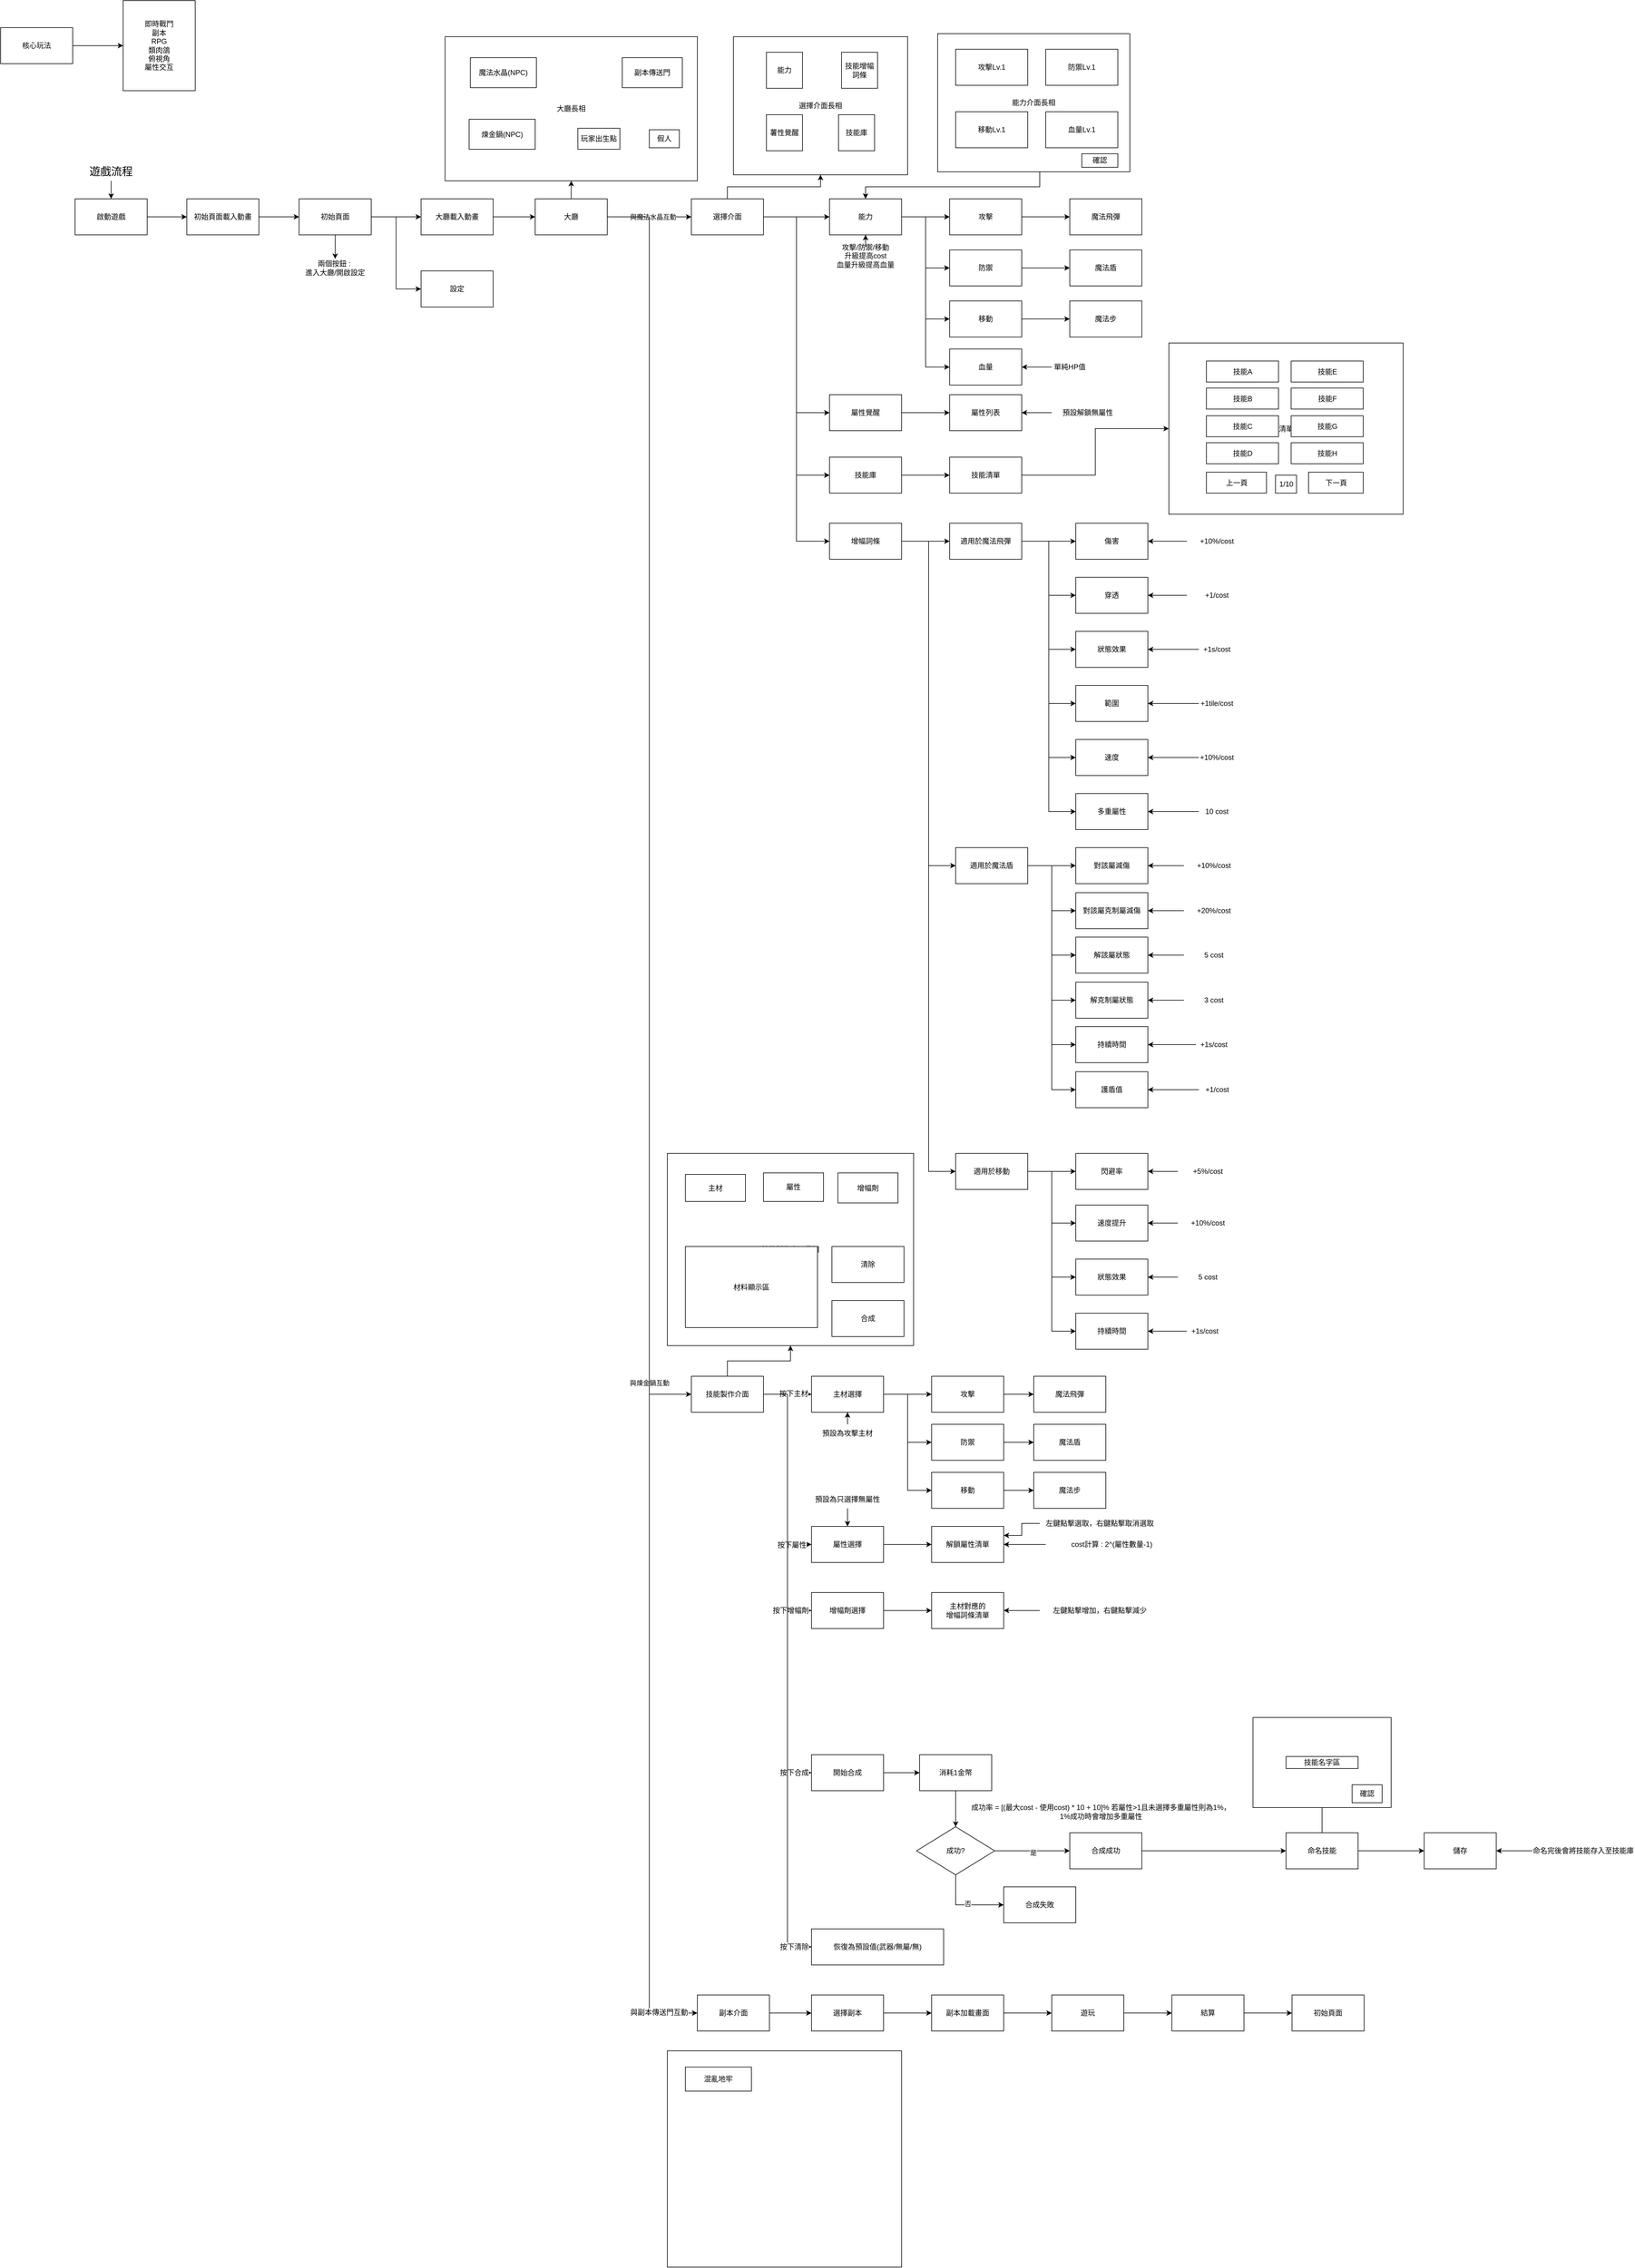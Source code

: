 <mxfile version="28.1.2" pages="4">
  <diagram name="主旋律" id="x3IwxBBYU_GKM-1A3far">
    <mxGraphModel dx="992" dy="1761" grid="1" gridSize="10" guides="1" tooltips="1" connect="1" arrows="1" fold="1" page="1" pageScale="1" pageWidth="827" pageHeight="1169" math="0" shadow="0">
      <root>
        <mxCell id="0" />
        <mxCell id="1" parent="0" />
        <mxCell id="_66nYAlYhu_tndqsWlru-3" value="" style="edgeStyle=orthogonalEdgeStyle;rounded=0;orthogonalLoop=1;jettySize=auto;html=1;" parent="1" source="_66nYAlYhu_tndqsWlru-1" target="_66nYAlYhu_tndqsWlru-2" edge="1">
          <mxGeometry relative="1" as="geometry" />
        </mxCell>
        <mxCell id="_66nYAlYhu_tndqsWlru-1" value="核心玩法" style="rounded=0;whiteSpace=wrap;html=1;" parent="1" vertex="1">
          <mxGeometry x="210" y="-625" width="120" height="60" as="geometry" />
        </mxCell>
        <mxCell id="_66nYAlYhu_tndqsWlru-2" value="即時戰鬥&lt;br&gt;&lt;div&gt;副本&lt;br&gt;RPG&lt;br&gt;類肉鴿&lt;br&gt;俯視角&lt;/div&gt;&lt;div&gt;屬性交互&lt;/div&gt;" style="whiteSpace=wrap;html=1;rounded=0;" parent="1" vertex="1">
          <mxGeometry x="414" y="-670" width="120" height="150" as="geometry" />
        </mxCell>
        <mxCell id="c8WOxfN5Jxc8h8VOBBXO-6" value="" style="edgeStyle=orthogonalEdgeStyle;rounded=0;orthogonalLoop=1;jettySize=auto;html=1;" parent="1" source="c8WOxfN5Jxc8h8VOBBXO-3" target="c8WOxfN5Jxc8h8VOBBXO-5" edge="1">
          <mxGeometry relative="1" as="geometry" />
        </mxCell>
        <mxCell id="c8WOxfN5Jxc8h8VOBBXO-3" value="啟動遊戲" style="rounded=0;whiteSpace=wrap;html=1;" parent="1" vertex="1">
          <mxGeometry x="334" y="-340" width="120" height="60" as="geometry" />
        </mxCell>
        <mxCell id="c8WOxfN5Jxc8h8VOBBXO-20" value="" style="edgeStyle=orthogonalEdgeStyle;rounded=0;orthogonalLoop=1;jettySize=auto;html=1;" parent="1" source="c8WOxfN5Jxc8h8VOBBXO-4" target="c8WOxfN5Jxc8h8VOBBXO-3" edge="1">
          <mxGeometry relative="1" as="geometry" />
        </mxCell>
        <mxCell id="c8WOxfN5Jxc8h8VOBBXO-4" value="&lt;font style=&quot;font-size: 18px;&quot;&gt;遊戲流程&lt;/font&gt;" style="text;html=1;align=center;verticalAlign=middle;whiteSpace=wrap;rounded=0;" parent="1" vertex="1">
          <mxGeometry x="351" y="-400" width="86" height="30" as="geometry" />
        </mxCell>
        <mxCell id="c8WOxfN5Jxc8h8VOBBXO-8" value="" style="edgeStyle=orthogonalEdgeStyle;rounded=0;orthogonalLoop=1;jettySize=auto;html=1;" parent="1" source="c8WOxfN5Jxc8h8VOBBXO-5" target="c8WOxfN5Jxc8h8VOBBXO-7" edge="1">
          <mxGeometry relative="1" as="geometry" />
        </mxCell>
        <mxCell id="c8WOxfN5Jxc8h8VOBBXO-5" value="初始頁面載入動畫" style="rounded=0;whiteSpace=wrap;html=1;" parent="1" vertex="1">
          <mxGeometry x="520" y="-340" width="120" height="60" as="geometry" />
        </mxCell>
        <mxCell id="c8WOxfN5Jxc8h8VOBBXO-18" style="edgeStyle=orthogonalEdgeStyle;rounded=0;orthogonalLoop=1;jettySize=auto;html=1;entryX=0;entryY=0.5;entryDx=0;entryDy=0;" parent="1" source="c8WOxfN5Jxc8h8VOBBXO-7" target="c8WOxfN5Jxc8h8VOBBXO-17" edge="1">
          <mxGeometry relative="1" as="geometry" />
        </mxCell>
        <mxCell id="c8WOxfN5Jxc8h8VOBBXO-19" style="edgeStyle=orthogonalEdgeStyle;rounded=0;orthogonalLoop=1;jettySize=auto;html=1;entryX=0.5;entryY=0;entryDx=0;entryDy=0;" parent="1" source="c8WOxfN5Jxc8h8VOBBXO-7" target="c8WOxfN5Jxc8h8VOBBXO-14" edge="1">
          <mxGeometry relative="1" as="geometry" />
        </mxCell>
        <mxCell id="c8WOxfN5Jxc8h8VOBBXO-23" style="edgeStyle=orthogonalEdgeStyle;rounded=0;orthogonalLoop=1;jettySize=auto;html=1;entryX=0;entryY=0.5;entryDx=0;entryDy=0;" parent="1" source="c8WOxfN5Jxc8h8VOBBXO-7" target="c8WOxfN5Jxc8h8VOBBXO-21" edge="1">
          <mxGeometry relative="1" as="geometry" />
        </mxCell>
        <mxCell id="c8WOxfN5Jxc8h8VOBBXO-7" value="初始頁面" style="rounded=0;whiteSpace=wrap;html=1;" parent="1" vertex="1">
          <mxGeometry x="707" y="-340" width="120" height="60" as="geometry" />
        </mxCell>
        <mxCell id="c8WOxfN5Jxc8h8VOBBXO-14" value="兩個按鈕 :&amp;nbsp;&lt;div&gt;進入大廳/開啟設定&lt;/div&gt;" style="text;html=1;align=center;verticalAlign=middle;whiteSpace=wrap;rounded=0;" parent="1" vertex="1">
          <mxGeometry x="707" y="-240" width="120" height="30" as="geometry" />
        </mxCell>
        <mxCell id="c8WOxfN5Jxc8h8VOBBXO-17" value="設定" style="rounded=0;whiteSpace=wrap;html=1;" parent="1" vertex="1">
          <mxGeometry x="910" y="-220" width="120" height="60" as="geometry" />
        </mxCell>
        <mxCell id="c8WOxfN5Jxc8h8VOBBXO-24" style="edgeStyle=orthogonalEdgeStyle;rounded=0;orthogonalLoop=1;jettySize=auto;html=1;entryX=0;entryY=0.5;entryDx=0;entryDy=0;" parent="1" source="c8WOxfN5Jxc8h8VOBBXO-21" target="c8WOxfN5Jxc8h8VOBBXO-22" edge="1">
          <mxGeometry relative="1" as="geometry" />
        </mxCell>
        <mxCell id="c8WOxfN5Jxc8h8VOBBXO-21" value="大廳載入動畫" style="rounded=0;whiteSpace=wrap;html=1;" parent="1" vertex="1">
          <mxGeometry x="910" y="-340" width="120" height="60" as="geometry" />
        </mxCell>
        <mxCell id="c8WOxfN5Jxc8h8VOBBXO-27" value="" style="edgeStyle=orthogonalEdgeStyle;rounded=0;orthogonalLoop=1;jettySize=auto;html=1;" parent="1" source="c8WOxfN5Jxc8h8VOBBXO-22" target="c8WOxfN5Jxc8h8VOBBXO-25" edge="1">
          <mxGeometry relative="1" as="geometry" />
        </mxCell>
        <mxCell id="c8WOxfN5Jxc8h8VOBBXO-38" value="" style="edgeStyle=orthogonalEdgeStyle;rounded=0;orthogonalLoop=1;jettySize=auto;html=1;" parent="1" source="c8WOxfN5Jxc8h8VOBBXO-22" target="c8WOxfN5Jxc8h8VOBBXO-37" edge="1">
          <mxGeometry relative="1" as="geometry" />
        </mxCell>
        <mxCell id="Og3adLbokqLc02bqz-af-61" value="與魔法水晶互動" style="edgeLabel;html=1;align=center;verticalAlign=middle;resizable=0;points=[];" parent="c8WOxfN5Jxc8h8VOBBXO-38" vertex="1" connectable="0">
          <mxGeometry x="0.35" y="2" relative="1" as="geometry">
            <mxPoint x="-19" y="2" as="offset" />
          </mxGeometry>
        </mxCell>
        <mxCell id="Og3adLbokqLc02bqz-af-3" style="edgeStyle=orthogonalEdgeStyle;rounded=0;orthogonalLoop=1;jettySize=auto;html=1;entryX=0;entryY=0.5;entryDx=0;entryDy=0;" parent="1" source="c8WOxfN5Jxc8h8VOBBXO-22" target="Og3adLbokqLc02bqz-af-1" edge="1">
          <mxGeometry relative="1" as="geometry" />
        </mxCell>
        <mxCell id="Og3adLbokqLc02bqz-af-58" value="與煉金鍋互動" style="edgeLabel;html=1;align=center;verticalAlign=middle;resizable=0;points=[];" parent="Og3adLbokqLc02bqz-af-3" vertex="1" connectable="0">
          <mxGeometry x="0.889" relative="1" as="geometry">
            <mxPoint y="27" as="offset" />
          </mxGeometry>
        </mxCell>
        <mxCell id="Og3adLbokqLc02bqz-af-117" style="edgeStyle=orthogonalEdgeStyle;rounded=0;orthogonalLoop=1;jettySize=auto;html=1;fontFamily=Helvetica;fontSize=12;fontColor=default;labelBackgroundColor=default;resizable=0;entryX=0;entryY=0.5;entryDx=0;entryDy=0;" parent="1" source="c8WOxfN5Jxc8h8VOBBXO-22" target="Og3adLbokqLc02bqz-af-118" edge="1">
          <mxGeometry relative="1" as="geometry">
            <mxPoint x="1270" y="2852.133" as="targetPoint" />
            <Array as="points">
              <mxPoint x="1290" y="-310" />
              <mxPoint x="1290" y="2680" />
            </Array>
          </mxGeometry>
        </mxCell>
        <mxCell id="Og3adLbokqLc02bqz-af-119" value="與副本傳送門互動" style="edgeLabel;html=1;align=center;verticalAlign=middle;resizable=0;points=[];rounded=0;strokeColor=default;fontFamily=Helvetica;fontSize=12;fontColor=default;fillColor=default;" parent="Og3adLbokqLc02bqz-af-117" vertex="1" connectable="0">
          <mxGeometry x="0.959" y="1" relative="1" as="geometry">
            <mxPoint as="offset" />
          </mxGeometry>
        </mxCell>
        <mxCell id="c8WOxfN5Jxc8h8VOBBXO-22" value="大廳" style="rounded=0;whiteSpace=wrap;html=1;" parent="1" vertex="1">
          <mxGeometry x="1100" y="-340" width="120" height="60" as="geometry" />
        </mxCell>
        <mxCell id="c8WOxfN5Jxc8h8VOBBXO-44" style="edgeStyle=orthogonalEdgeStyle;rounded=0;orthogonalLoop=1;jettySize=auto;html=1;entryX=0;entryY=0.5;entryDx=0;entryDy=0;" parent="1" source="c8WOxfN5Jxc8h8VOBBXO-37" target="c8WOxfN5Jxc8h8VOBBXO-42" edge="1">
          <mxGeometry relative="1" as="geometry" />
        </mxCell>
        <mxCell id="c8WOxfN5Jxc8h8VOBBXO-45" style="edgeStyle=orthogonalEdgeStyle;rounded=0;orthogonalLoop=1;jettySize=auto;html=1;entryX=0;entryY=0.5;entryDx=0;entryDy=0;" parent="1" source="c8WOxfN5Jxc8h8VOBBXO-37" target="c8WOxfN5Jxc8h8VOBBXO-43" edge="1">
          <mxGeometry relative="1" as="geometry" />
        </mxCell>
        <mxCell id="c8WOxfN5Jxc8h8VOBBXO-51" style="edgeStyle=orthogonalEdgeStyle;rounded=0;orthogonalLoop=1;jettySize=auto;html=1;entryX=0.5;entryY=1;entryDx=0;entryDy=0;" parent="1" source="c8WOxfN5Jxc8h8VOBBXO-37" target="c8WOxfN5Jxc8h8VOBBXO-46" edge="1">
          <mxGeometry relative="1" as="geometry" />
        </mxCell>
        <mxCell id="c8WOxfN5Jxc8h8VOBBXO-71" style="edgeStyle=orthogonalEdgeStyle;rounded=0;orthogonalLoop=1;jettySize=auto;html=1;" parent="1" source="c8WOxfN5Jxc8h8VOBBXO-37" target="c8WOxfN5Jxc8h8VOBBXO-52" edge="1">
          <mxGeometry relative="1" as="geometry" />
        </mxCell>
        <mxCell id="Og3adLbokqLc02bqz-af-113" style="edgeStyle=orthogonalEdgeStyle;rounded=0;orthogonalLoop=1;jettySize=auto;html=1;entryX=0;entryY=0.5;entryDx=0;entryDy=0;fontFamily=Helvetica;fontSize=12;fontColor=default;labelBackgroundColor=default;resizable=0;" parent="1" source="c8WOxfN5Jxc8h8VOBBXO-37" target="Og3adLbokqLc02bqz-af-112" edge="1">
          <mxGeometry relative="1" as="geometry" />
        </mxCell>
        <mxCell id="c8WOxfN5Jxc8h8VOBBXO-37" value="選擇介面" style="rounded=0;whiteSpace=wrap;html=1;" parent="1" vertex="1">
          <mxGeometry x="1360" y="-340" width="120" height="60" as="geometry" />
        </mxCell>
        <mxCell id="c8WOxfN5Jxc8h8VOBBXO-65" value="" style="edgeStyle=orthogonalEdgeStyle;rounded=0;orthogonalLoop=1;jettySize=auto;html=1;" parent="1" source="c8WOxfN5Jxc8h8VOBBXO-42" target="c8WOxfN5Jxc8h8VOBBXO-64" edge="1">
          <mxGeometry relative="1" as="geometry" />
        </mxCell>
        <mxCell id="c8WOxfN5Jxc8h8VOBBXO-42" value="屬性覺醒" style="rounded=0;whiteSpace=wrap;html=1;" parent="1" vertex="1">
          <mxGeometry x="1590" y="-14" width="120" height="60" as="geometry" />
        </mxCell>
        <mxCell id="c8WOxfN5Jxc8h8VOBBXO-94" value="" style="edgeStyle=orthogonalEdgeStyle;rounded=0;orthogonalLoop=1;jettySize=auto;html=1;" parent="1" source="c8WOxfN5Jxc8h8VOBBXO-43" target="c8WOxfN5Jxc8h8VOBBXO-93" edge="1">
          <mxGeometry relative="1" as="geometry" />
        </mxCell>
        <mxCell id="c8WOxfN5Jxc8h8VOBBXO-104" style="edgeStyle=orthogonalEdgeStyle;rounded=0;orthogonalLoop=1;jettySize=auto;html=1;entryX=0;entryY=0.5;entryDx=0;entryDy=0;" parent="1" source="c8WOxfN5Jxc8h8VOBBXO-43" target="c8WOxfN5Jxc8h8VOBBXO-103" edge="1">
          <mxGeometry relative="1" as="geometry" />
        </mxCell>
        <mxCell id="QS_X2GJ4Xc_id3VrDuEF-2" style="edgeStyle=orthogonalEdgeStyle;rounded=0;orthogonalLoop=1;jettySize=auto;html=1;entryX=0;entryY=0.5;entryDx=0;entryDy=0;" parent="1" source="c8WOxfN5Jxc8h8VOBBXO-43" target="QS_X2GJ4Xc_id3VrDuEF-1" edge="1">
          <mxGeometry relative="1" as="geometry" />
        </mxCell>
        <mxCell id="c8WOxfN5Jxc8h8VOBBXO-43" value="增幅詞條" style="rounded=0;whiteSpace=wrap;html=1;" parent="1" vertex="1">
          <mxGeometry x="1590" y="200" width="120" height="60" as="geometry" />
        </mxCell>
        <mxCell id="c8WOxfN5Jxc8h8VOBBXO-57" value="" style="edgeStyle=orthogonalEdgeStyle;rounded=0;orthogonalLoop=1;jettySize=auto;html=1;" parent="1" source="c8WOxfN5Jxc8h8VOBBXO-52" target="c8WOxfN5Jxc8h8VOBBXO-56" edge="1">
          <mxGeometry relative="1" as="geometry" />
        </mxCell>
        <mxCell id="c8WOxfN5Jxc8h8VOBBXO-61" style="edgeStyle=orthogonalEdgeStyle;rounded=0;orthogonalLoop=1;jettySize=auto;html=1;entryX=0;entryY=0.5;entryDx=0;entryDy=0;" parent="1" source="c8WOxfN5Jxc8h8VOBBXO-52" target="c8WOxfN5Jxc8h8VOBBXO-58" edge="1">
          <mxGeometry relative="1" as="geometry" />
        </mxCell>
        <mxCell id="c8WOxfN5Jxc8h8VOBBXO-62" style="edgeStyle=orthogonalEdgeStyle;rounded=0;orthogonalLoop=1;jettySize=auto;html=1;entryX=0;entryY=0.5;entryDx=0;entryDy=0;" parent="1" source="c8WOxfN5Jxc8h8VOBBXO-52" target="c8WOxfN5Jxc8h8VOBBXO-59" edge="1">
          <mxGeometry relative="1" as="geometry" />
        </mxCell>
        <mxCell id="c8WOxfN5Jxc8h8VOBBXO-63" style="edgeStyle=orthogonalEdgeStyle;rounded=0;orthogonalLoop=1;jettySize=auto;html=1;entryX=0;entryY=0.5;entryDx=0;entryDy=0;" parent="1" source="c8WOxfN5Jxc8h8VOBBXO-52" target="c8WOxfN5Jxc8h8VOBBXO-60" edge="1">
          <mxGeometry relative="1" as="geometry" />
        </mxCell>
        <mxCell id="c8WOxfN5Jxc8h8VOBBXO-52" value="&lt;p style=&quot;white-space-collapse: preserve;&quot; dir=&quot;auto&quot;&gt;能力&lt;/p&gt;" style="rounded=0;whiteSpace=wrap;html=1;" parent="1" vertex="1">
          <mxGeometry x="1590" y="-340" width="120" height="60" as="geometry" />
        </mxCell>
        <mxCell id="c8WOxfN5Jxc8h8VOBBXO-55" value="" style="group" parent="1" vertex="1" connectable="0">
          <mxGeometry x="950" y="-610" width="420" height="240" as="geometry" />
        </mxCell>
        <mxCell id="c8WOxfN5Jxc8h8VOBBXO-25" value="大廳長相" style="rounded=0;whiteSpace=wrap;html=1;" parent="c8WOxfN5Jxc8h8VOBBXO-55" vertex="1">
          <mxGeometry width="420" height="240" as="geometry" />
        </mxCell>
        <mxCell id="c8WOxfN5Jxc8h8VOBBXO-26" value="副本傳送門" style="rounded=0;whiteSpace=wrap;html=1;" parent="c8WOxfN5Jxc8h8VOBBXO-55" vertex="1">
          <mxGeometry x="295" y="35" width="100" height="50" as="geometry" />
        </mxCell>
        <mxCell id="c8WOxfN5Jxc8h8VOBBXO-28" value="魔法水晶(NPC)" style="rounded=0;whiteSpace=wrap;html=1;" parent="c8WOxfN5Jxc8h8VOBBXO-55" vertex="1">
          <mxGeometry x="42" y="35" width="110" height="50" as="geometry" />
        </mxCell>
        <mxCell id="c8WOxfN5Jxc8h8VOBBXO-29" value="假人" style="rounded=0;whiteSpace=wrap;html=1;" parent="c8WOxfN5Jxc8h8VOBBXO-55" vertex="1">
          <mxGeometry x="340" y="155" width="50" height="30" as="geometry" />
        </mxCell>
        <mxCell id="c8WOxfN5Jxc8h8VOBBXO-30" value="玩家出生點" style="rounded=0;whiteSpace=wrap;html=1;" parent="c8WOxfN5Jxc8h8VOBBXO-55" vertex="1">
          <mxGeometry x="221" y="152.5" width="70" height="35" as="geometry" />
        </mxCell>
        <mxCell id="c8WOxfN5Jxc8h8VOBBXO-54" value="煉金鍋(NPC)" style="rounded=0;whiteSpace=wrap;html=1;" parent="c8WOxfN5Jxc8h8VOBBXO-55" vertex="1">
          <mxGeometry x="40" y="137.5" width="110" height="50" as="geometry" />
        </mxCell>
        <mxCell id="SwgLIY_QSyKaLHEnA8at-4" value="" style="edgeStyle=orthogonalEdgeStyle;rounded=0;orthogonalLoop=1;jettySize=auto;html=1;" edge="1" parent="1" source="c8WOxfN5Jxc8h8VOBBXO-56" target="SwgLIY_QSyKaLHEnA8at-3">
          <mxGeometry relative="1" as="geometry" />
        </mxCell>
        <mxCell id="c8WOxfN5Jxc8h8VOBBXO-56" value="&lt;p style=&quot;white-space-collapse: preserve;&quot; dir=&quot;auto&quot;&gt;&lt;span style=&quot;white-space-collapse: collapse;&quot;&gt;攻擊&lt;/span&gt;&lt;/p&gt;" style="rounded=0;whiteSpace=wrap;html=1;" parent="1" vertex="1">
          <mxGeometry x="1790" y="-340" width="120" height="60" as="geometry" />
        </mxCell>
        <mxCell id="SwgLIY_QSyKaLHEnA8at-6" value="" style="edgeStyle=orthogonalEdgeStyle;rounded=0;orthogonalLoop=1;jettySize=auto;html=1;" edge="1" parent="1" source="c8WOxfN5Jxc8h8VOBBXO-58" target="SwgLIY_QSyKaLHEnA8at-5">
          <mxGeometry relative="1" as="geometry" />
        </mxCell>
        <mxCell id="c8WOxfN5Jxc8h8VOBBXO-58" value="&lt;p style=&quot;white-space-collapse: preserve;&quot; dir=&quot;auto&quot;&gt;&lt;span style=&quot;white-space-collapse: collapse;&quot;&gt;防禦&lt;/span&gt;&lt;/p&gt;" style="rounded=0;whiteSpace=wrap;html=1;" parent="1" vertex="1">
          <mxGeometry x="1790" y="-255" width="120" height="60" as="geometry" />
        </mxCell>
        <mxCell id="SwgLIY_QSyKaLHEnA8at-8" value="" style="edgeStyle=orthogonalEdgeStyle;rounded=0;orthogonalLoop=1;jettySize=auto;html=1;" edge="1" parent="1" source="c8WOxfN5Jxc8h8VOBBXO-59" target="SwgLIY_QSyKaLHEnA8at-7">
          <mxGeometry relative="1" as="geometry" />
        </mxCell>
        <mxCell id="c8WOxfN5Jxc8h8VOBBXO-59" value="&lt;p style=&quot;white-space-collapse: preserve;&quot; dir=&quot;auto&quot;&gt;&lt;span style=&quot;white-space-collapse: collapse;&quot;&gt;移動&lt;/span&gt;&lt;/p&gt;" style="rounded=0;whiteSpace=wrap;html=1;" parent="1" vertex="1">
          <mxGeometry x="1790" y="-170" width="120" height="60" as="geometry" />
        </mxCell>
        <mxCell id="c8WOxfN5Jxc8h8VOBBXO-60" value="&lt;p style=&quot;white-space-collapse: preserve;&quot; dir=&quot;auto&quot;&gt;血量&lt;/p&gt;" style="rounded=0;whiteSpace=wrap;html=1;" parent="1" vertex="1">
          <mxGeometry x="1790" y="-90" width="120" height="60" as="geometry" />
        </mxCell>
        <mxCell id="c8WOxfN5Jxc8h8VOBBXO-64" value="屬性列表" style="rounded=0;whiteSpace=wrap;html=1;" parent="1" vertex="1">
          <mxGeometry x="1790" y="-14" width="120" height="60" as="geometry" />
        </mxCell>
        <mxCell id="32updOlFNXNHJNOuKmdl-1" value="" style="edgeStyle=orthogonalEdgeStyle;rounded=0;orthogonalLoop=1;jettySize=auto;html=1;" parent="1" source="c8WOxfN5Jxc8h8VOBBXO-77" target="c8WOxfN5Jxc8h8VOBBXO-52" edge="1">
          <mxGeometry relative="1" as="geometry" />
        </mxCell>
        <mxCell id="c8WOxfN5Jxc8h8VOBBXO-77" value="攻擊/防禦/移動&lt;div&gt;升級提高cost&lt;br&gt;血量升級提高血量&lt;/div&gt;" style="text;html=1;align=center;verticalAlign=middle;whiteSpace=wrap;rounded=0;" parent="1" vertex="1">
          <mxGeometry x="1600" y="-260" width="100" height="30" as="geometry" />
        </mxCell>
        <mxCell id="c8WOxfN5Jxc8h8VOBBXO-91" value="" style="edgeStyle=orthogonalEdgeStyle;rounded=0;orthogonalLoop=1;jettySize=auto;html=1;" parent="1" source="c8WOxfN5Jxc8h8VOBBXO-78" target="c8WOxfN5Jxc8h8VOBBXO-64" edge="1">
          <mxGeometry relative="1" as="geometry" />
        </mxCell>
        <mxCell id="c8WOxfN5Jxc8h8VOBBXO-78" value="預設解鎖無屬性" style="text;html=1;align=center;verticalAlign=middle;whiteSpace=wrap;rounded=0;" parent="1" vertex="1">
          <mxGeometry x="1960" y="1" width="120" height="30" as="geometry" />
        </mxCell>
        <mxCell id="c8WOxfN5Jxc8h8VOBBXO-79" value="&lt;p style=&quot;white-space-collapse: preserve;&quot; dir=&quot;auto&quot;&gt;傷害&lt;/p&gt;" style="rounded=0;whiteSpace=wrap;html=1;" parent="1" vertex="1">
          <mxGeometry x="2000" y="200" width="120" height="60" as="geometry" />
        </mxCell>
        <mxCell id="c8WOxfN5Jxc8h8VOBBXO-80" value="&lt;p style=&quot;white-space-collapse: preserve;&quot; dir=&quot;auto&quot;&gt;穿透&lt;/p&gt;" style="rounded=0;whiteSpace=wrap;html=1;" parent="1" vertex="1">
          <mxGeometry x="2000" y="290" width="120" height="60" as="geometry" />
        </mxCell>
        <mxCell id="c8WOxfN5Jxc8h8VOBBXO-88" value="" style="edgeStyle=orthogonalEdgeStyle;rounded=0;orthogonalLoop=1;jettySize=auto;html=1;" parent="1" source="c8WOxfN5Jxc8h8VOBBXO-87" target="c8WOxfN5Jxc8h8VOBBXO-60" edge="1">
          <mxGeometry relative="1" as="geometry" />
        </mxCell>
        <mxCell id="c8WOxfN5Jxc8h8VOBBXO-87" value="單純HP值" style="text;html=1;align=center;verticalAlign=middle;whiteSpace=wrap;rounded=0;" parent="1" vertex="1">
          <mxGeometry x="1960" y="-75" width="60" height="30" as="geometry" />
        </mxCell>
        <mxCell id="c8WOxfN5Jxc8h8VOBBXO-95" value="" style="edgeStyle=orthogonalEdgeStyle;rounded=0;orthogonalLoop=1;jettySize=auto;html=1;" parent="1" source="c8WOxfN5Jxc8h8VOBBXO-93" target="c8WOxfN5Jxc8h8VOBBXO-79" edge="1">
          <mxGeometry relative="1" as="geometry" />
        </mxCell>
        <mxCell id="c8WOxfN5Jxc8h8VOBBXO-96" style="edgeStyle=orthogonalEdgeStyle;rounded=0;orthogonalLoop=1;jettySize=auto;html=1;entryX=0;entryY=0.5;entryDx=0;entryDy=0;" parent="1" source="c8WOxfN5Jxc8h8VOBBXO-93" target="c8WOxfN5Jxc8h8VOBBXO-80" edge="1">
          <mxGeometry relative="1" as="geometry" />
        </mxCell>
        <mxCell id="c8WOxfN5Jxc8h8VOBBXO-98" style="edgeStyle=orthogonalEdgeStyle;rounded=0;orthogonalLoop=1;jettySize=auto;html=1;entryX=0;entryY=0.5;entryDx=0;entryDy=0;" parent="1" source="c8WOxfN5Jxc8h8VOBBXO-93" target="c8WOxfN5Jxc8h8VOBBXO-97" edge="1">
          <mxGeometry relative="1" as="geometry" />
        </mxCell>
        <mxCell id="c8WOxfN5Jxc8h8VOBBXO-100" style="edgeStyle=orthogonalEdgeStyle;rounded=0;orthogonalLoop=1;jettySize=auto;html=1;entryX=0;entryY=0.5;entryDx=0;entryDy=0;" parent="1" source="c8WOxfN5Jxc8h8VOBBXO-93" target="c8WOxfN5Jxc8h8VOBBXO-99" edge="1">
          <mxGeometry relative="1" as="geometry" />
        </mxCell>
        <mxCell id="c8WOxfN5Jxc8h8VOBBXO-102" style="edgeStyle=orthogonalEdgeStyle;rounded=0;orthogonalLoop=1;jettySize=auto;html=1;entryX=0;entryY=0.5;entryDx=0;entryDy=0;" parent="1" source="c8WOxfN5Jxc8h8VOBBXO-93" target="c8WOxfN5Jxc8h8VOBBXO-101" edge="1">
          <mxGeometry relative="1" as="geometry" />
        </mxCell>
        <mxCell id="YiGT7C2vhR0N7LPL55ig-6" style="edgeStyle=orthogonalEdgeStyle;rounded=0;orthogonalLoop=1;jettySize=auto;html=1;entryX=0;entryY=0.5;entryDx=0;entryDy=0;" parent="1" source="c8WOxfN5Jxc8h8VOBBXO-93" target="YiGT7C2vhR0N7LPL55ig-5" edge="1">
          <mxGeometry relative="1" as="geometry" />
        </mxCell>
        <mxCell id="c8WOxfN5Jxc8h8VOBBXO-93" value="適用於魔法飛彈" style="rounded=0;whiteSpace=wrap;html=1;" parent="1" vertex="1">
          <mxGeometry x="1790" y="200" width="120" height="60" as="geometry" />
        </mxCell>
        <mxCell id="c8WOxfN5Jxc8h8VOBBXO-97" value="&lt;p style=&quot;white-space-collapse: preserve;&quot; dir=&quot;auto&quot;&gt;狀態效果&lt;/p&gt;" style="rounded=0;whiteSpace=wrap;html=1;" parent="1" vertex="1">
          <mxGeometry x="2000" y="380" width="120" height="60" as="geometry" />
        </mxCell>
        <mxCell id="c8WOxfN5Jxc8h8VOBBXO-99" value="&lt;p style=&quot;white-space-collapse: preserve;&quot; dir=&quot;auto&quot;&gt;範圍&lt;/p&gt;" style="rounded=0;whiteSpace=wrap;html=1;" parent="1" vertex="1">
          <mxGeometry x="2000" y="470" width="120" height="60" as="geometry" />
        </mxCell>
        <mxCell id="c8WOxfN5Jxc8h8VOBBXO-101" value="&lt;p style=&quot;white-space-collapse: preserve;&quot; dir=&quot;auto&quot;&gt;速度&lt;/p&gt;" style="rounded=0;whiteSpace=wrap;html=1;" parent="1" vertex="1">
          <mxGeometry x="2000" y="560" width="120" height="60" as="geometry" />
        </mxCell>
        <mxCell id="YiGT7C2vhR0N7LPL55ig-2" value="" style="edgeStyle=orthogonalEdgeStyle;rounded=0;orthogonalLoop=1;jettySize=auto;html=1;" parent="1" source="c8WOxfN5Jxc8h8VOBBXO-103" target="YiGT7C2vhR0N7LPL55ig-1" edge="1">
          <mxGeometry relative="1" as="geometry" />
        </mxCell>
        <mxCell id="YiGT7C2vhR0N7LPL55ig-12" style="edgeStyle=orthogonalEdgeStyle;rounded=0;orthogonalLoop=1;jettySize=auto;html=1;entryX=0;entryY=0.5;entryDx=0;entryDy=0;" parent="1" source="c8WOxfN5Jxc8h8VOBBXO-103" target="YiGT7C2vhR0N7LPL55ig-10" edge="1">
          <mxGeometry relative="1" as="geometry" />
        </mxCell>
        <mxCell id="lRgLzQzB6PAPj2cGm-AV-1" style="edgeStyle=orthogonalEdgeStyle;rounded=0;orthogonalLoop=1;jettySize=auto;html=1;entryX=0;entryY=0.5;entryDx=0;entryDy=0;" parent="1" source="c8WOxfN5Jxc8h8VOBBXO-103" target="EoojLFcofzqcq-yPKIJS-1" edge="1">
          <mxGeometry relative="1" as="geometry" />
        </mxCell>
        <mxCell id="LuPsIgRUSxnMiyHxyPFx-2" style="edgeStyle=orthogonalEdgeStyle;rounded=0;orthogonalLoop=1;jettySize=auto;html=1;entryX=0;entryY=0.5;entryDx=0;entryDy=0;" parent="1" source="c8WOxfN5Jxc8h8VOBBXO-103" target="LuPsIgRUSxnMiyHxyPFx-1" edge="1">
          <mxGeometry relative="1" as="geometry" />
        </mxCell>
        <mxCell id="QS_X2GJ4Xc_id3VrDuEF-6" style="edgeStyle=orthogonalEdgeStyle;rounded=0;orthogonalLoop=1;jettySize=auto;html=1;entryX=0;entryY=0.5;entryDx=0;entryDy=0;" parent="1" source="c8WOxfN5Jxc8h8VOBBXO-103" target="QS_X2GJ4Xc_id3VrDuEF-5" edge="1">
          <mxGeometry relative="1" as="geometry" />
        </mxCell>
        <mxCell id="a6rDF0wBgLELFQmkJL0b-2" style="edgeStyle=orthogonalEdgeStyle;rounded=0;orthogonalLoop=1;jettySize=auto;html=1;entryX=0;entryY=0.5;entryDx=0;entryDy=0;" edge="1" parent="1" source="c8WOxfN5Jxc8h8VOBBXO-103" target="a6rDF0wBgLELFQmkJL0b-1">
          <mxGeometry relative="1" as="geometry" />
        </mxCell>
        <mxCell id="c8WOxfN5Jxc8h8VOBBXO-103" value="&lt;span style=&quot;white-space-collapse: preserve;&quot;&gt;適用於&lt;/span&gt;魔法盾" style="rounded=0;whiteSpace=wrap;html=1;" parent="1" vertex="1">
          <mxGeometry x="1800" y="740" width="120" height="60" as="geometry" />
        </mxCell>
        <mxCell id="YiGT7C2vhR0N7LPL55ig-1" value="&lt;p style=&quot;white-space-collapse: preserve;&quot; dir=&quot;auto&quot;&gt;對該屬&lt;span style=&quot;background-color: transparent; color: light-dark(rgb(0, 0, 0), rgb(255, 255, 255));&quot;&gt;減傷&lt;/span&gt;&lt;/p&gt;" style="rounded=0;whiteSpace=wrap;html=1;" parent="1" vertex="1">
          <mxGeometry x="2000" y="740" width="120" height="60" as="geometry" />
        </mxCell>
        <mxCell id="YiGT7C2vhR0N7LPL55ig-5" value="&lt;p style=&quot;white-space-collapse: preserve;&quot; dir=&quot;auto&quot;&gt;多重屬性&lt;/p&gt;" style="rounded=0;whiteSpace=wrap;html=1;" parent="1" vertex="1">
          <mxGeometry x="2000" y="650" width="120" height="60" as="geometry" />
        </mxCell>
        <mxCell id="YiGT7C2vhR0N7LPL55ig-10" value="解克制屬狀態" style="rounded=0;whiteSpace=wrap;html=1;" parent="1" vertex="1">
          <mxGeometry x="2000" y="964" width="120" height="60" as="geometry" />
        </mxCell>
        <mxCell id="EoojLFcofzqcq-yPKIJS-1" value="&lt;p style=&quot;white-space-collapse: preserve;&quot; dir=&quot;auto&quot;&gt;對該屬克制屬&lt;span style=&quot;background-color: transparent; color: light-dark(rgb(0, 0, 0), rgb(255, 255, 255));&quot;&gt;減傷&lt;/span&gt;&lt;/p&gt;" style="rounded=0;whiteSpace=wrap;html=1;" parent="1" vertex="1">
          <mxGeometry x="2000" y="815" width="120" height="60" as="geometry" />
        </mxCell>
        <mxCell id="LuPsIgRUSxnMiyHxyPFx-1" value="解該屬狀態" style="rounded=0;whiteSpace=wrap;html=1;" parent="1" vertex="1">
          <mxGeometry x="2000" y="889" width="120" height="60" as="geometry" />
        </mxCell>
        <mxCell id="QS_X2GJ4Xc_id3VrDuEF-4" value="" style="edgeStyle=orthogonalEdgeStyle;rounded=0;orthogonalLoop=1;jettySize=auto;html=1;" parent="1" source="QS_X2GJ4Xc_id3VrDuEF-1" target="QS_X2GJ4Xc_id3VrDuEF-3" edge="1">
          <mxGeometry relative="1" as="geometry" />
        </mxCell>
        <mxCell id="QS_X2GJ4Xc_id3VrDuEF-10" style="edgeStyle=orthogonalEdgeStyle;rounded=0;orthogonalLoop=1;jettySize=auto;html=1;entryX=0;entryY=0.5;entryDx=0;entryDy=0;" parent="1" source="QS_X2GJ4Xc_id3VrDuEF-1" target="QS_X2GJ4Xc_id3VrDuEF-9" edge="1">
          <mxGeometry relative="1" as="geometry" />
        </mxCell>
        <mxCell id="QS_X2GJ4Xc_id3VrDuEF-12" style="edgeStyle=orthogonalEdgeStyle;rounded=0;orthogonalLoop=1;jettySize=auto;html=1;entryX=0;entryY=0.5;entryDx=0;entryDy=0;" parent="1" source="QS_X2GJ4Xc_id3VrDuEF-1" target="QS_X2GJ4Xc_id3VrDuEF-11" edge="1">
          <mxGeometry relative="1" as="geometry" />
        </mxCell>
        <mxCell id="QS_X2GJ4Xc_id3VrDuEF-14" style="edgeStyle=orthogonalEdgeStyle;rounded=0;orthogonalLoop=1;jettySize=auto;html=1;entryX=0;entryY=0.5;entryDx=0;entryDy=0;" parent="1" source="QS_X2GJ4Xc_id3VrDuEF-1" target="QS_X2GJ4Xc_id3VrDuEF-13" edge="1">
          <mxGeometry relative="1" as="geometry" />
        </mxCell>
        <mxCell id="QS_X2GJ4Xc_id3VrDuEF-1" value="&lt;p style=&quot;white-space-collapse: preserve;&quot; dir=&quot;auto&quot;&gt;適用於移動&lt;/p&gt;" style="rounded=0;whiteSpace=wrap;html=1;" parent="1" vertex="1">
          <mxGeometry x="1800" y="1249" width="120" height="60" as="geometry" />
        </mxCell>
        <mxCell id="QS_X2GJ4Xc_id3VrDuEF-3" value="&lt;p style=&quot;white-space-collapse: preserve;&quot; dir=&quot;auto&quot;&gt;閃避率&lt;/p&gt;" style="rounded=0;whiteSpace=wrap;html=1;" parent="1" vertex="1">
          <mxGeometry x="2000" y="1249" width="120" height="60" as="geometry" />
        </mxCell>
        <mxCell id="QS_X2GJ4Xc_id3VrDuEF-5" value="持續時間" style="rounded=0;whiteSpace=wrap;html=1;" parent="1" vertex="1">
          <mxGeometry x="2000" y="1038" width="120" height="60" as="geometry" />
        </mxCell>
        <mxCell id="QS_X2GJ4Xc_id3VrDuEF-9" value="&lt;p style=&quot;white-space-collapse: preserve;&quot; dir=&quot;auto&quot;&gt;速度提升&lt;/p&gt;" style="rounded=0;whiteSpace=wrap;html=1;" parent="1" vertex="1">
          <mxGeometry x="2000" y="1335" width="120" height="60" as="geometry" />
        </mxCell>
        <mxCell id="QS_X2GJ4Xc_id3VrDuEF-11" value="&lt;p style=&quot;white-space-collapse: preserve;&quot; dir=&quot;auto&quot;&gt;狀態效果&lt;/p&gt;" style="rounded=0;whiteSpace=wrap;html=1;" parent="1" vertex="1">
          <mxGeometry x="2000" y="1425" width="120" height="60" as="geometry" />
        </mxCell>
        <mxCell id="QS_X2GJ4Xc_id3VrDuEF-13" value="&lt;p style=&quot;white-space-collapse: preserve;&quot; dir=&quot;auto&quot;&gt;持續時間&lt;/p&gt;" style="rounded=0;whiteSpace=wrap;html=1;" parent="1" vertex="1">
          <mxGeometry x="2000" y="1515" width="120" height="60" as="geometry" />
        </mxCell>
        <mxCell id="Og3adLbokqLc02bqz-af-6" value="" style="edgeStyle=orthogonalEdgeStyle;rounded=0;orthogonalLoop=1;jettySize=auto;html=1;" parent="1" source="Og3adLbokqLc02bqz-af-1" target="Og3adLbokqLc02bqz-af-5" edge="1">
          <mxGeometry relative="1" as="geometry" />
        </mxCell>
        <mxCell id="Og3adLbokqLc02bqz-af-188" value="按下主材" style="edgeLabel;html=1;align=center;verticalAlign=middle;resizable=0;points=[];rounded=0;strokeColor=default;fontFamily=Helvetica;fontSize=12;fontColor=default;fillColor=default;" parent="Og3adLbokqLc02bqz-af-6" vertex="1" connectable="0">
          <mxGeometry x="0.253" y="1" relative="1" as="geometry">
            <mxPoint as="offset" />
          </mxGeometry>
        </mxCell>
        <mxCell id="Og3adLbokqLc02bqz-af-15" style="edgeStyle=orthogonalEdgeStyle;rounded=0;orthogonalLoop=1;jettySize=auto;html=1;entryX=0.5;entryY=1;entryDx=0;entryDy=0;" parent="1" source="Og3adLbokqLc02bqz-af-1" target="Og3adLbokqLc02bqz-af-7" edge="1">
          <mxGeometry relative="1" as="geometry" />
        </mxCell>
        <mxCell id="Og3adLbokqLc02bqz-af-24" style="edgeStyle=orthogonalEdgeStyle;rounded=0;orthogonalLoop=1;jettySize=auto;html=1;entryX=0;entryY=0.5;entryDx=0;entryDy=0;" parent="1" source="Og3adLbokqLc02bqz-af-1" target="Og3adLbokqLc02bqz-af-23" edge="1">
          <mxGeometry relative="1" as="geometry" />
        </mxCell>
        <mxCell id="Og3adLbokqLc02bqz-af-189" value="按下屬性" style="edgeLabel;html=1;align=center;verticalAlign=middle;resizable=0;points=[];rounded=0;strokeColor=default;fontFamily=Helvetica;fontSize=12;fontColor=default;fillColor=default;" parent="Og3adLbokqLc02bqz-af-24" vertex="1" connectable="0">
          <mxGeometry x="0.799" y="-1" relative="1" as="geometry">
            <mxPoint as="offset" />
          </mxGeometry>
        </mxCell>
        <mxCell id="Og3adLbokqLc02bqz-af-28" style="edgeStyle=orthogonalEdgeStyle;rounded=0;orthogonalLoop=1;jettySize=auto;html=1;entryX=0;entryY=0.5;entryDx=0;entryDy=0;" parent="1" source="Og3adLbokqLc02bqz-af-1" target="Og3adLbokqLc02bqz-af-27" edge="1">
          <mxGeometry relative="1" as="geometry" />
        </mxCell>
        <mxCell id="Og3adLbokqLc02bqz-af-190" value="按下增幅劑" style="edgeLabel;html=1;align=center;verticalAlign=middle;resizable=0;points=[];rounded=0;strokeColor=default;fontFamily=Helvetica;fontSize=12;fontColor=default;fillColor=default;" parent="Og3adLbokqLc02bqz-af-28" vertex="1" connectable="0">
          <mxGeometry x="0.841" relative="1" as="geometry">
            <mxPoint as="offset" />
          </mxGeometry>
        </mxCell>
        <mxCell id="Og3adLbokqLc02bqz-af-40" style="edgeStyle=orthogonalEdgeStyle;rounded=0;orthogonalLoop=1;jettySize=auto;html=1;entryX=0;entryY=0.5;entryDx=0;entryDy=0;" parent="1" source="Og3adLbokqLc02bqz-af-1" target="Og3adLbokqLc02bqz-af-39" edge="1">
          <mxGeometry relative="1" as="geometry" />
        </mxCell>
        <mxCell id="Og3adLbokqLc02bqz-af-191" value="按下合成" style="edgeLabel;html=1;align=center;verticalAlign=middle;resizable=0;points=[];rounded=0;strokeColor=default;fontFamily=Helvetica;fontSize=12;fontColor=default;fillColor=default;" parent="Og3adLbokqLc02bqz-af-40" vertex="1" connectable="0">
          <mxGeometry x="0.934" relative="1" as="geometry">
            <mxPoint x="-6" as="offset" />
          </mxGeometry>
        </mxCell>
        <mxCell id="Og3adLbokqLc02bqz-af-217" style="edgeStyle=orthogonalEdgeStyle;rounded=0;orthogonalLoop=1;jettySize=auto;html=1;entryX=0;entryY=0.5;entryDx=0;entryDy=0;fontFamily=Helvetica;fontSize=12;fontColor=default;labelBackgroundColor=default;resizable=0;" parent="1" source="Og3adLbokqLc02bqz-af-1" target="Og3adLbokqLc02bqz-af-216" edge="1">
          <mxGeometry relative="1" as="geometry" />
        </mxCell>
        <mxCell id="Og3adLbokqLc02bqz-af-219" value="按下清除" style="edgeLabel;html=1;align=center;verticalAlign=middle;resizable=0;points=[];rounded=0;strokeColor=default;fontFamily=Helvetica;fontSize=12;fontColor=default;fillColor=default;" parent="Og3adLbokqLc02bqz-af-217" vertex="1" connectable="0">
          <mxGeometry x="0.941" relative="1" as="geometry">
            <mxPoint as="offset" />
          </mxGeometry>
        </mxCell>
        <mxCell id="Og3adLbokqLc02bqz-af-1" value="技能製作介面" style="rounded=0;whiteSpace=wrap;html=1;" parent="1" vertex="1">
          <mxGeometry x="1360" y="1620" width="120" height="60" as="geometry" />
        </mxCell>
        <mxCell id="Og3adLbokqLc02bqz-af-20" value="" style="edgeStyle=orthogonalEdgeStyle;rounded=0;orthogonalLoop=1;jettySize=auto;html=1;" parent="1" source="Og3adLbokqLc02bqz-af-5" target="Og3adLbokqLc02bqz-af-17" edge="1">
          <mxGeometry relative="1" as="geometry" />
        </mxCell>
        <mxCell id="Og3adLbokqLc02bqz-af-21" style="edgeStyle=orthogonalEdgeStyle;rounded=0;orthogonalLoop=1;jettySize=auto;html=1;entryX=0;entryY=0.5;entryDx=0;entryDy=0;" parent="1" source="Og3adLbokqLc02bqz-af-5" target="Og3adLbokqLc02bqz-af-18" edge="1">
          <mxGeometry relative="1" as="geometry" />
        </mxCell>
        <mxCell id="Og3adLbokqLc02bqz-af-22" style="edgeStyle=orthogonalEdgeStyle;rounded=0;orthogonalLoop=1;jettySize=auto;html=1;entryX=0;entryY=0.5;entryDx=0;entryDy=0;" parent="1" source="Og3adLbokqLc02bqz-af-5" target="Og3adLbokqLc02bqz-af-19" edge="1">
          <mxGeometry relative="1" as="geometry" />
        </mxCell>
        <mxCell id="Og3adLbokqLc02bqz-af-5" value="主材選擇" style="rounded=0;whiteSpace=wrap;html=1;" parent="1" vertex="1">
          <mxGeometry x="1560" y="1620" width="120" height="60" as="geometry" />
        </mxCell>
        <mxCell id="Og3adLbokqLc02bqz-af-16" value="" style="group" parent="1" vertex="1" connectable="0">
          <mxGeometry x="1320" y="1249" width="410" height="320" as="geometry" />
        </mxCell>
        <mxCell id="Og3adLbokqLc02bqz-af-7" value="技能製作介面長相" style="rounded=0;whiteSpace=wrap;html=1;" parent="Og3adLbokqLc02bqz-af-16" vertex="1">
          <mxGeometry width="410" height="320" as="geometry" />
        </mxCell>
        <mxCell id="Og3adLbokqLc02bqz-af-8" value="主材" style="rounded=0;whiteSpace=wrap;html=1;" parent="Og3adLbokqLc02bqz-af-16" vertex="1">
          <mxGeometry x="30" y="35" width="100" height="45" as="geometry" />
        </mxCell>
        <mxCell id="Og3adLbokqLc02bqz-af-9" value="屬性" style="rounded=0;whiteSpace=wrap;html=1;" parent="Og3adLbokqLc02bqz-af-16" vertex="1">
          <mxGeometry x="160" y="32.5" width="100" height="47.5" as="geometry" />
        </mxCell>
        <mxCell id="Og3adLbokqLc02bqz-af-10" value="增幅劑" style="rounded=0;whiteSpace=wrap;html=1;" parent="Og3adLbokqLc02bqz-af-16" vertex="1">
          <mxGeometry x="284" y="32.5" width="100" height="50" as="geometry" />
        </mxCell>
        <mxCell id="Og3adLbokqLc02bqz-af-11" value="材料顯示區" style="rounded=0;whiteSpace=wrap;html=1;" parent="Og3adLbokqLc02bqz-af-16" vertex="1">
          <mxGeometry x="30" y="155" width="220" height="135" as="geometry" />
        </mxCell>
        <mxCell id="Og3adLbokqLc02bqz-af-12" value="合成" style="rounded=0;whiteSpace=wrap;html=1;" parent="Og3adLbokqLc02bqz-af-16" vertex="1">
          <mxGeometry x="274" y="245" width="120" height="60" as="geometry" />
        </mxCell>
        <mxCell id="Og3adLbokqLc02bqz-af-215" value="清除" style="rounded=0;whiteSpace=wrap;html=1;strokeColor=default;align=center;verticalAlign=middle;fontFamily=Helvetica;fontSize=12;fontColor=default;fillColor=default;" parent="Og3adLbokqLc02bqz-af-16" vertex="1">
          <mxGeometry x="274" y="155" width="120" height="60" as="geometry" />
        </mxCell>
        <mxCell id="SwgLIY_QSyKaLHEnA8at-12" value="" style="edgeStyle=orthogonalEdgeStyle;rounded=0;orthogonalLoop=1;jettySize=auto;html=1;" edge="1" parent="1" source="Og3adLbokqLc02bqz-af-17" target="SwgLIY_QSyKaLHEnA8at-9">
          <mxGeometry relative="1" as="geometry" />
        </mxCell>
        <mxCell id="Og3adLbokqLc02bqz-af-17" value="攻擊" style="rounded=0;whiteSpace=wrap;html=1;" parent="1" vertex="1">
          <mxGeometry x="1760" y="1620" width="120" height="60" as="geometry" />
        </mxCell>
        <mxCell id="SwgLIY_QSyKaLHEnA8at-13" value="" style="edgeStyle=orthogonalEdgeStyle;rounded=0;orthogonalLoop=1;jettySize=auto;html=1;" edge="1" parent="1" source="Og3adLbokqLc02bqz-af-18" target="SwgLIY_QSyKaLHEnA8at-10">
          <mxGeometry relative="1" as="geometry" />
        </mxCell>
        <mxCell id="Og3adLbokqLc02bqz-af-18" value="防禦" style="rounded=0;whiteSpace=wrap;html=1;" parent="1" vertex="1">
          <mxGeometry x="1760" y="1700" width="120" height="60" as="geometry" />
        </mxCell>
        <mxCell id="SwgLIY_QSyKaLHEnA8at-14" value="" style="edgeStyle=orthogonalEdgeStyle;rounded=0;orthogonalLoop=1;jettySize=auto;html=1;" edge="1" parent="1" source="Og3adLbokqLc02bqz-af-19" target="SwgLIY_QSyKaLHEnA8at-11">
          <mxGeometry relative="1" as="geometry" />
        </mxCell>
        <mxCell id="Og3adLbokqLc02bqz-af-19" value="移動" style="rounded=0;whiteSpace=wrap;html=1;" parent="1" vertex="1">
          <mxGeometry x="1760" y="1780" width="120" height="60" as="geometry" />
        </mxCell>
        <mxCell id="Og3adLbokqLc02bqz-af-26" value="" style="edgeStyle=orthogonalEdgeStyle;rounded=0;orthogonalLoop=1;jettySize=auto;html=1;" parent="1" source="Og3adLbokqLc02bqz-af-23" target="Og3adLbokqLc02bqz-af-25" edge="1">
          <mxGeometry relative="1" as="geometry" />
        </mxCell>
        <mxCell id="Og3adLbokqLc02bqz-af-23" value="屬性選擇" style="rounded=0;whiteSpace=wrap;html=1;" parent="1" vertex="1">
          <mxGeometry x="1560" y="1870" width="120" height="60" as="geometry" />
        </mxCell>
        <mxCell id="Og3adLbokqLc02bqz-af-25" value="解鎖屬性清單" style="rounded=0;whiteSpace=wrap;html=1;" parent="1" vertex="1">
          <mxGeometry x="1760" y="1870" width="120" height="60" as="geometry" />
        </mxCell>
        <mxCell id="Og3adLbokqLc02bqz-af-32" value="" style="edgeStyle=orthogonalEdgeStyle;rounded=0;orthogonalLoop=1;jettySize=auto;html=1;" parent="1" source="Og3adLbokqLc02bqz-af-27" target="Og3adLbokqLc02bqz-af-31" edge="1">
          <mxGeometry relative="1" as="geometry" />
        </mxCell>
        <mxCell id="Og3adLbokqLc02bqz-af-27" value="增幅劑選擇" style="rounded=0;whiteSpace=wrap;html=1;" parent="1" vertex="1">
          <mxGeometry x="1560" y="1980" width="120" height="60" as="geometry" />
        </mxCell>
        <mxCell id="Og3adLbokqLc02bqz-af-31" value="主材對應的&lt;div&gt;增幅詞條清單&lt;/div&gt;" style="rounded=0;whiteSpace=wrap;html=1;" parent="1" vertex="1">
          <mxGeometry x="1760" y="1980" width="120" height="60" as="geometry" />
        </mxCell>
        <mxCell id="Og3adLbokqLc02bqz-af-192" style="edgeStyle=orthogonalEdgeStyle;rounded=0;orthogonalLoop=1;jettySize=auto;html=1;entryX=0;entryY=0.5;entryDx=0;entryDy=0;fontFamily=Helvetica;fontSize=12;fontColor=default;labelBackgroundColor=default;resizable=0;" parent="1" source="Og3adLbokqLc02bqz-af-39" target="Og3adLbokqLc02bqz-af-64" edge="1">
          <mxGeometry relative="1" as="geometry" />
        </mxCell>
        <mxCell id="Og3adLbokqLc02bqz-af-39" value="開始合成" style="rounded=0;whiteSpace=wrap;html=1;" parent="1" vertex="1">
          <mxGeometry x="1560" y="2250" width="120" height="60" as="geometry" />
        </mxCell>
        <mxCell id="Og3adLbokqLc02bqz-af-49" value="" style="edgeStyle=orthogonalEdgeStyle;rounded=0;orthogonalLoop=1;jettySize=auto;html=1;" parent="1" source="Og3adLbokqLc02bqz-af-47" target="Og3adLbokqLc02bqz-af-5" edge="1">
          <mxGeometry relative="1" as="geometry" />
        </mxCell>
        <mxCell id="Og3adLbokqLc02bqz-af-47" value="預設為攻擊主材" style="text;html=1;align=center;verticalAlign=middle;whiteSpace=wrap;rounded=0;" parent="1" vertex="1">
          <mxGeometry x="1575" y="1700" width="90" height="30" as="geometry" />
        </mxCell>
        <mxCell id="Og3adLbokqLc02bqz-af-51" value="" style="edgeStyle=orthogonalEdgeStyle;rounded=0;orthogonalLoop=1;jettySize=auto;html=1;" parent="1" source="Og3adLbokqLc02bqz-af-50" target="Og3adLbokqLc02bqz-af-23" edge="1">
          <mxGeometry relative="1" as="geometry" />
        </mxCell>
        <mxCell id="Og3adLbokqLc02bqz-af-50" value="預設為只選擇無屬性" style="text;html=1;align=center;verticalAlign=middle;whiteSpace=wrap;rounded=0;" parent="1" vertex="1">
          <mxGeometry x="1565" y="1810" width="110" height="30" as="geometry" />
        </mxCell>
        <mxCell id="Og3adLbokqLc02bqz-af-72" value="" style="edgeStyle=orthogonalEdgeStyle;rounded=0;orthogonalLoop=1;jettySize=auto;html=1;fontFamily=Helvetica;fontSize=11;fontColor=default;labelBackgroundColor=default;resizable=0;" parent="1" source="Og3adLbokqLc02bqz-af-52" target="Og3adLbokqLc02bqz-af-71" edge="1">
          <mxGeometry relative="1" as="geometry" />
        </mxCell>
        <mxCell id="Og3adLbokqLc02bqz-af-199" value="" style="edgeStyle=orthogonalEdgeStyle;rounded=0;orthogonalLoop=1;jettySize=auto;html=1;fontFamily=Helvetica;fontSize=12;fontColor=default;labelBackgroundColor=default;resizable=0;" parent="1" source="Og3adLbokqLc02bqz-af-52" target="Og3adLbokqLc02bqz-af-196" edge="1">
          <mxGeometry relative="1" as="geometry" />
        </mxCell>
        <mxCell id="Og3adLbokqLc02bqz-af-52" value="命名技能" style="rounded=0;whiteSpace=wrap;html=1;" parent="1" vertex="1">
          <mxGeometry x="2350" y="2380" width="120" height="60" as="geometry" />
        </mxCell>
        <mxCell id="Og3adLbokqLc02bqz-af-55" value="" style="group" parent="1" vertex="1" connectable="0">
          <mxGeometry x="1430" y="-610" width="290" height="230" as="geometry" />
        </mxCell>
        <mxCell id="c8WOxfN5Jxc8h8VOBBXO-46" value="選擇介面長相" style="rounded=0;whiteSpace=wrap;html=1;" parent="Og3adLbokqLc02bqz-af-55" vertex="1">
          <mxGeometry width="290" height="230" as="geometry" />
        </mxCell>
        <mxCell id="c8WOxfN5Jxc8h8VOBBXO-47" value="能力" style="rounded=0;whiteSpace=wrap;html=1;shape=label;" parent="Og3adLbokqLc02bqz-af-55" vertex="1">
          <mxGeometry x="55" y="26" width="60" height="60" as="geometry" />
        </mxCell>
        <mxCell id="c8WOxfN5Jxc8h8VOBBXO-49" value="薯性覺醒" style="rounded=0;whiteSpace=wrap;html=1;shape=label;" parent="Og3adLbokqLc02bqz-af-55" vertex="1">
          <mxGeometry x="55" y="130" width="60" height="60" as="geometry" />
        </mxCell>
        <mxCell id="c8WOxfN5Jxc8h8VOBBXO-50" value="技能庫" style="rounded=0;whiteSpace=wrap;html=1;shape=label;" parent="Og3adLbokqLc02bqz-af-55" vertex="1">
          <mxGeometry x="175" y="130" width="60" height="60" as="geometry" />
        </mxCell>
        <mxCell id="Og3adLbokqLc02bqz-af-54" value="技能增幅詞條" style="rounded=0;whiteSpace=wrap;html=1;shape=label;" parent="Og3adLbokqLc02bqz-af-55" vertex="1">
          <mxGeometry x="180" y="26" width="60" height="60" as="geometry" />
        </mxCell>
        <mxCell id="Og3adLbokqLc02bqz-af-89" value="" style="edgeStyle=orthogonalEdgeStyle;rounded=0;orthogonalLoop=1;jettySize=auto;html=1;fontFamily=Helvetica;fontSize=12;fontColor=default;labelBackgroundColor=default;resizable=0;" parent="1" source="Og3adLbokqLc02bqz-af-64" edge="1">
          <mxGeometry relative="1" as="geometry">
            <mxPoint x="1800" y="2370" as="targetPoint" />
          </mxGeometry>
        </mxCell>
        <mxCell id="Og3adLbokqLc02bqz-af-64" value="消耗1金幣" style="rounded=0;whiteSpace=wrap;html=1;" parent="1" vertex="1">
          <mxGeometry x="1740" y="2250" width="120" height="60" as="geometry" />
        </mxCell>
        <mxCell id="Og3adLbokqLc02bqz-af-74" value="" style="edgeStyle=orthogonalEdgeStyle;rounded=0;orthogonalLoop=1;jettySize=auto;html=1;fontFamily=Helvetica;fontSize=11;fontColor=default;labelBackgroundColor=default;resizable=0;" parent="1" source="Og3adLbokqLc02bqz-af-69" target="Og3adLbokqLc02bqz-af-71" edge="1">
          <mxGeometry relative="1" as="geometry" />
        </mxCell>
        <mxCell id="Og3adLbokqLc02bqz-af-69" value="命名完後會將技能存入至技能庫" style="text;html=1;align=center;verticalAlign=middle;whiteSpace=wrap;rounded=0;" parent="1" vertex="1">
          <mxGeometry x="2760" y="2395" width="170" height="30" as="geometry" />
        </mxCell>
        <mxCell id="Og3adLbokqLc02bqz-af-71" value="儲存" style="rounded=0;whiteSpace=wrap;html=1;" parent="1" vertex="1">
          <mxGeometry x="2580" y="2380" width="120" height="60" as="geometry" />
        </mxCell>
        <mxCell id="Og3adLbokqLc02bqz-af-94" value="合成失敗" style="whiteSpace=wrap;html=1;rounded=0;" parent="1" vertex="1">
          <mxGeometry x="1880" y="2470" width="120" height="60" as="geometry" />
        </mxCell>
        <mxCell id="Og3adLbokqLc02bqz-af-110" value="" style="edgeStyle=orthogonalEdgeStyle;rounded=0;orthogonalLoop=1;jettySize=auto;html=1;fontFamily=Helvetica;fontSize=12;fontColor=default;labelBackgroundColor=default;resizable=0;" parent="1" source="Og3adLbokqLc02bqz-af-106" target="Og3adLbokqLc02bqz-af-109" edge="1">
          <mxGeometry relative="1" as="geometry" />
        </mxCell>
        <mxCell id="SwgLIY_QSyKaLHEnA8at-16" value="是" style="edgeLabel;html=1;align=center;verticalAlign=middle;resizable=0;points=[];" vertex="1" connectable="0" parent="Og3adLbokqLc02bqz-af-110">
          <mxGeometry x="0.02" y="-3" relative="1" as="geometry">
            <mxPoint as="offset" />
          </mxGeometry>
        </mxCell>
        <mxCell id="SwgLIY_QSyKaLHEnA8at-15" style="edgeStyle=orthogonalEdgeStyle;rounded=0;orthogonalLoop=1;jettySize=auto;html=1;entryX=0;entryY=0.5;entryDx=0;entryDy=0;exitX=0.5;exitY=1;exitDx=0;exitDy=0;" edge="1" parent="1" source="Og3adLbokqLc02bqz-af-106" target="Og3adLbokqLc02bqz-af-94">
          <mxGeometry relative="1" as="geometry">
            <Array as="points">
              <mxPoint x="1800" y="2470" />
              <mxPoint x="1800" y="2470" />
              <mxPoint x="1800" y="2500" />
            </Array>
          </mxGeometry>
        </mxCell>
        <mxCell id="SwgLIY_QSyKaLHEnA8at-17" value="否" style="edgeLabel;html=1;align=center;verticalAlign=middle;resizable=0;points=[];" vertex="1" connectable="0" parent="SwgLIY_QSyKaLHEnA8at-15">
          <mxGeometry x="0.08" y="2" relative="1" as="geometry">
            <mxPoint as="offset" />
          </mxGeometry>
        </mxCell>
        <mxCell id="Og3adLbokqLc02bqz-af-106" value="成功?" style="rhombus;whiteSpace=wrap;html=1;rounded=0;strokeColor=default;align=center;verticalAlign=middle;fontFamily=Helvetica;fontSize=12;fontColor=default;fillColor=default;" parent="1" vertex="1">
          <mxGeometry x="1735" y="2370" width="130" height="80" as="geometry" />
        </mxCell>
        <mxCell id="Og3adLbokqLc02bqz-af-193" value="" style="edgeStyle=orthogonalEdgeStyle;rounded=0;orthogonalLoop=1;jettySize=auto;html=1;fontFamily=Helvetica;fontSize=12;fontColor=default;labelBackgroundColor=default;resizable=0;" parent="1" source="Og3adLbokqLc02bqz-af-109" target="Og3adLbokqLc02bqz-af-52" edge="1">
          <mxGeometry relative="1" as="geometry" />
        </mxCell>
        <mxCell id="Og3adLbokqLc02bqz-af-109" value="合成成功" style="whiteSpace=wrap;html=1;rounded=0;" parent="1" vertex="1">
          <mxGeometry x="1990" y="2380" width="120" height="60" as="geometry" />
        </mxCell>
        <mxCell id="Og3adLbokqLc02bqz-af-115" value="" style="edgeStyle=orthogonalEdgeStyle;rounded=0;orthogonalLoop=1;jettySize=auto;html=1;fontFamily=Helvetica;fontSize=12;fontColor=default;labelBackgroundColor=default;resizable=0;" parent="1" source="Og3adLbokqLc02bqz-af-112" target="Og3adLbokqLc02bqz-af-114" edge="1">
          <mxGeometry relative="1" as="geometry" />
        </mxCell>
        <mxCell id="Og3adLbokqLc02bqz-af-112" value="技能庫" style="rounded=0;whiteSpace=wrap;html=1;" parent="1" vertex="1">
          <mxGeometry x="1590" y="90" width="120" height="60" as="geometry" />
        </mxCell>
        <mxCell id="Og3adLbokqLc02bqz-af-138" style="edgeStyle=orthogonalEdgeStyle;rounded=0;orthogonalLoop=1;jettySize=auto;html=1;entryX=0;entryY=0.5;entryDx=0;entryDy=0;fontFamily=Helvetica;fontSize=12;fontColor=default;labelBackgroundColor=default;resizable=0;" parent="1" source="Og3adLbokqLc02bqz-af-114" target="Og3adLbokqLc02bqz-af-122" edge="1">
          <mxGeometry relative="1" as="geometry" />
        </mxCell>
        <mxCell id="Og3adLbokqLc02bqz-af-114" value="技能清單" style="rounded=0;whiteSpace=wrap;html=1;" parent="1" vertex="1">
          <mxGeometry x="1790" y="90" width="120" height="60" as="geometry" />
        </mxCell>
        <mxCell id="Og3adLbokqLc02bqz-af-116" style="edgeStyle=orthogonalEdgeStyle;rounded=0;orthogonalLoop=1;jettySize=auto;html=1;entryX=0.5;entryY=0;entryDx=0;entryDy=0;fontFamily=Helvetica;fontSize=12;fontColor=default;labelBackgroundColor=default;resizable=0;" parent="1" source="c8WOxfN5Jxc8h8VOBBXO-70" target="c8WOxfN5Jxc8h8VOBBXO-52" edge="1">
          <mxGeometry relative="1" as="geometry">
            <Array as="points">
              <mxPoint x="1940" y="-360" />
              <mxPoint x="1650" y="-360" />
            </Array>
          </mxGeometry>
        </mxCell>
        <mxCell id="Og3adLbokqLc02bqz-af-121" value="" style="edgeStyle=orthogonalEdgeStyle;rounded=0;orthogonalLoop=1;jettySize=auto;html=1;fontFamily=Helvetica;fontSize=12;fontColor=default;labelBackgroundColor=default;resizable=0;" parent="1" source="Og3adLbokqLc02bqz-af-118" target="Og3adLbokqLc02bqz-af-120" edge="1">
          <mxGeometry relative="1" as="geometry" />
        </mxCell>
        <mxCell id="Og3adLbokqLc02bqz-af-118" value="副本介面" style="rounded=0;whiteSpace=wrap;html=1;" parent="1" vertex="1">
          <mxGeometry x="1370" y="2650" width="120" height="60" as="geometry" />
        </mxCell>
        <mxCell id="jZvOmHgVre8pE_B6jvak-2" value="" style="edgeStyle=orthogonalEdgeStyle;rounded=0;orthogonalLoop=1;jettySize=auto;html=1;fontFamily=Helvetica;fontSize=12;fontColor=default;labelBackgroundColor=default;resizable=0;" parent="1" source="Og3adLbokqLc02bqz-af-120" target="jZvOmHgVre8pE_B6jvak-1" edge="1">
          <mxGeometry relative="1" as="geometry" />
        </mxCell>
        <mxCell id="Og3adLbokqLc02bqz-af-120" value="選擇副本" style="rounded=0;whiteSpace=wrap;html=1;" parent="1" vertex="1">
          <mxGeometry x="1560" y="2650" width="120" height="60" as="geometry" />
        </mxCell>
        <mxCell id="Og3adLbokqLc02bqz-af-137" value="" style="group" parent="1" vertex="1" connectable="0">
          <mxGeometry x="2155" y="-100" width="390" height="285" as="geometry" />
        </mxCell>
        <mxCell id="Og3adLbokqLc02bqz-af-122" value="技能清單長相" style="rounded=0;whiteSpace=wrap;html=1;strokeColor=default;align=center;verticalAlign=middle;fontFamily=Helvetica;fontSize=12;fontColor=default;fillColor=default;" parent="Og3adLbokqLc02bqz-af-137" vertex="1">
          <mxGeometry width="390" height="285" as="geometry" />
        </mxCell>
        <mxCell id="Og3adLbokqLc02bqz-af-123" value="技能A" style="rounded=0;whiteSpace=wrap;html=1;strokeColor=default;align=center;verticalAlign=middle;fontFamily=Helvetica;fontSize=12;fontColor=default;fillColor=default;" parent="Og3adLbokqLc02bqz-af-137" vertex="1">
          <mxGeometry x="62.5" y="30" width="120" height="35" as="geometry" />
        </mxCell>
        <mxCell id="Og3adLbokqLc02bqz-af-124" value="技能B" style="rounded=0;whiteSpace=wrap;html=1;strokeColor=default;align=center;verticalAlign=middle;fontFamily=Helvetica;fontSize=12;fontColor=default;fillColor=default;" parent="Og3adLbokqLc02bqz-af-137" vertex="1">
          <mxGeometry x="62.5" y="75" width="120" height="35" as="geometry" />
        </mxCell>
        <mxCell id="Og3adLbokqLc02bqz-af-125" value="技能C" style="rounded=0;whiteSpace=wrap;html=1;strokeColor=default;align=center;verticalAlign=middle;fontFamily=Helvetica;fontSize=12;fontColor=default;fillColor=default;" parent="Og3adLbokqLc02bqz-af-137" vertex="1">
          <mxGeometry x="62.5" y="121" width="120" height="35" as="geometry" />
        </mxCell>
        <mxCell id="Og3adLbokqLc02bqz-af-126" value="技能D" style="rounded=0;whiteSpace=wrap;html=1;strokeColor=default;align=center;verticalAlign=middle;fontFamily=Helvetica;fontSize=12;fontColor=default;fillColor=default;" parent="Og3adLbokqLc02bqz-af-137" vertex="1">
          <mxGeometry x="62.5" y="166" width="120" height="35" as="geometry" />
        </mxCell>
        <mxCell id="Og3adLbokqLc02bqz-af-128" value="技能E" style="rounded=0;whiteSpace=wrap;html=1;strokeColor=default;align=center;verticalAlign=middle;fontFamily=Helvetica;fontSize=12;fontColor=default;fillColor=default;" parent="Og3adLbokqLc02bqz-af-137" vertex="1">
          <mxGeometry x="203.5" y="30" width="120" height="35" as="geometry" />
        </mxCell>
        <mxCell id="Og3adLbokqLc02bqz-af-129" value="技能F" style="rounded=0;whiteSpace=wrap;html=1;strokeColor=default;align=center;verticalAlign=middle;fontFamily=Helvetica;fontSize=12;fontColor=default;fillColor=default;" parent="Og3adLbokqLc02bqz-af-137" vertex="1">
          <mxGeometry x="203.5" y="75" width="120" height="35" as="geometry" />
        </mxCell>
        <mxCell id="Og3adLbokqLc02bqz-af-130" value="技能G" style="rounded=0;whiteSpace=wrap;html=1;strokeColor=default;align=center;verticalAlign=middle;fontFamily=Helvetica;fontSize=12;fontColor=default;fillColor=default;" parent="Og3adLbokqLc02bqz-af-137" vertex="1">
          <mxGeometry x="203.5" y="121" width="120" height="35" as="geometry" />
        </mxCell>
        <mxCell id="Og3adLbokqLc02bqz-af-131" value="技能H" style="rounded=0;whiteSpace=wrap;html=1;strokeColor=default;align=center;verticalAlign=middle;fontFamily=Helvetica;fontSize=12;fontColor=default;fillColor=default;" parent="Og3adLbokqLc02bqz-af-137" vertex="1">
          <mxGeometry x="203.5" y="166" width="120" height="35" as="geometry" />
        </mxCell>
        <mxCell id="Og3adLbokqLc02bqz-af-134" value="上一頁" style="rounded=0;whiteSpace=wrap;html=1;strokeColor=default;align=center;verticalAlign=middle;fontFamily=Helvetica;fontSize=12;fontColor=default;fillColor=default;" parent="Og3adLbokqLc02bqz-af-137" vertex="1">
          <mxGeometry x="62.5" y="215" width="100" height="35" as="geometry" />
        </mxCell>
        <mxCell id="Og3adLbokqLc02bqz-af-135" value="下一頁" style="rounded=0;whiteSpace=wrap;html=1;strokeColor=default;align=center;verticalAlign=middle;fontFamily=Helvetica;fontSize=12;fontColor=default;fillColor=default;" parent="Og3adLbokqLc02bqz-af-137" vertex="1">
          <mxGeometry x="232.5" y="215" width="91" height="35" as="geometry" />
        </mxCell>
        <mxCell id="Og3adLbokqLc02bqz-af-136" value="1/10" style="rounded=0;whiteSpace=wrap;html=1;strokeColor=default;align=center;verticalAlign=middle;fontFamily=Helvetica;fontSize=12;fontColor=default;fillColor=default;" parent="Og3adLbokqLc02bqz-af-137" vertex="1">
          <mxGeometry x="177.5" y="220" width="35" height="30" as="geometry" />
        </mxCell>
        <mxCell id="Og3adLbokqLc02bqz-af-142" value="" style="edgeStyle=orthogonalEdgeStyle;rounded=0;orthogonalLoop=1;jettySize=auto;html=1;fontFamily=Helvetica;fontSize=12;fontColor=default;labelBackgroundColor=default;resizable=0;" parent="1" source="Og3adLbokqLc02bqz-af-141" target="c8WOxfN5Jxc8h8VOBBXO-79" edge="1">
          <mxGeometry relative="1" as="geometry" />
        </mxCell>
        <mxCell id="Og3adLbokqLc02bqz-af-141" value="+10%/cost" style="text;html=1;align=center;verticalAlign=middle;whiteSpace=wrap;rounded=0;fontFamily=Helvetica;fontSize=12;fontColor=default;" parent="1" vertex="1">
          <mxGeometry x="2185" y="215" width="100" height="30" as="geometry" />
        </mxCell>
        <mxCell id="Og3adLbokqLc02bqz-af-144" value="" style="edgeStyle=orthogonalEdgeStyle;rounded=0;orthogonalLoop=1;jettySize=auto;html=1;fontFamily=Helvetica;fontSize=12;fontColor=default;labelBackgroundColor=default;resizable=0;" parent="1" source="Og3adLbokqLc02bqz-af-143" target="c8WOxfN5Jxc8h8VOBBXO-80" edge="1">
          <mxGeometry relative="1" as="geometry" />
        </mxCell>
        <mxCell id="Og3adLbokqLc02bqz-af-143" value="+1/cost" style="text;html=1;align=center;verticalAlign=middle;whiteSpace=wrap;rounded=0;fontFamily=Helvetica;fontSize=12;fontColor=default;" parent="1" vertex="1">
          <mxGeometry x="2185" y="305" width="100" height="30" as="geometry" />
        </mxCell>
        <mxCell id="Og3adLbokqLc02bqz-af-146" value="" style="edgeStyle=orthogonalEdgeStyle;rounded=0;orthogonalLoop=1;jettySize=auto;html=1;fontFamily=Helvetica;fontSize=12;fontColor=default;labelBackgroundColor=default;resizable=0;" parent="1" source="Og3adLbokqLc02bqz-af-145" target="c8WOxfN5Jxc8h8VOBBXO-97" edge="1">
          <mxGeometry relative="1" as="geometry" />
        </mxCell>
        <mxCell id="Og3adLbokqLc02bqz-af-145" value="+1s/cost" style="text;html=1;align=center;verticalAlign=middle;whiteSpace=wrap;rounded=0;fontFamily=Helvetica;fontSize=12;fontColor=default;" parent="1" vertex="1">
          <mxGeometry x="2205" y="395" width="60" height="30" as="geometry" />
        </mxCell>
        <mxCell id="Og3adLbokqLc02bqz-af-148" value="" style="edgeStyle=orthogonalEdgeStyle;rounded=0;orthogonalLoop=1;jettySize=auto;html=1;fontFamily=Helvetica;fontSize=12;fontColor=default;labelBackgroundColor=default;resizable=0;" parent="1" source="Og3adLbokqLc02bqz-af-147" target="c8WOxfN5Jxc8h8VOBBXO-99" edge="1">
          <mxGeometry relative="1" as="geometry" />
        </mxCell>
        <mxCell id="Og3adLbokqLc02bqz-af-147" value="+1tile/cost" style="text;html=1;align=center;verticalAlign=middle;whiteSpace=wrap;rounded=0;fontFamily=Helvetica;fontSize=12;fontColor=default;" parent="1" vertex="1">
          <mxGeometry x="2205" y="485" width="60" height="30" as="geometry" />
        </mxCell>
        <mxCell id="Og3adLbokqLc02bqz-af-150" value="" style="edgeStyle=orthogonalEdgeStyle;rounded=0;orthogonalLoop=1;jettySize=auto;html=1;fontFamily=Helvetica;fontSize=12;fontColor=default;labelBackgroundColor=default;resizable=0;" parent="1" source="Og3adLbokqLc02bqz-af-149" target="c8WOxfN5Jxc8h8VOBBXO-101" edge="1">
          <mxGeometry relative="1" as="geometry" />
        </mxCell>
        <mxCell id="Og3adLbokqLc02bqz-af-149" value="+10%/cost" style="text;html=1;align=center;verticalAlign=middle;whiteSpace=wrap;rounded=0;fontFamily=Helvetica;fontSize=12;fontColor=default;" parent="1" vertex="1">
          <mxGeometry x="2205" y="575" width="60" height="30" as="geometry" />
        </mxCell>
        <mxCell id="Og3adLbokqLc02bqz-af-152" value="" style="edgeStyle=orthogonalEdgeStyle;rounded=0;orthogonalLoop=1;jettySize=auto;html=1;fontFamily=Helvetica;fontSize=12;fontColor=default;labelBackgroundColor=default;resizable=0;" parent="1" source="Og3adLbokqLc02bqz-af-151" target="YiGT7C2vhR0N7LPL55ig-5" edge="1">
          <mxGeometry relative="1" as="geometry" />
        </mxCell>
        <mxCell id="Og3adLbokqLc02bqz-af-151" value="10 cost" style="text;html=1;align=center;verticalAlign=middle;whiteSpace=wrap;rounded=0;fontFamily=Helvetica;fontSize=12;fontColor=default;" parent="1" vertex="1">
          <mxGeometry x="2205" y="665" width="60" height="30" as="geometry" />
        </mxCell>
        <mxCell id="Og3adLbokqLc02bqz-af-156" value="" style="edgeStyle=orthogonalEdgeStyle;rounded=0;orthogonalLoop=1;jettySize=auto;html=1;fontFamily=Helvetica;fontSize=12;fontColor=default;labelBackgroundColor=default;resizable=0;" parent="1" source="Og3adLbokqLc02bqz-af-155" target="YiGT7C2vhR0N7LPL55ig-1" edge="1">
          <mxGeometry relative="1" as="geometry" />
        </mxCell>
        <mxCell id="Og3adLbokqLc02bqz-af-155" value="+10%/cost" style="text;html=1;align=center;verticalAlign=middle;whiteSpace=wrap;rounded=0;fontFamily=Helvetica;fontSize=12;fontColor=default;" parent="1" vertex="1">
          <mxGeometry x="2180" y="755" width="100" height="30" as="geometry" />
        </mxCell>
        <mxCell id="Og3adLbokqLc02bqz-af-158" value="" style="edgeStyle=orthogonalEdgeStyle;rounded=0;orthogonalLoop=1;jettySize=auto;html=1;fontFamily=Helvetica;fontSize=12;fontColor=default;labelBackgroundColor=default;resizable=0;" parent="1" source="Og3adLbokqLc02bqz-af-157" target="EoojLFcofzqcq-yPKIJS-1" edge="1">
          <mxGeometry relative="1" as="geometry" />
        </mxCell>
        <mxCell id="Og3adLbokqLc02bqz-af-157" value="+20%/cost" style="text;html=1;align=center;verticalAlign=middle;whiteSpace=wrap;rounded=0;fontFamily=Helvetica;fontSize=12;fontColor=default;" parent="1" vertex="1">
          <mxGeometry x="2180" y="830" width="100" height="30" as="geometry" />
        </mxCell>
        <mxCell id="Og3adLbokqLc02bqz-af-160" value="" style="edgeStyle=orthogonalEdgeStyle;rounded=0;orthogonalLoop=1;jettySize=auto;html=1;fontFamily=Helvetica;fontSize=12;fontColor=default;labelBackgroundColor=default;resizable=0;" parent="1" source="Og3adLbokqLc02bqz-af-159" target="LuPsIgRUSxnMiyHxyPFx-1" edge="1">
          <mxGeometry relative="1" as="geometry" />
        </mxCell>
        <mxCell id="Og3adLbokqLc02bqz-af-159" value="5 cost" style="text;html=1;align=center;verticalAlign=middle;whiteSpace=wrap;rounded=0;fontFamily=Helvetica;fontSize=12;fontColor=default;" parent="1" vertex="1">
          <mxGeometry x="2180" y="904" width="100" height="30" as="geometry" />
        </mxCell>
        <mxCell id="Og3adLbokqLc02bqz-af-163" value="" style="edgeStyle=orthogonalEdgeStyle;rounded=0;orthogonalLoop=1;jettySize=auto;html=1;fontFamily=Helvetica;fontSize=12;fontColor=default;labelBackgroundColor=default;resizable=0;" parent="1" source="Og3adLbokqLc02bqz-af-162" target="YiGT7C2vhR0N7LPL55ig-10" edge="1">
          <mxGeometry relative="1" as="geometry" />
        </mxCell>
        <mxCell id="Og3adLbokqLc02bqz-af-162" value="3 cost" style="text;html=1;align=center;verticalAlign=middle;whiteSpace=wrap;rounded=0;fontFamily=Helvetica;fontSize=12;fontColor=default;" parent="1" vertex="1">
          <mxGeometry x="2180" y="979" width="100" height="30" as="geometry" />
        </mxCell>
        <mxCell id="Og3adLbokqLc02bqz-af-166" value="" style="edgeStyle=orthogonalEdgeStyle;rounded=0;orthogonalLoop=1;jettySize=auto;html=1;fontFamily=Helvetica;fontSize=12;fontColor=default;labelBackgroundColor=default;resizable=0;" parent="1" source="Og3adLbokqLc02bqz-af-165" target="QS_X2GJ4Xc_id3VrDuEF-5" edge="1">
          <mxGeometry relative="1" as="geometry" />
        </mxCell>
        <mxCell id="Og3adLbokqLc02bqz-af-165" value="+1s/cost" style="text;html=1;align=center;verticalAlign=middle;whiteSpace=wrap;rounded=0;fontFamily=Helvetica;fontSize=12;fontColor=default;" parent="1" vertex="1">
          <mxGeometry x="2200" y="1053" width="60" height="30" as="geometry" />
        </mxCell>
        <mxCell id="Og3adLbokqLc02bqz-af-169" value="" style="edgeStyle=orthogonalEdgeStyle;rounded=0;orthogonalLoop=1;jettySize=auto;html=1;fontFamily=Helvetica;fontSize=12;fontColor=default;labelBackgroundColor=default;resizable=0;" parent="1" source="Og3adLbokqLc02bqz-af-168" target="QS_X2GJ4Xc_id3VrDuEF-3" edge="1">
          <mxGeometry relative="1" as="geometry" />
        </mxCell>
        <mxCell id="Og3adLbokqLc02bqz-af-168" value="+5%/cost" style="text;html=1;align=center;verticalAlign=middle;whiteSpace=wrap;rounded=0;fontFamily=Helvetica;fontSize=12;fontColor=default;" parent="1" vertex="1">
          <mxGeometry x="2170" y="1264" width="100" height="30" as="geometry" />
        </mxCell>
        <mxCell id="Og3adLbokqLc02bqz-af-171" value="" style="edgeStyle=orthogonalEdgeStyle;rounded=0;orthogonalLoop=1;jettySize=auto;html=1;fontFamily=Helvetica;fontSize=12;fontColor=default;labelBackgroundColor=default;resizable=0;" parent="1" source="Og3adLbokqLc02bqz-af-170" target="QS_X2GJ4Xc_id3VrDuEF-9" edge="1">
          <mxGeometry relative="1" as="geometry" />
        </mxCell>
        <mxCell id="Og3adLbokqLc02bqz-af-170" value="+10%/cost" style="text;html=1;align=center;verticalAlign=middle;whiteSpace=wrap;rounded=0;fontFamily=Helvetica;fontSize=12;fontColor=default;" parent="1" vertex="1">
          <mxGeometry x="2170" y="1350" width="100" height="30" as="geometry" />
        </mxCell>
        <mxCell id="Og3adLbokqLc02bqz-af-174" value="" style="edgeStyle=orthogonalEdgeStyle;rounded=0;orthogonalLoop=1;jettySize=auto;html=1;fontFamily=Helvetica;fontSize=12;fontColor=default;labelBackgroundColor=default;resizable=0;" parent="1" source="Og3adLbokqLc02bqz-af-173" target="QS_X2GJ4Xc_id3VrDuEF-11" edge="1">
          <mxGeometry relative="1" as="geometry" />
        </mxCell>
        <mxCell id="Og3adLbokqLc02bqz-af-173" value="5 cost" style="text;html=1;align=center;verticalAlign=middle;whiteSpace=wrap;rounded=0;fontFamily=Helvetica;fontSize=12;fontColor=default;" parent="1" vertex="1">
          <mxGeometry x="2170" y="1440" width="100" height="30" as="geometry" />
        </mxCell>
        <mxCell id="Og3adLbokqLc02bqz-af-176" value="" style="edgeStyle=orthogonalEdgeStyle;rounded=0;orthogonalLoop=1;jettySize=auto;html=1;fontFamily=Helvetica;fontSize=12;fontColor=default;labelBackgroundColor=default;resizable=0;" parent="1" source="Og3adLbokqLc02bqz-af-175" target="QS_X2GJ4Xc_id3VrDuEF-13" edge="1">
          <mxGeometry relative="1" as="geometry" />
        </mxCell>
        <mxCell id="Og3adLbokqLc02bqz-af-175" value="+1s/cost" style="text;html=1;align=center;verticalAlign=middle;whiteSpace=wrap;rounded=0;fontFamily=Helvetica;fontSize=12;fontColor=default;" parent="1" vertex="1">
          <mxGeometry x="2185" y="1530" width="60" height="30" as="geometry" />
        </mxCell>
        <mxCell id="Og3adLbokqLc02bqz-af-178" value="" style="edgeStyle=orthogonalEdgeStyle;rounded=0;orthogonalLoop=1;jettySize=auto;html=1;fontFamily=Helvetica;fontSize=12;fontColor=default;labelBackgroundColor=default;resizable=0;" parent="1" source="Og3adLbokqLc02bqz-af-177" target="Og3adLbokqLc02bqz-af-25" edge="1">
          <mxGeometry relative="1" as="geometry" />
        </mxCell>
        <mxCell id="Og3adLbokqLc02bqz-af-177" value="cost計算 : 2^(屬性數量-1)" style="text;html=1;align=center;verticalAlign=middle;whiteSpace=wrap;rounded=0;fontFamily=Helvetica;fontSize=12;fontColor=default;" parent="1" vertex="1">
          <mxGeometry x="1950" y="1885" width="220" height="30" as="geometry" />
        </mxCell>
        <mxCell id="Og3adLbokqLc02bqz-af-182" value="" style="group" parent="1" vertex="1" connectable="0">
          <mxGeometry x="1770" y="-615" width="320" height="230" as="geometry" />
        </mxCell>
        <mxCell id="c8WOxfN5Jxc8h8VOBBXO-70" value="能力介面長相" style="rounded=0;whiteSpace=wrap;html=1;" parent="Og3adLbokqLc02bqz-af-182" vertex="1">
          <mxGeometry width="320" height="230" as="geometry" />
        </mxCell>
        <mxCell id="c8WOxfN5Jxc8h8VOBBXO-72" value="&lt;p style=&quot;&quot; dir=&quot;auto&quot;&gt;攻擊&lt;span style=&quot;white-space-collapse: preserve;&quot;&gt;Lv.1&lt;/span&gt;&lt;/p&gt;" style="rounded=0;whiteSpace=wrap;html=1;" parent="Og3adLbokqLc02bqz-af-182" vertex="1">
          <mxGeometry x="30" y="26" width="120" height="60" as="geometry" />
        </mxCell>
        <mxCell id="c8WOxfN5Jxc8h8VOBBXO-73" value="&lt;p style=&quot;&quot; dir=&quot;auto&quot;&gt;&lt;span style=&quot;background-color: transparent; color: light-dark(rgb(0, 0, 0), rgb(255, 255, 255));&quot;&gt;防禦&lt;span style=&quot;white-space-collapse: preserve;&quot;&gt;Lv.1&lt;/span&gt;&lt;/span&gt;&lt;/p&gt;" style="rounded=0;whiteSpace=wrap;html=1;" parent="Og3adLbokqLc02bqz-af-182" vertex="1">
          <mxGeometry x="180" y="26" width="120" height="60" as="geometry" />
        </mxCell>
        <mxCell id="c8WOxfN5Jxc8h8VOBBXO-74" value="&lt;p style=&quot;&quot; dir=&quot;auto&quot;&gt;&lt;span style=&quot;background-color: transparent; color: light-dark(rgb(0, 0, 0), rgb(255, 255, 255));&quot;&gt;移動&lt;span style=&quot;white-space-collapse: preserve;&quot;&gt;Lv.1&lt;/span&gt;&lt;/span&gt;&lt;/p&gt;" style="rounded=0;whiteSpace=wrap;html=1;" parent="Og3adLbokqLc02bqz-af-182" vertex="1">
          <mxGeometry x="30" y="130" width="120" height="60" as="geometry" />
        </mxCell>
        <mxCell id="c8WOxfN5Jxc8h8VOBBXO-75" value="&lt;p style=&quot;white-space-collapse: preserve;&quot; dir=&quot;auto&quot;&gt;血量&lt;span style=&quot;background-color: transparent; color: light-dark(rgb(0, 0, 0), rgb(255, 255, 255));&quot;&gt;Lv.1&lt;/span&gt;&lt;/p&gt;" style="rounded=0;whiteSpace=wrap;html=1;" parent="Og3adLbokqLc02bqz-af-182" vertex="1">
          <mxGeometry x="180" y="130" width="120" height="60" as="geometry" />
        </mxCell>
        <mxCell id="Og3adLbokqLc02bqz-af-180" value="確認" style="rounded=0;whiteSpace=wrap;html=1;strokeColor=default;align=center;verticalAlign=middle;fontFamily=Helvetica;fontSize=12;fontColor=default;fillColor=default;" parent="Og3adLbokqLc02bqz-af-182" vertex="1">
          <mxGeometry x="240" y="200" width="60" height="22.5" as="geometry" />
        </mxCell>
        <mxCell id="Og3adLbokqLc02bqz-af-198" value="" style="group" parent="1" vertex="1" connectable="0">
          <mxGeometry x="2295" y="2188" width="230" height="150" as="geometry" />
        </mxCell>
        <mxCell id="Og3adLbokqLc02bqz-af-195" value="命名技能長相" style="rounded=0;whiteSpace=wrap;html=1;strokeColor=default;align=center;verticalAlign=middle;fontFamily=Helvetica;fontSize=12;fontColor=default;fillColor=default;" parent="Og3adLbokqLc02bqz-af-198" vertex="1">
          <mxGeometry width="230" height="150" as="geometry" />
        </mxCell>
        <mxCell id="Og3adLbokqLc02bqz-af-196" value="技能名字區" style="rounded=0;whiteSpace=wrap;html=1;strokeColor=default;align=center;verticalAlign=middle;fontFamily=Helvetica;fontSize=12;fontColor=default;fillColor=default;" parent="Og3adLbokqLc02bqz-af-198" vertex="1">
          <mxGeometry x="55" y="65" width="120" height="20" as="geometry" />
        </mxCell>
        <mxCell id="Og3adLbokqLc02bqz-af-197" value="確認" style="rounded=0;whiteSpace=wrap;html=1;strokeColor=default;align=center;verticalAlign=middle;fontFamily=Helvetica;fontSize=12;fontColor=default;fillColor=default;" parent="Og3adLbokqLc02bqz-af-198" vertex="1">
          <mxGeometry x="165" y="112" width="50" height="30" as="geometry" />
        </mxCell>
        <mxCell id="Og3adLbokqLc02bqz-af-207" style="edgeStyle=orthogonalEdgeStyle;rounded=0;orthogonalLoop=1;jettySize=auto;html=1;entryX=1;entryY=0.25;entryDx=0;entryDy=0;fontFamily=Helvetica;fontSize=12;fontColor=default;labelBackgroundColor=default;resizable=0;" parent="1" source="Og3adLbokqLc02bqz-af-206" target="Og3adLbokqLc02bqz-af-25" edge="1">
          <mxGeometry relative="1" as="geometry" />
        </mxCell>
        <mxCell id="Og3adLbokqLc02bqz-af-206" value="左鍵點擊選取，右鍵點擊取消選取" style="text;html=1;align=center;verticalAlign=middle;whiteSpace=wrap;rounded=0;fontFamily=Helvetica;fontSize=12;fontColor=default;" parent="1" vertex="1">
          <mxGeometry x="1940" y="1850" width="200" height="30" as="geometry" />
        </mxCell>
        <mxCell id="Og3adLbokqLc02bqz-af-209" value="" style="edgeStyle=orthogonalEdgeStyle;rounded=0;orthogonalLoop=1;jettySize=auto;html=1;fontFamily=Helvetica;fontSize=12;fontColor=default;labelBackgroundColor=default;resizable=0;" parent="1" source="Og3adLbokqLc02bqz-af-208" target="Og3adLbokqLc02bqz-af-31" edge="1">
          <mxGeometry relative="1" as="geometry" />
        </mxCell>
        <mxCell id="Og3adLbokqLc02bqz-af-208" value="左鍵點擊增加，右鍵點擊減少" style="text;html=1;align=center;verticalAlign=middle;whiteSpace=wrap;rounded=0;fontFamily=Helvetica;fontSize=12;fontColor=default;" parent="1" vertex="1">
          <mxGeometry x="1940" y="1995" width="200" height="30" as="geometry" />
        </mxCell>
        <mxCell id="Og3adLbokqLc02bqz-af-216" value="恢復為預設值(武器/無屬/無)" style="rounded=0;whiteSpace=wrap;html=1;" parent="1" vertex="1">
          <mxGeometry x="1560" y="2540" width="220" height="60" as="geometry" />
        </mxCell>
        <mxCell id="jZvOmHgVre8pE_B6jvak-4" value="" style="edgeStyle=orthogonalEdgeStyle;rounded=0;orthogonalLoop=1;jettySize=auto;html=1;fontFamily=Helvetica;fontSize=12;fontColor=default;labelBackgroundColor=default;resizable=0;" parent="1" source="jZvOmHgVre8pE_B6jvak-1" target="jZvOmHgVre8pE_B6jvak-3" edge="1">
          <mxGeometry relative="1" as="geometry" />
        </mxCell>
        <mxCell id="jZvOmHgVre8pE_B6jvak-1" value="副本加載畫面" style="rounded=0;whiteSpace=wrap;html=1;" parent="1" vertex="1">
          <mxGeometry x="1760" y="2650" width="120" height="60" as="geometry" />
        </mxCell>
        <mxCell id="jZvOmHgVre8pE_B6jvak-6" value="" style="edgeStyle=orthogonalEdgeStyle;rounded=0;orthogonalLoop=1;jettySize=auto;html=1;fontFamily=Helvetica;fontSize=12;fontColor=default;labelBackgroundColor=default;resizable=0;" parent="1" source="jZvOmHgVre8pE_B6jvak-3" target="jZvOmHgVre8pE_B6jvak-5" edge="1">
          <mxGeometry relative="1" as="geometry" />
        </mxCell>
        <mxCell id="jZvOmHgVre8pE_B6jvak-3" value="遊玩" style="rounded=0;whiteSpace=wrap;html=1;" parent="1" vertex="1">
          <mxGeometry x="1960" y="2650" width="120" height="60" as="geometry" />
        </mxCell>
        <mxCell id="jZvOmHgVre8pE_B6jvak-8" value="" style="edgeStyle=orthogonalEdgeStyle;rounded=0;orthogonalLoop=1;jettySize=auto;html=1;fontFamily=Helvetica;fontSize=12;fontColor=default;labelBackgroundColor=default;resizable=0;" parent="1" source="jZvOmHgVre8pE_B6jvak-5" target="jZvOmHgVre8pE_B6jvak-7" edge="1">
          <mxGeometry relative="1" as="geometry" />
        </mxCell>
        <mxCell id="jZvOmHgVre8pE_B6jvak-5" value="結算" style="rounded=0;whiteSpace=wrap;html=1;" parent="1" vertex="1">
          <mxGeometry x="2160" y="2650" width="120" height="60" as="geometry" />
        </mxCell>
        <mxCell id="jZvOmHgVre8pE_B6jvak-7" value="初始頁面" style="rounded=0;whiteSpace=wrap;html=1;" parent="1" vertex="1">
          <mxGeometry x="2360" y="2650" width="120" height="60" as="geometry" />
        </mxCell>
        <mxCell id="xGaLL8DZf0693dVb4Y3o-1" value="" style="rounded=0;whiteSpace=wrap;html=1;" parent="1" vertex="1">
          <mxGeometry x="1320" y="2743" width="390" height="360" as="geometry" />
        </mxCell>
        <mxCell id="xGaLL8DZf0693dVb4Y3o-2" value="混亂地牢" style="rounded=0;whiteSpace=wrap;html=1;" parent="1" vertex="1">
          <mxGeometry x="1350" y="2770" width="110" height="40" as="geometry" />
        </mxCell>
        <mxCell id="a6rDF0wBgLELFQmkJL0b-1" value="護盾值" style="rounded=0;whiteSpace=wrap;html=1;" vertex="1" parent="1">
          <mxGeometry x="2000" y="1113" width="120" height="60" as="geometry" />
        </mxCell>
        <mxCell id="a6rDF0wBgLELFQmkJL0b-4" value="" style="edgeStyle=orthogonalEdgeStyle;rounded=0;orthogonalLoop=1;jettySize=auto;html=1;" edge="1" parent="1" source="a6rDF0wBgLELFQmkJL0b-3" target="a6rDF0wBgLELFQmkJL0b-1">
          <mxGeometry relative="1" as="geometry" />
        </mxCell>
        <mxCell id="a6rDF0wBgLELFQmkJL0b-3" value="+1/cost" style="text;html=1;align=center;verticalAlign=middle;resizable=0;points=[];autosize=1;strokeColor=none;fillColor=none;" vertex="1" parent="1">
          <mxGeometry x="2205" y="1128" width="60" height="30" as="geometry" />
        </mxCell>
        <mxCell id="SwgLIY_QSyKaLHEnA8at-1" value="成功率 = [(最大cost - 使用cost) * 10 + 10]% 若屬性&amp;gt;1且未選擇多重屬性則為1%，1%成功時會增加多重屬性" style="text;html=1;align=center;verticalAlign=middle;whiteSpace=wrap;rounded=0;" vertex="1" parent="1">
          <mxGeometry x="1824" y="2330" width="436" height="30" as="geometry" />
        </mxCell>
        <mxCell id="SwgLIY_QSyKaLHEnA8at-3" value="&lt;p style=&quot;white-space-collapse: preserve;&quot; dir=&quot;auto&quot;&gt;&lt;span style=&quot;white-space-collapse: collapse;&quot;&gt;魔法飛彈&lt;/span&gt;&lt;/p&gt;" style="rounded=0;whiteSpace=wrap;html=1;" vertex="1" parent="1">
          <mxGeometry x="1990" y="-340" width="120" height="60" as="geometry" />
        </mxCell>
        <mxCell id="SwgLIY_QSyKaLHEnA8at-5" value="&lt;p style=&quot;white-space-collapse: preserve;&quot; dir=&quot;auto&quot;&gt;&lt;span style=&quot;white-space-collapse: collapse;&quot;&gt;魔法盾&lt;/span&gt;&lt;/p&gt;" style="rounded=0;whiteSpace=wrap;html=1;" vertex="1" parent="1">
          <mxGeometry x="1990" y="-255" width="120" height="60" as="geometry" />
        </mxCell>
        <mxCell id="SwgLIY_QSyKaLHEnA8at-7" value="&lt;p style=&quot;white-space-collapse: preserve;&quot; dir=&quot;auto&quot;&gt;&lt;span style=&quot;white-space-collapse: collapse;&quot;&gt;魔法步&lt;/span&gt;&lt;/p&gt;" style="rounded=0;whiteSpace=wrap;html=1;" vertex="1" parent="1">
          <mxGeometry x="1990" y="-170" width="120" height="60" as="geometry" />
        </mxCell>
        <mxCell id="SwgLIY_QSyKaLHEnA8at-9" value="魔法飛彈" style="rounded=0;whiteSpace=wrap;html=1;" vertex="1" parent="1">
          <mxGeometry x="1930" y="1620" width="120" height="60" as="geometry" />
        </mxCell>
        <mxCell id="SwgLIY_QSyKaLHEnA8at-10" value="魔法盾" style="rounded=0;whiteSpace=wrap;html=1;" vertex="1" parent="1">
          <mxGeometry x="1930" y="1700" width="120" height="60" as="geometry" />
        </mxCell>
        <mxCell id="SwgLIY_QSyKaLHEnA8at-11" value="魔法步" style="rounded=0;whiteSpace=wrap;html=1;" vertex="1" parent="1">
          <mxGeometry x="1930" y="1780" width="120" height="60" as="geometry" />
        </mxCell>
      </root>
    </mxGraphModel>
  </diagram>
  <diagram id="EL-J6e7zm5udkv3IP_3d" name="設定">
    <mxGraphModel dx="719" dy="429" grid="1" gridSize="10" guides="1" tooltips="1" connect="1" arrows="1" fold="1" page="1" pageScale="1" pageWidth="827" pageHeight="1169" math="0" shadow="0">
      <root>
        <mxCell id="0" />
        <mxCell id="1" parent="0" />
        <mxCell id="ItTHbVke5TpWKFvnRpEX-22" value="" style="edgeStyle=orthogonalEdgeStyle;rounded=0;orthogonalLoop=1;jettySize=auto;html=1;" parent="1" source="ItTHbVke5TpWKFvnRpEX-25" target="ItTHbVke5TpWKFvnRpEX-32" edge="1">
          <mxGeometry relative="1" as="geometry" />
        </mxCell>
        <mxCell id="ItTHbVke5TpWKFvnRpEX-23" style="edgeStyle=orthogonalEdgeStyle;rounded=0;orthogonalLoop=1;jettySize=auto;html=1;entryX=0;entryY=0.5;entryDx=0;entryDy=0;" parent="1" source="ItTHbVke5TpWKFvnRpEX-25" target="ItTHbVke5TpWKFvnRpEX-33" edge="1">
          <mxGeometry relative="1" as="geometry" />
        </mxCell>
        <mxCell id="ItTHbVke5TpWKFvnRpEX-24" style="edgeStyle=orthogonalEdgeStyle;rounded=0;orthogonalLoop=1;jettySize=auto;html=1;entryX=0;entryY=0.5;entryDx=0;entryDy=0;" parent="1" source="ItTHbVke5TpWKFvnRpEX-25" target="ItTHbVke5TpWKFvnRpEX-130" edge="1">
          <mxGeometry relative="1" as="geometry" />
        </mxCell>
        <mxCell id="PFSR1fNM4kXNKZIR-PrS-17" style="edgeStyle=orthogonalEdgeStyle;rounded=0;orthogonalLoop=1;jettySize=auto;html=1;entryX=0;entryY=0.5;entryDx=0;entryDy=0;" parent="1" source="ItTHbVke5TpWKFvnRpEX-25" target="ItTHbVke5TpWKFvnRpEX-86" edge="1">
          <mxGeometry relative="1" as="geometry" />
        </mxCell>
        <mxCell id="ItTHbVke5TpWKFvnRpEX-25" value="地牢" style="rounded=0;whiteSpace=wrap;html=1;" parent="1" vertex="1">
          <mxGeometry x="436" y="980" width="120" height="60" as="geometry" />
        </mxCell>
        <mxCell id="ItTHbVke5TpWKFvnRpEX-26" style="edgeStyle=orthogonalEdgeStyle;rounded=0;orthogonalLoop=1;jettySize=auto;html=1;entryX=0;entryY=0.5;entryDx=0;entryDy=0;" parent="1" source="ItTHbVke5TpWKFvnRpEX-32" target="ItTHbVke5TpWKFvnRpEX-34" edge="1">
          <mxGeometry relative="1" as="geometry" />
        </mxCell>
        <mxCell id="ItTHbVke5TpWKFvnRpEX-27" style="edgeStyle=orthogonalEdgeStyle;rounded=0;orthogonalLoop=1;jettySize=auto;html=1;entryX=0;entryY=0.5;entryDx=0;entryDy=0;" parent="1" source="ItTHbVke5TpWKFvnRpEX-32" target="ItTHbVke5TpWKFvnRpEX-35" edge="1">
          <mxGeometry relative="1" as="geometry" />
        </mxCell>
        <mxCell id="ItTHbVke5TpWKFvnRpEX-28" style="edgeStyle=orthogonalEdgeStyle;rounded=0;orthogonalLoop=1;jettySize=auto;html=1;entryX=0;entryY=0.5;entryDx=0;entryDy=0;" parent="1" source="ItTHbVke5TpWKFvnRpEX-32" target="ItTHbVke5TpWKFvnRpEX-36" edge="1">
          <mxGeometry relative="1" as="geometry" />
        </mxCell>
        <mxCell id="ItTHbVke5TpWKFvnRpEX-29" style="edgeStyle=orthogonalEdgeStyle;rounded=0;orthogonalLoop=1;jettySize=auto;html=1;entryX=0;entryY=0.5;entryDx=0;entryDy=0;" parent="1" source="ItTHbVke5TpWKFvnRpEX-32" target="ItTHbVke5TpWKFvnRpEX-37" edge="1">
          <mxGeometry relative="1" as="geometry" />
        </mxCell>
        <mxCell id="ItTHbVke5TpWKFvnRpEX-30" style="edgeStyle=orthogonalEdgeStyle;rounded=0;orthogonalLoop=1;jettySize=auto;html=1;entryX=0;entryY=0.5;entryDx=0;entryDy=0;" parent="1" source="ItTHbVke5TpWKFvnRpEX-32" target="ItTHbVke5TpWKFvnRpEX-38" edge="1">
          <mxGeometry relative="1" as="geometry" />
        </mxCell>
        <mxCell id="ItTHbVke5TpWKFvnRpEX-31" style="edgeStyle=orthogonalEdgeStyle;rounded=0;orthogonalLoop=1;jettySize=auto;html=1;entryX=0;entryY=0.5;entryDx=0;entryDy=0;" parent="1" source="ItTHbVke5TpWKFvnRpEX-32" target="ItTHbVke5TpWKFvnRpEX-97" edge="1">
          <mxGeometry relative="1" as="geometry" />
        </mxCell>
        <mxCell id="ItTHbVke5TpWKFvnRpEX-32" value="房間" style="whiteSpace=wrap;html=1;rounded=0;" parent="1" vertex="1">
          <mxGeometry x="646" y="980" width="120" height="60" as="geometry" />
        </mxCell>
        <mxCell id="ItTHbVke5TpWKFvnRpEX-33" value="通道" style="whiteSpace=wrap;html=1;rounded=0;" parent="1" vertex="1">
          <mxGeometry x="646" y="1070" width="120" height="60" as="geometry" />
        </mxCell>
        <mxCell id="ItTHbVke5TpWKFvnRpEX-34" value="出生房" style="whiteSpace=wrap;html=1;rounded=0;" parent="1" vertex="1">
          <mxGeometry x="876" y="980" width="60" height="30" as="geometry" />
        </mxCell>
        <mxCell id="ItTHbVke5TpWKFvnRpEX-35" value="終點房" style="whiteSpace=wrap;html=1;rounded=0;" parent="1" vertex="1">
          <mxGeometry x="876" y="1020" width="60" height="30" as="geometry" />
        </mxCell>
        <mxCell id="ItTHbVke5TpWKFvnRpEX-36" value="怪物房" style="whiteSpace=wrap;html=1;rounded=0;" parent="1" vertex="1">
          <mxGeometry x="876" y="1060" width="60" height="30" as="geometry" />
        </mxCell>
        <mxCell id="ItTHbVke5TpWKFvnRpEX-37" value="獎勵房" style="whiteSpace=wrap;html=1;rounded=0;" parent="1" vertex="1">
          <mxGeometry x="876" y="1100" width="60" height="30" as="geometry" />
        </mxCell>
        <mxCell id="ItTHbVke5TpWKFvnRpEX-38" value="陷阱房" style="whiteSpace=wrap;html=1;rounded=0;movable=1;resizable=1;rotatable=1;deletable=1;editable=1;locked=0;connectable=1;" parent="1" vertex="1">
          <mxGeometry x="876" y="1140" width="60" height="30" as="geometry" />
        </mxCell>
        <mxCell id="ItTHbVke5TpWKFvnRpEX-39" style="edgeStyle=orthogonalEdgeStyle;rounded=0;orthogonalLoop=1;jettySize=auto;html=1;entryX=0;entryY=0.5;entryDx=0;entryDy=0;" parent="1" source="ItTHbVke5TpWKFvnRpEX-40" target="ItTHbVke5TpWKFvnRpEX-90" edge="1">
          <mxGeometry relative="1" as="geometry" />
        </mxCell>
        <mxCell id="PFSR1fNM4kXNKZIR-PrS-91" style="edgeStyle=orthogonalEdgeStyle;rounded=0;orthogonalLoop=1;jettySize=auto;html=1;entryX=0;entryY=0.5;entryDx=0;entryDy=0;" parent="1" source="ItTHbVke5TpWKFvnRpEX-40" target="PFSR1fNM4kXNKZIR-PrS-90" edge="1">
          <mxGeometry relative="1" as="geometry" />
        </mxCell>
        <mxCell id="ItTHbVke5TpWKFvnRpEX-40" value="玩家" style="rounded=0;whiteSpace=wrap;html=1;" parent="1" vertex="1">
          <mxGeometry x="450" y="1455" width="120" height="60" as="geometry" />
        </mxCell>
        <mxCell id="ItTHbVke5TpWKFvnRpEX-41" value="" style="edgeStyle=orthogonalEdgeStyle;rounded=0;orthogonalLoop=1;jettySize=auto;html=1;" parent="1" source="ItTHbVke5TpWKFvnRpEX-42" target="ItTHbVke5TpWKFvnRpEX-134" edge="1">
          <mxGeometry relative="1" as="geometry" />
        </mxCell>
        <mxCell id="ItTHbVke5TpWKFvnRpEX-42" value="怪物" style="rounded=0;whiteSpace=wrap;html=1;" parent="1" vertex="1">
          <mxGeometry x="426" y="1893" width="120" height="60" as="geometry" />
        </mxCell>
        <mxCell id="ItTHbVke5TpWKFvnRpEX-43" style="edgeStyle=orthogonalEdgeStyle;rounded=0;orthogonalLoop=1;jettySize=auto;html=1;" parent="1" source="ItTHbVke5TpWKFvnRpEX-46" target="ItTHbVke5TpWKFvnRpEX-143" edge="1">
          <mxGeometry relative="1" as="geometry" />
        </mxCell>
        <mxCell id="ItTHbVke5TpWKFvnRpEX-44" style="edgeStyle=orthogonalEdgeStyle;rounded=0;orthogonalLoop=1;jettySize=auto;html=1;entryX=0;entryY=0.5;entryDx=0;entryDy=0;" parent="1" source="ItTHbVke5TpWKFvnRpEX-46" target="ItTHbVke5TpWKFvnRpEX-144" edge="1">
          <mxGeometry relative="1" as="geometry" />
        </mxCell>
        <mxCell id="ItTHbVke5TpWKFvnRpEX-45" style="edgeStyle=orthogonalEdgeStyle;rounded=0;orthogonalLoop=1;jettySize=auto;html=1;entryX=0;entryY=0.5;entryDx=0;entryDy=0;" parent="1" source="ItTHbVke5TpWKFvnRpEX-46" target="ItTHbVke5TpWKFvnRpEX-145" edge="1">
          <mxGeometry relative="1" as="geometry" />
        </mxCell>
        <mxCell id="ItTHbVke5TpWKFvnRpEX-46" value="NPC" style="rounded=0;whiteSpace=wrap;html=1;" parent="1" vertex="1">
          <mxGeometry x="426" y="1996" width="120" height="60" as="geometry" />
        </mxCell>
        <mxCell id="ItTHbVke5TpWKFvnRpEX-47" value="" style="edgeStyle=orthogonalEdgeStyle;rounded=0;orthogonalLoop=1;jettySize=auto;html=1;" parent="1" source="ItTHbVke5TpWKFvnRpEX-49" target="ItTHbVke5TpWKFvnRpEX-135" edge="1">
          <mxGeometry relative="1" as="geometry" />
        </mxCell>
        <mxCell id="ItTHbVke5TpWKFvnRpEX-48" style="edgeStyle=orthogonalEdgeStyle;rounded=0;orthogonalLoop=1;jettySize=auto;html=1;entryX=0;entryY=0.5;entryDx=0;entryDy=0;" parent="1" source="ItTHbVke5TpWKFvnRpEX-49" target="ItTHbVke5TpWKFvnRpEX-153" edge="1">
          <mxGeometry relative="1" as="geometry" />
        </mxCell>
        <mxCell id="ItTHbVke5TpWKFvnRpEX-49" value="寶箱" style="rounded=0;whiteSpace=wrap;html=1;" parent="1" vertex="1">
          <mxGeometry x="427" y="2283" width="120" height="60" as="geometry" />
        </mxCell>
        <mxCell id="ItTHbVke5TpWKFvnRpEX-50" style="edgeStyle=orthogonalEdgeStyle;rounded=0;orthogonalLoop=1;jettySize=auto;html=1;entryX=0;entryY=0.5;entryDx=0;entryDy=0;" parent="1" source="ItTHbVke5TpWKFvnRpEX-55" target="ItTHbVke5TpWKFvnRpEX-40" edge="1">
          <mxGeometry relative="1" as="geometry" />
        </mxCell>
        <mxCell id="ItTHbVke5TpWKFvnRpEX-51" style="edgeStyle=orthogonalEdgeStyle;rounded=0;orthogonalLoop=1;jettySize=auto;html=1;entryX=0;entryY=0.5;entryDx=0;entryDy=0;" parent="1" source="ItTHbVke5TpWKFvnRpEX-55" target="ItTHbVke5TpWKFvnRpEX-42" edge="1">
          <mxGeometry relative="1" as="geometry" />
        </mxCell>
        <mxCell id="ItTHbVke5TpWKFvnRpEX-52" style="edgeStyle=orthogonalEdgeStyle;rounded=0;orthogonalLoop=1;jettySize=auto;html=1;entryX=0;entryY=0.5;entryDx=0;entryDy=0;" parent="1" source="ItTHbVke5TpWKFvnRpEX-55" target="ItTHbVke5TpWKFvnRpEX-46" edge="1">
          <mxGeometry relative="1" as="geometry" />
        </mxCell>
        <mxCell id="ItTHbVke5TpWKFvnRpEX-53" style="edgeStyle=orthogonalEdgeStyle;rounded=0;orthogonalLoop=1;jettySize=auto;html=1;entryX=0;entryY=0.5;entryDx=0;entryDy=0;" parent="1" source="ItTHbVke5TpWKFvnRpEX-55" target="ItTHbVke5TpWKFvnRpEX-49" edge="1">
          <mxGeometry relative="1" as="geometry" />
        </mxCell>
        <mxCell id="ItTHbVke5TpWKFvnRpEX-54" style="edgeStyle=orthogonalEdgeStyle;rounded=0;orthogonalLoop=1;jettySize=auto;html=1;entryX=0;entryY=0.5;entryDx=0;entryDy=0;" parent="1" source="ItTHbVke5TpWKFvnRpEX-55" target="ItTHbVke5TpWKFvnRpEX-60" edge="1">
          <mxGeometry relative="1" as="geometry" />
        </mxCell>
        <mxCell id="ItTHbVke5TpWKFvnRpEX-55" value="實體" style="rounded=0;whiteSpace=wrap;html=1;" parent="1" vertex="1">
          <mxGeometry x="260" y="1455" width="120" height="60" as="geometry" />
        </mxCell>
        <mxCell id="ItTHbVke5TpWKFvnRpEX-56" value="" style="edgeStyle=orthogonalEdgeStyle;rounded=0;orthogonalLoop=1;jettySize=auto;html=1;" parent="1" source="ItTHbVke5TpWKFvnRpEX-60" target="ItTHbVke5TpWKFvnRpEX-139" edge="1">
          <mxGeometry relative="1" as="geometry" />
        </mxCell>
        <mxCell id="ItTHbVke5TpWKFvnRpEX-57" value="" style="edgeStyle=orthogonalEdgeStyle;rounded=0;orthogonalLoop=1;jettySize=auto;html=1;" parent="1" source="ItTHbVke5TpWKFvnRpEX-60" target="ItTHbVke5TpWKFvnRpEX-139" edge="1">
          <mxGeometry relative="1" as="geometry" />
        </mxCell>
        <mxCell id="ItTHbVke5TpWKFvnRpEX-58" value="" style="edgeStyle=orthogonalEdgeStyle;rounded=0;orthogonalLoop=1;jettySize=auto;html=1;" parent="1" source="ItTHbVke5TpWKFvnRpEX-60" target="ItTHbVke5TpWKFvnRpEX-139" edge="1">
          <mxGeometry relative="1" as="geometry" />
        </mxCell>
        <mxCell id="ItTHbVke5TpWKFvnRpEX-59" style="edgeStyle=orthogonalEdgeStyle;rounded=0;orthogonalLoop=1;jettySize=auto;html=1;entryX=0;entryY=0.5;entryDx=0;entryDy=0;" parent="1" source="ItTHbVke5TpWKFvnRpEX-60" target="ItTHbVke5TpWKFvnRpEX-149" edge="1">
          <mxGeometry relative="1" as="geometry" />
        </mxCell>
        <mxCell id="ItTHbVke5TpWKFvnRpEX-60" value="陷阱" style="rounded=0;whiteSpace=wrap;html=1;" parent="1" vertex="1">
          <mxGeometry x="426" y="2453" width="120" height="60" as="geometry" />
        </mxCell>
        <mxCell id="ItTHbVke5TpWKFvnRpEX-73" style="edgeStyle=orthogonalEdgeStyle;rounded=0;orthogonalLoop=1;jettySize=auto;html=1;entryX=0;entryY=0.5;entryDx=0;entryDy=0;" parent="1" source="ItTHbVke5TpWKFvnRpEX-75" target="ItTHbVke5TpWKFvnRpEX-95" edge="1">
          <mxGeometry relative="1" as="geometry" />
        </mxCell>
        <mxCell id="PFSR1fNM4kXNKZIR-PrS-5" style="edgeStyle=orthogonalEdgeStyle;rounded=0;orthogonalLoop=1;jettySize=auto;html=1;entryX=0;entryY=0.5;entryDx=0;entryDy=0;" parent="1" source="ItTHbVke5TpWKFvnRpEX-75" target="ItTHbVke5TpWKFvnRpEX-25" edge="1">
          <mxGeometry relative="1" as="geometry" />
        </mxCell>
        <mxCell id="ItTHbVke5TpWKFvnRpEX-75" value="副本" style="rounded=0;whiteSpace=wrap;html=1;" parent="1" vertex="1">
          <mxGeometry x="260" y="705" width="120" height="60" as="geometry" />
        </mxCell>
        <mxCell id="ItTHbVke5TpWKFvnRpEX-76" style="edgeStyle=orthogonalEdgeStyle;rounded=0;orthogonalLoop=1;jettySize=auto;html=1;exitX=0.5;exitY=1;exitDx=0;exitDy=0;" parent="1" source="ItTHbVke5TpWKFvnRpEX-25" target="ItTHbVke5TpWKFvnRpEX-25" edge="1">
          <mxGeometry relative="1" as="geometry" />
        </mxCell>
        <mxCell id="PFSR1fNM4kXNKZIR-PrS-19" value="" style="edgeStyle=orthogonalEdgeStyle;rounded=0;orthogonalLoop=1;jettySize=auto;html=1;" parent="1" source="ItTHbVke5TpWKFvnRpEX-86" target="PFSR1fNM4kXNKZIR-PrS-18" edge="1">
          <mxGeometry relative="1" as="geometry" />
        </mxCell>
        <mxCell id="ItTHbVke5TpWKFvnRpEX-86" value="生成演算法" style="whiteSpace=wrap;html=1;rounded=0;" parent="1" vertex="1">
          <mxGeometry x="646" y="1330" width="120" height="60" as="geometry" />
        </mxCell>
        <mxCell id="ItTHbVke5TpWKFvnRpEX-90" value="技能庫" style="rounded=0;whiteSpace=wrap;html=1;" parent="1" vertex="1">
          <mxGeometry x="630" y="1455" width="120" height="60" as="geometry" />
        </mxCell>
        <mxCell id="ItTHbVke5TpWKFvnRpEX-93" style="edgeStyle=orthogonalEdgeStyle;rounded=0;orthogonalLoop=1;jettySize=auto;html=1;entryX=0;entryY=0.5;entryDx=0;entryDy=0;" parent="1" source="ItTHbVke5TpWKFvnRpEX-95" target="ItTHbVke5TpWKFvnRpEX-107" edge="1">
          <mxGeometry relative="1" as="geometry" />
        </mxCell>
        <mxCell id="ItTHbVke5TpWKFvnRpEX-94" style="edgeStyle=orthogonalEdgeStyle;rounded=0;orthogonalLoop=1;jettySize=auto;html=1;entryX=0;entryY=0.5;entryDx=0;entryDy=0;" parent="1" source="ItTHbVke5TpWKFvnRpEX-95" target="ItTHbVke5TpWKFvnRpEX-110" edge="1">
          <mxGeometry relative="1" as="geometry" />
        </mxCell>
        <mxCell id="ItTHbVke5TpWKFvnRpEX-95" value="要素" style="rounded=0;whiteSpace=wrap;html=1;" parent="1" vertex="1">
          <mxGeometry x="436" y="705" width="120" height="60" as="geometry" />
        </mxCell>
        <mxCell id="ItTHbVke5TpWKFvnRpEX-96" value="玩家出生點" style="rounded=0;whiteSpace=wrap;html=1;" parent="1" vertex="1">
          <mxGeometry x="860" y="410" width="80" height="30" as="geometry" />
        </mxCell>
        <mxCell id="ItTHbVke5TpWKFvnRpEX-97" value="NPC房" style="whiteSpace=wrap;html=1;rounded=0;movable=1;resizable=1;rotatable=1;deletable=1;editable=1;locked=0;connectable=1;" parent="1" vertex="1">
          <mxGeometry x="876" y="1180" width="60" height="30" as="geometry" />
        </mxCell>
        <mxCell id="ItTHbVke5TpWKFvnRpEX-98" value="怪物出生點" style="rounded=0;whiteSpace=wrap;html=1;" parent="1" vertex="1">
          <mxGeometry x="860" y="564" width="80" height="30" as="geometry" />
        </mxCell>
        <mxCell id="PFSR1fNM4kXNKZIR-PrS-9" style="edgeStyle=orthogonalEdgeStyle;rounded=0;orthogonalLoop=1;jettySize=auto;html=1;entryX=0;entryY=0.5;entryDx=0;entryDy=0;" parent="1" source="ItTHbVke5TpWKFvnRpEX-107" target="ItTHbVke5TpWKFvnRpEX-123" edge="1">
          <mxGeometry relative="1" as="geometry" />
        </mxCell>
        <mxCell id="PFSR1fNM4kXNKZIR-PrS-10" style="edgeStyle=orthogonalEdgeStyle;rounded=0;orthogonalLoop=1;jettySize=auto;html=1;entryX=0;entryY=0.5;entryDx=0;entryDy=0;" parent="1" source="ItTHbVke5TpWKFvnRpEX-107" target="ItTHbVke5TpWKFvnRpEX-122" edge="1">
          <mxGeometry relative="1" as="geometry" />
        </mxCell>
        <mxCell id="PFSR1fNM4kXNKZIR-PrS-11" style="edgeStyle=orthogonalEdgeStyle;rounded=0;orthogonalLoop=1;jettySize=auto;html=1;entryX=0;entryY=0.5;entryDx=0;entryDy=0;" parent="1" source="ItTHbVke5TpWKFvnRpEX-107" target="ItTHbVke5TpWKFvnRpEX-119" edge="1">
          <mxGeometry relative="1" as="geometry" />
        </mxCell>
        <mxCell id="PFSR1fNM4kXNKZIR-PrS-12" style="edgeStyle=orthogonalEdgeStyle;rounded=0;orthogonalLoop=1;jettySize=auto;html=1;entryX=0;entryY=0.5;entryDx=0;entryDy=0;" parent="1" source="ItTHbVke5TpWKFvnRpEX-107" target="ItTHbVke5TpWKFvnRpEX-98" edge="1">
          <mxGeometry relative="1" as="geometry" />
        </mxCell>
        <mxCell id="PFSR1fNM4kXNKZIR-PrS-13" style="edgeStyle=orthogonalEdgeStyle;rounded=0;orthogonalLoop=1;jettySize=auto;html=1;entryX=0;entryY=0.5;entryDx=0;entryDy=0;" parent="1" source="ItTHbVke5TpWKFvnRpEX-107" target="ItTHbVke5TpWKFvnRpEX-121" edge="1">
          <mxGeometry relative="1" as="geometry" />
        </mxCell>
        <mxCell id="PFSR1fNM4kXNKZIR-PrS-14" style="edgeStyle=orthogonalEdgeStyle;rounded=0;orthogonalLoop=1;jettySize=auto;html=1;entryX=0;entryY=0.5;entryDx=0;entryDy=0;" parent="1" source="ItTHbVke5TpWKFvnRpEX-107" target="ItTHbVke5TpWKFvnRpEX-120" edge="1">
          <mxGeometry relative="1" as="geometry" />
        </mxCell>
        <mxCell id="PFSR1fNM4kXNKZIR-PrS-15" style="edgeStyle=orthogonalEdgeStyle;rounded=0;orthogonalLoop=1;jettySize=auto;html=1;entryX=0;entryY=0.5;entryDx=0;entryDy=0;" parent="1" source="ItTHbVke5TpWKFvnRpEX-107" target="ItTHbVke5TpWKFvnRpEX-118" edge="1">
          <mxGeometry relative="1" as="geometry" />
        </mxCell>
        <mxCell id="PFSR1fNM4kXNKZIR-PrS-16" style="edgeStyle=orthogonalEdgeStyle;rounded=0;orthogonalLoop=1;jettySize=auto;html=1;entryX=0;entryY=0.5;entryDx=0;entryDy=0;" parent="1" source="ItTHbVke5TpWKFvnRpEX-107" target="ItTHbVke5TpWKFvnRpEX-96" edge="1">
          <mxGeometry relative="1" as="geometry" />
        </mxCell>
        <mxCell id="ItTHbVke5TpWKFvnRpEX-107" value="可走方塊" style="rounded=0;whiteSpace=wrap;html=1;" parent="1" vertex="1">
          <mxGeometry x="636" y="690" width="80" height="30" as="geometry" />
        </mxCell>
        <mxCell id="ItTHbVke5TpWKFvnRpEX-108" style="edgeStyle=orthogonalEdgeStyle;rounded=0;orthogonalLoop=1;jettySize=auto;html=1;entryX=0;entryY=0.5;entryDx=0;entryDy=0;" parent="1" source="ItTHbVke5TpWKFvnRpEX-110" target="ItTHbVke5TpWKFvnRpEX-113" edge="1">
          <mxGeometry relative="1" as="geometry" />
        </mxCell>
        <mxCell id="ItTHbVke5TpWKFvnRpEX-109" style="edgeStyle=orthogonalEdgeStyle;rounded=0;orthogonalLoop=1;jettySize=auto;html=1;entryX=0;entryY=0.5;entryDx=0;entryDy=0;" parent="1" source="ItTHbVke5TpWKFvnRpEX-110" target="ItTHbVke5TpWKFvnRpEX-114" edge="1">
          <mxGeometry relative="1" as="geometry" />
        </mxCell>
        <mxCell id="ItTHbVke5TpWKFvnRpEX-110" value="不可走方塊" style="rounded=0;whiteSpace=wrap;html=1;" parent="1" vertex="1">
          <mxGeometry x="640" y="765" width="80" height="30" as="geometry" />
        </mxCell>
        <mxCell id="ItTHbVke5TpWKFvnRpEX-111" style="edgeStyle=orthogonalEdgeStyle;rounded=0;orthogonalLoop=1;jettySize=auto;html=1;" parent="1" source="ItTHbVke5TpWKFvnRpEX-113" target="ItTHbVke5TpWKFvnRpEX-116" edge="1">
          <mxGeometry relative="1" as="geometry" />
        </mxCell>
        <mxCell id="ItTHbVke5TpWKFvnRpEX-112" style="edgeStyle=orthogonalEdgeStyle;rounded=0;orthogonalLoop=1;jettySize=auto;html=1;entryX=0;entryY=0.5;entryDx=0;entryDy=0;" parent="1" source="ItTHbVke5TpWKFvnRpEX-113" target="ItTHbVke5TpWKFvnRpEX-117" edge="1">
          <mxGeometry relative="1" as="geometry" />
        </mxCell>
        <mxCell id="ItTHbVke5TpWKFvnRpEX-113" value="牆壁" style="rounded=0;whiteSpace=wrap;html=1;" parent="1" vertex="1">
          <mxGeometry x="780" y="775" width="80" height="30" as="geometry" />
        </mxCell>
        <mxCell id="ItTHbVke5TpWKFvnRpEX-114" value="虛空" style="rounded=0;whiteSpace=wrap;html=1;" parent="1" vertex="1">
          <mxGeometry x="780" y="810" width="80" height="30" as="geometry" />
        </mxCell>
        <mxCell id="ItTHbVke5TpWKFvnRpEX-115" value="" style="edgeStyle=orthogonalEdgeStyle;rounded=0;orthogonalLoop=1;jettySize=auto;html=1;" parent="1" source="ItTHbVke5TpWKFvnRpEX-116" target="ItTHbVke5TpWKFvnRpEX-124" edge="1">
          <mxGeometry relative="1" as="geometry" />
        </mxCell>
        <mxCell id="ItTHbVke5TpWKFvnRpEX-116" value="可破壞" style="rounded=0;whiteSpace=wrap;html=1;" parent="1" vertex="1">
          <mxGeometry x="960" y="745" width="80" height="30" as="geometry" />
        </mxCell>
        <mxCell id="ItTHbVke5TpWKFvnRpEX-117" value="不可破壞" style="rounded=0;whiteSpace=wrap;html=1;" parent="1" vertex="1">
          <mxGeometry x="960" y="795" width="80" height="30" as="geometry" />
        </mxCell>
        <mxCell id="ItTHbVke5TpWKFvnRpEX-118" value="寶箱出生點" style="rounded=0;whiteSpace=wrap;html=1;" parent="1" vertex="1">
          <mxGeometry x="860" y="449" width="80" height="30" as="geometry" />
        </mxCell>
        <mxCell id="ItTHbVke5TpWKFvnRpEX-119" value="陷阱出生點" style="rounded=0;whiteSpace=wrap;html=1;" parent="1" vertex="1">
          <mxGeometry x="860" y="603" width="80" height="30" as="geometry" />
        </mxCell>
        <mxCell id="ItTHbVke5TpWKFvnRpEX-120" value="陷阱出生點" style="rounded=0;whiteSpace=wrap;html=1;" parent="1" vertex="1">
          <mxGeometry x="860" y="487" width="80" height="30" as="geometry" />
        </mxCell>
        <mxCell id="ItTHbVke5TpWKFvnRpEX-121" value="NPC出生點" style="rounded=0;whiteSpace=wrap;html=1;" parent="1" vertex="1">
          <mxGeometry x="860" y="526" width="80" height="30" as="geometry" />
        </mxCell>
        <mxCell id="ItTHbVke5TpWKFvnRpEX-122" value="區域buff出生點" style="rounded=0;whiteSpace=wrap;html=1;" parent="1" vertex="1">
          <mxGeometry x="860" y="641" width="90" height="30" as="geometry" />
        </mxCell>
        <mxCell id="ItTHbVke5TpWKFvnRpEX-123" value="終點出生點" style="rounded=0;whiteSpace=wrap;html=1;" parent="1" vertex="1">
          <mxGeometry x="860" y="680" width="90" height="30" as="geometry" />
        </mxCell>
        <mxCell id="ItTHbVke5TpWKFvnRpEX-124" value="破壞反應" style="rounded=0;whiteSpace=wrap;html=1;" parent="1" vertex="1">
          <mxGeometry x="1100" y="745" width="80" height="30" as="geometry" />
        </mxCell>
        <mxCell id="ItTHbVke5TpWKFvnRpEX-130" value="區域buff" style="rounded=0;whiteSpace=wrap;html=1;" parent="1" vertex="1">
          <mxGeometry x="646" y="1239" width="120" height="60" as="geometry" />
        </mxCell>
        <mxCell id="dV-3OfoQgfm7Lh_6C66u-1" value="" style="edgeStyle=orthogonalEdgeStyle;rounded=0;orthogonalLoop=1;jettySize=auto;html=1;" parent="1" source="ItTHbVke5TpWKFvnRpEX-132" target="ItTHbVke5TpWKFvnRpEX-130" edge="1">
          <mxGeometry relative="1" as="geometry" />
        </mxCell>
        <mxCell id="ItTHbVke5TpWKFvnRpEX-132" value="如水池、沼澤、流沙等，&lt;div&gt;打算用噪聲和BPS地牢疊合&lt;/div&gt;" style="text;html=1;align=center;verticalAlign=middle;whiteSpace=wrap;rounded=0;" parent="1" vertex="1">
          <mxGeometry x="806" y="1255" width="150" height="30" as="geometry" />
        </mxCell>
        <mxCell id="ItTHbVke5TpWKFvnRpEX-134" value="行為樹" style="rounded=0;whiteSpace=wrap;html=1;" parent="1" vertex="1">
          <mxGeometry x="626" y="1893" width="120" height="60" as="geometry" />
        </mxCell>
        <mxCell id="ItTHbVke5TpWKFvnRpEX-135" value="經典BUFF三選一" style="rounded=0;whiteSpace=wrap;html=1;" parent="1" vertex="1">
          <mxGeometry x="627" y="2283" width="120" height="60" as="geometry" />
        </mxCell>
        <mxCell id="ItTHbVke5TpWKFvnRpEX-136" value="" style="edgeStyle=orthogonalEdgeStyle;rounded=0;orthogonalLoop=1;jettySize=auto;html=1;" parent="1" source="ItTHbVke5TpWKFvnRpEX-139" target="ItTHbVke5TpWKFvnRpEX-140" edge="1">
          <mxGeometry relative="1" as="geometry" />
        </mxCell>
        <mxCell id="ItTHbVke5TpWKFvnRpEX-137" style="edgeStyle=orthogonalEdgeStyle;rounded=0;orthogonalLoop=1;jettySize=auto;html=1;entryX=0;entryY=0.5;entryDx=0;entryDy=0;" parent="1" source="ItTHbVke5TpWKFvnRpEX-139" target="ItTHbVke5TpWKFvnRpEX-141" edge="1">
          <mxGeometry relative="1" as="geometry" />
        </mxCell>
        <mxCell id="ItTHbVke5TpWKFvnRpEX-138" style="edgeStyle=orthogonalEdgeStyle;rounded=0;orthogonalLoop=1;jettySize=auto;html=1;entryX=0;entryY=0.5;entryDx=0;entryDy=0;" parent="1" source="ItTHbVke5TpWKFvnRpEX-139" target="ItTHbVke5TpWKFvnRpEX-142" edge="1">
          <mxGeometry relative="1" as="geometry" />
        </mxCell>
        <mxCell id="ItTHbVke5TpWKFvnRpEX-139" value="觸發方式" style="rounded=0;whiteSpace=wrap;html=1;" parent="1" vertex="1">
          <mxGeometry x="626" y="2453" width="120" height="60" as="geometry" />
        </mxCell>
        <mxCell id="ItTHbVke5TpWKFvnRpEX-140" value="擊碎" style="rounded=0;whiteSpace=wrap;html=1;" parent="1" vertex="1">
          <mxGeometry x="826" y="2453" width="120" height="60" as="geometry" />
        </mxCell>
        <mxCell id="ItTHbVke5TpWKFvnRpEX-141" value="靠近" style="rounded=0;whiteSpace=wrap;html=1;" parent="1" vertex="1">
          <mxGeometry x="826" y="2526" width="120" height="60" as="geometry" />
        </mxCell>
        <mxCell id="ItTHbVke5TpWKFvnRpEX-142" value="碰撞" style="rounded=0;whiteSpace=wrap;html=1;" parent="1" vertex="1">
          <mxGeometry x="826" y="2596" width="120" height="60" as="geometry" />
        </mxCell>
        <mxCell id="hib4fgLlT0tweXI06uwH-4" value="" style="edgeStyle=orthogonalEdgeStyle;rounded=0;orthogonalLoop=1;jettySize=auto;html=1;" edge="1" parent="1" source="ItTHbVke5TpWKFvnRpEX-143" target="hib4fgLlT0tweXI06uwH-3">
          <mxGeometry relative="1" as="geometry" />
        </mxCell>
        <mxCell id="ItTHbVke5TpWKFvnRpEX-143" value="交易" style="rounded=0;whiteSpace=wrap;html=1;" parent="1" vertex="1">
          <mxGeometry x="626" y="1996" width="120" height="60" as="geometry" />
        </mxCell>
        <mxCell id="ItTHbVke5TpWKFvnRpEX-144" value="傭兵" style="rounded=0;whiteSpace=wrap;html=1;" parent="1" vertex="1">
          <mxGeometry x="626" y="2083" width="120" height="60" as="geometry" />
        </mxCell>
        <mxCell id="ItTHbVke5TpWKFvnRpEX-145" value="怪物偽裝" style="rounded=0;whiteSpace=wrap;html=1;" parent="1" vertex="1">
          <mxGeometry x="626" y="2173" width="120" height="60" as="geometry" />
        </mxCell>
        <mxCell id="ItTHbVke5TpWKFvnRpEX-146" value="" style="edgeStyle=orthogonalEdgeStyle;rounded=0;orthogonalLoop=1;jettySize=auto;html=1;" parent="1" source="ItTHbVke5TpWKFvnRpEX-149" target="ItTHbVke5TpWKFvnRpEX-150" edge="1">
          <mxGeometry relative="1" as="geometry" />
        </mxCell>
        <mxCell id="ItTHbVke5TpWKFvnRpEX-147" style="edgeStyle=orthogonalEdgeStyle;rounded=0;orthogonalLoop=1;jettySize=auto;html=1;entryX=0;entryY=0.5;entryDx=0;entryDy=0;" parent="1" source="ItTHbVke5TpWKFvnRpEX-149" target="ItTHbVke5TpWKFvnRpEX-151" edge="1">
          <mxGeometry relative="1" as="geometry" />
        </mxCell>
        <mxCell id="ItTHbVke5TpWKFvnRpEX-148" style="edgeStyle=orthogonalEdgeStyle;rounded=0;orthogonalLoop=1;jettySize=auto;html=1;entryX=0;entryY=0.5;entryDx=0;entryDy=0;" parent="1" source="ItTHbVke5TpWKFvnRpEX-149" target="ItTHbVke5TpWKFvnRpEX-152" edge="1">
          <mxGeometry relative="1" as="geometry" />
        </mxCell>
        <mxCell id="ItTHbVke5TpWKFvnRpEX-149" value="效果" style="rounded=0;whiteSpace=wrap;html=1;" parent="1" vertex="1">
          <mxGeometry x="626" y="2683" width="120" height="60" as="geometry" />
        </mxCell>
        <mxCell id="ItTHbVke5TpWKFvnRpEX-150" value="buff/debuff" style="rounded=0;whiteSpace=wrap;html=1;" parent="1" vertex="1">
          <mxGeometry x="826" y="2683" width="120" height="60" as="geometry" />
        </mxCell>
        <mxCell id="ItTHbVke5TpWKFvnRpEX-151" value="傷害類" style="rounded=0;whiteSpace=wrap;html=1;" parent="1" vertex="1">
          <mxGeometry x="826" y="2773" width="120" height="60" as="geometry" />
        </mxCell>
        <mxCell id="ItTHbVke5TpWKFvnRpEX-152" value="位移類" style="rounded=0;whiteSpace=wrap;html=1;" parent="1" vertex="1">
          <mxGeometry x="827" y="2862.5" width="120" height="60" as="geometry" />
        </mxCell>
        <mxCell id="hib4fgLlT0tweXI06uwH-2" value="" style="edgeStyle=orthogonalEdgeStyle;rounded=0;orthogonalLoop=1;jettySize=auto;html=1;" edge="1" parent="1" source="ItTHbVke5TpWKFvnRpEX-153" target="hib4fgLlT0tweXI06uwH-1">
          <mxGeometry relative="1" as="geometry" />
        </mxCell>
        <mxCell id="ItTHbVke5TpWKFvnRpEX-153" value="寶箱怪" style="rounded=0;whiteSpace=wrap;html=1;" parent="1" vertex="1">
          <mxGeometry x="627" y="2363" width="120" height="60" as="geometry" />
        </mxCell>
        <mxCell id="beWRwuH25hUKvxezczko-176" value="" style="edgeStyle=orthogonalEdgeStyle;rounded=0;orthogonalLoop=1;jettySize=auto;html=1;" parent="1" source="PFSR1fNM4kXNKZIR-PrS-18" target="beWRwuH25hUKvxezczko-174" edge="1">
          <mxGeometry relative="1" as="geometry" />
        </mxCell>
        <mxCell id="PFSR1fNM4kXNKZIR-PrS-18" value="BSP分割製造房間" style="whiteSpace=wrap;html=1;rounded=0;" parent="1" vertex="1">
          <mxGeometry x="850" y="1330" width="120" height="60" as="geometry" />
        </mxCell>
        <mxCell id="PFSR1fNM4kXNKZIR-PrS-23" value="" style="edgeStyle=orthogonalEdgeStyle;rounded=0;orthogonalLoop=1;jettySize=auto;html=1;" parent="1" source="PFSR1fNM4kXNKZIR-PrS-20" target="PFSR1fNM4kXNKZIR-PrS-22" edge="1">
          <mxGeometry relative="1" as="geometry" />
        </mxCell>
        <mxCell id="PFSR1fNM4kXNKZIR-PrS-20" value="分配剩餘房間" style="whiteSpace=wrap;html=1;rounded=0;" parent="1" vertex="1">
          <mxGeometry x="1210" y="1330" width="120" height="60" as="geometry" />
        </mxCell>
        <mxCell id="PFSR1fNM4kXNKZIR-PrS-25" value="" style="edgeStyle=orthogonalEdgeStyle;rounded=0;orthogonalLoop=1;jettySize=auto;html=1;" parent="1" source="PFSR1fNM4kXNKZIR-PrS-22" target="PFSR1fNM4kXNKZIR-PrS-24" edge="1">
          <mxGeometry relative="1" as="geometry" />
        </mxCell>
        <mxCell id="PFSR1fNM4kXNKZIR-PrS-22" value="將房間放置至map上，並在每個房間外圍加上一圈牆" style="whiteSpace=wrap;html=1;rounded=0;" parent="1" vertex="1">
          <mxGeometry x="1410" y="1330" width="120" height="60" as="geometry" />
        </mxCell>
        <mxCell id="PFSR1fNM4kXNKZIR-PrS-27" value="" style="edgeStyle=orthogonalEdgeStyle;rounded=0;orthogonalLoop=1;jettySize=auto;html=1;" parent="1" source="PFSR1fNM4kXNKZIR-PrS-24" target="PFSR1fNM4kXNKZIR-PrS-26" edge="1">
          <mxGeometry relative="1" as="geometry" />
        </mxCell>
        <mxCell id="PFSR1fNM4kXNKZIR-PrS-24" value="將所有房間四角至房間中心的四個中點加上隨機位移(上下左右限一單位)，連線成圖，權重為兩點間的距離" style="whiteSpace=wrap;html=1;rounded=0;" parent="1" vertex="1">
          <mxGeometry x="1610" y="1315" width="120" height="90" as="geometry" />
        </mxCell>
        <mxCell id="PFSR1fNM4kXNKZIR-PrS-30" value="" style="edgeStyle=orthogonalEdgeStyle;rounded=0;orthogonalLoop=1;jettySize=auto;html=1;" parent="1" source="PFSR1fNM4kXNKZIR-PrS-26" target="PFSR1fNM4kXNKZIR-PrS-29" edge="1">
          <mxGeometry relative="1" as="geometry" />
        </mxCell>
        <mxCell id="PFSR1fNM4kXNKZIR-PrS-26" value="使用克魯斯克爾演算法製造最小生成樹" style="whiteSpace=wrap;html=1;rounded=0;" parent="1" vertex="1">
          <mxGeometry x="1810" y="1330" width="120" height="60" as="geometry" />
        </mxCell>
        <mxCell id="beWRwuH25hUKvxezczko-180" value="" style="edgeStyle=orthogonalEdgeStyle;rounded=0;orthogonalLoop=1;jettySize=auto;html=1;" parent="1" source="PFSR1fNM4kXNKZIR-PrS-29" target="beWRwuH25hUKvxezczko-179" edge="1">
          <mxGeometry relative="1" as="geometry" />
        </mxCell>
        <mxCell id="PFSR1fNM4kXNKZIR-PrS-29" value="重新隨機加回去20%的邊" style="whiteSpace=wrap;html=1;rounded=0;" parent="1" vertex="1">
          <mxGeometry x="2010" y="1330" width="120" height="60" as="geometry" />
        </mxCell>
        <mxCell id="PFSR1fNM4kXNKZIR-PrS-84" value="" style="group" parent="1" vertex="1" connectable="0">
          <mxGeometry x="1140" y="920" width="720" height="370" as="geometry" />
        </mxCell>
        <mxCell id="PFSR1fNM4kXNKZIR-PrS-52" value="" style="rounded=0;whiteSpace=wrap;html=1;" parent="PFSR1fNM4kXNKZIR-PrS-84" vertex="1">
          <mxGeometry width="720" height="370" as="geometry" />
        </mxCell>
        <mxCell id="PFSR1fNM4kXNKZIR-PrS-66" value="" style="endArrow=none;dashed=1;html=1;dashPattern=1 3;strokeWidth=2;rounded=0;entryX=0.5;entryY=0;entryDx=0;entryDy=0;exitX=0.5;exitY=1;exitDx=0;exitDy=0;" parent="PFSR1fNM4kXNKZIR-PrS-84" source="PFSR1fNM4kXNKZIR-PrS-52" target="PFSR1fNM4kXNKZIR-PrS-52" edge="1">
          <mxGeometry width="50" height="50" relative="1" as="geometry">
            <mxPoint x="340" y="350" as="sourcePoint" />
            <mxPoint x="390" y="300" as="targetPoint" />
          </mxGeometry>
        </mxCell>
        <mxCell id="PFSR1fNM4kXNKZIR-PrS-67" value="BSP分割線" style="edgeLabel;html=1;align=center;verticalAlign=middle;resizable=0;points=[];" parent="PFSR1fNM4kXNKZIR-PrS-66" vertex="1" connectable="0">
          <mxGeometry x="-0.564" y="-3" relative="1" as="geometry">
            <mxPoint y="1" as="offset" />
          </mxGeometry>
        </mxCell>
        <mxCell id="PFSR1fNM4kXNKZIR-PrS-70" value="" style="endArrow=none;dashed=1;html=1;dashPattern=1 3;strokeWidth=2;rounded=0;exitX=1.004;exitY=0.654;exitDx=0;exitDy=0;exitPerimeter=0;" parent="PFSR1fNM4kXNKZIR-PrS-84" source="PFSR1fNM4kXNKZIR-PrS-52" edge="1">
          <mxGeometry width="50" height="50" relative="1" as="geometry">
            <mxPoint x="420" y="680" as="sourcePoint" />
            <mxPoint x="360" y="240" as="targetPoint" />
          </mxGeometry>
        </mxCell>
        <mxCell id="PFSR1fNM4kXNKZIR-PrS-71" value="BSP分割線" style="edgeLabel;html=1;align=center;verticalAlign=middle;resizable=0;points=[];" parent="PFSR1fNM4kXNKZIR-PrS-70" vertex="1" connectable="0">
          <mxGeometry x="-0.564" y="-3" relative="1" as="geometry">
            <mxPoint y="1" as="offset" />
          </mxGeometry>
        </mxCell>
        <mxCell id="PFSR1fNM4kXNKZIR-PrS-83" value="走廊" style="rounded=0;whiteSpace=wrap;html=1;" parent="PFSR1fNM4kXNKZIR-PrS-84" vertex="1">
          <mxGeometry x="420" y="200" width="60" height="70" as="geometry" />
        </mxCell>
        <mxCell id="PFSR1fNM4kXNKZIR-PrS-64" value="走廊" style="rounded=0;whiteSpace=wrap;html=1;" parent="PFSR1fNM4kXNKZIR-PrS-84" vertex="1">
          <mxGeometry x="315" y="110" width="90" height="70" as="geometry" />
        </mxCell>
        <mxCell id="PFSR1fNM4kXNKZIR-PrS-41" value="房間" style="rounded=0;whiteSpace=wrap;html=1;" parent="PFSR1fNM4kXNKZIR-PrS-84" vertex="1">
          <mxGeometry x="15" y="100" width="310" height="250" as="geometry" />
        </mxCell>
        <mxCell id="PFSR1fNM4kXNKZIR-PrS-57" style="rounded=0;orthogonalLoop=1;jettySize=auto;html=1;entryX=0;entryY=0.5;entryDx=0;entryDy=0;" parent="PFSR1fNM4kXNKZIR-PrS-84" source="PFSR1fNM4kXNKZIR-PrS-43" target="PFSR1fNM4kXNKZIR-PrS-44" edge="1">
          <mxGeometry relative="1" as="geometry" />
        </mxCell>
        <mxCell id="PFSR1fNM4kXNKZIR-PrS-43" value="" style="ellipse;whiteSpace=wrap;html=1;aspect=fixed;" parent="PFSR1fNM4kXNKZIR-PrS-84" vertex="1">
          <mxGeometry x="60" y="140" width="30" height="30" as="geometry" />
        </mxCell>
        <mxCell id="PFSR1fNM4kXNKZIR-PrS-58" style="edgeStyle=orthogonalEdgeStyle;rounded=0;orthogonalLoop=1;jettySize=auto;html=1;" parent="PFSR1fNM4kXNKZIR-PrS-84" source="PFSR1fNM4kXNKZIR-PrS-44" target="PFSR1fNM4kXNKZIR-PrS-45" edge="1">
          <mxGeometry relative="1" as="geometry" />
        </mxCell>
        <mxCell id="PFSR1fNM4kXNKZIR-PrS-44" value="" style="ellipse;whiteSpace=wrap;html=1;aspect=fixed;" parent="PFSR1fNM4kXNKZIR-PrS-84" vertex="1">
          <mxGeometry x="260" y="140" width="30" height="30" as="geometry" />
        </mxCell>
        <mxCell id="PFSR1fNM4kXNKZIR-PrS-45" value="" style="ellipse;whiteSpace=wrap;html=1;aspect=fixed;" parent="PFSR1fNM4kXNKZIR-PrS-84" vertex="1">
          <mxGeometry x="260" y="289" width="30" height="30" as="geometry" />
        </mxCell>
        <mxCell id="PFSR1fNM4kXNKZIR-PrS-55" value="" style="edgeStyle=orthogonalEdgeStyle;rounded=0;orthogonalLoop=1;jettySize=auto;html=1;shape=wire;dashed=1;" parent="PFSR1fNM4kXNKZIR-PrS-84" source="PFSR1fNM4kXNKZIR-PrS-46" target="PFSR1fNM4kXNKZIR-PrS-43" edge="1">
          <mxGeometry relative="1" as="geometry" />
        </mxCell>
        <mxCell id="PFSR1fNM4kXNKZIR-PrS-46" value="" style="ellipse;whiteSpace=wrap;html=1;aspect=fixed;" parent="PFSR1fNM4kXNKZIR-PrS-84" vertex="1">
          <mxGeometry x="60" y="290" width="30" height="30" as="geometry" />
        </mxCell>
        <mxCell id="PFSR1fNM4kXNKZIR-PrS-47" value="房間" style="rounded=0;whiteSpace=wrap;html=1;" parent="PFSR1fNM4kXNKZIR-PrS-84" vertex="1">
          <mxGeometry x="380" y="20" width="310" height="190" as="geometry" />
        </mxCell>
        <mxCell id="PFSR1fNM4kXNKZIR-PrS-48" value="" style="ellipse;whiteSpace=wrap;html=1;aspect=fixed;" parent="PFSR1fNM4kXNKZIR-PrS-84" vertex="1">
          <mxGeometry x="425" y="50" width="30" height="30" as="geometry" />
        </mxCell>
        <mxCell id="PFSR1fNM4kXNKZIR-PrS-62" value="" style="edgeStyle=orthogonalEdgeStyle;rounded=0;orthogonalLoop=1;jettySize=auto;html=1;" parent="PFSR1fNM4kXNKZIR-PrS-84" source="PFSR1fNM4kXNKZIR-PrS-49" target="PFSR1fNM4kXNKZIR-PrS-50" edge="1">
          <mxGeometry relative="1" as="geometry" />
        </mxCell>
        <mxCell id="PFSR1fNM4kXNKZIR-PrS-49" value="" style="ellipse;whiteSpace=wrap;html=1;aspect=fixed;" parent="PFSR1fNM4kXNKZIR-PrS-84" vertex="1">
          <mxGeometry x="625" y="50" width="30" height="30" as="geometry" />
        </mxCell>
        <mxCell id="PFSR1fNM4kXNKZIR-PrS-50" value="" style="ellipse;whiteSpace=wrap;html=1;aspect=fixed;" parent="PFSR1fNM4kXNKZIR-PrS-84" vertex="1">
          <mxGeometry x="625" y="140" width="30" height="30" as="geometry" />
        </mxCell>
        <mxCell id="PFSR1fNM4kXNKZIR-PrS-61" style="rounded=0;orthogonalLoop=1;jettySize=auto;html=1;exitX=1;exitY=0.5;exitDx=0;exitDy=0;entryX=0;entryY=0.5;entryDx=0;entryDy=0;" parent="PFSR1fNM4kXNKZIR-PrS-84" source="PFSR1fNM4kXNKZIR-PrS-51" target="PFSR1fNM4kXNKZIR-PrS-50" edge="1">
          <mxGeometry relative="1" as="geometry" />
        </mxCell>
        <mxCell id="PFSR1fNM4kXNKZIR-PrS-63" value="" style="edgeStyle=orthogonalEdgeStyle;rounded=0;orthogonalLoop=1;jettySize=auto;html=1;" parent="PFSR1fNM4kXNKZIR-PrS-84" source="PFSR1fNM4kXNKZIR-PrS-51" target="PFSR1fNM4kXNKZIR-PrS-48" edge="1">
          <mxGeometry relative="1" as="geometry" />
        </mxCell>
        <mxCell id="PFSR1fNM4kXNKZIR-PrS-51" value="" style="ellipse;whiteSpace=wrap;html=1;aspect=fixed;" parent="PFSR1fNM4kXNKZIR-PrS-84" vertex="1">
          <mxGeometry x="425" y="140" width="30" height="30" as="geometry" />
        </mxCell>
        <mxCell id="PFSR1fNM4kXNKZIR-PrS-60" style="rounded=0;orthogonalLoop=1;jettySize=auto;html=1;exitX=1;exitY=0;exitDx=0;exitDy=0;entryX=0;entryY=0.5;entryDx=0;entryDy=0;" parent="PFSR1fNM4kXNKZIR-PrS-84" source="PFSR1fNM4kXNKZIR-PrS-44" target="PFSR1fNM4kXNKZIR-PrS-51" edge="1">
          <mxGeometry relative="1" as="geometry" />
        </mxCell>
        <mxCell id="PFSR1fNM4kXNKZIR-PrS-72" value="房間" style="rounded=0;whiteSpace=wrap;html=1;" parent="PFSR1fNM4kXNKZIR-PrS-84" vertex="1">
          <mxGeometry x="400" y="260" width="300" height="90" as="geometry" />
        </mxCell>
        <mxCell id="PFSR1fNM4kXNKZIR-PrS-73" value="" style="ellipse;whiteSpace=wrap;html=1;aspect=fixed;" parent="PFSR1fNM4kXNKZIR-PrS-84" vertex="1">
          <mxGeometry x="630" y="270" width="20" height="20" as="geometry" />
        </mxCell>
        <mxCell id="PFSR1fNM4kXNKZIR-PrS-74" value="" style="ellipse;whiteSpace=wrap;html=1;aspect=fixed;" parent="PFSR1fNM4kXNKZIR-PrS-84" vertex="1">
          <mxGeometry x="630" y="315" width="20" height="20" as="geometry" />
        </mxCell>
        <mxCell id="PFSR1fNM4kXNKZIR-PrS-75" value="" style="ellipse;whiteSpace=wrap;html=1;aspect=fixed;" parent="PFSR1fNM4kXNKZIR-PrS-84" vertex="1">
          <mxGeometry x="440" y="315" width="20" height="20" as="geometry" />
        </mxCell>
        <mxCell id="PFSR1fNM4kXNKZIR-PrS-76" value="" style="ellipse;whiteSpace=wrap;html=1;aspect=fixed;" parent="PFSR1fNM4kXNKZIR-PrS-84" vertex="1">
          <mxGeometry x="440" y="270" width="20" height="20" as="geometry" />
        </mxCell>
        <mxCell id="PFSR1fNM4kXNKZIR-PrS-80" style="rounded=0;orthogonalLoop=1;jettySize=auto;html=1;entryX=0;entryY=0.5;entryDx=0;entryDy=0;exitX=1;exitY=0.5;exitDx=0;exitDy=0;" parent="PFSR1fNM4kXNKZIR-PrS-84" source="PFSR1fNM4kXNKZIR-PrS-76" target="PFSR1fNM4kXNKZIR-PrS-73" edge="1">
          <mxGeometry relative="1" as="geometry">
            <mxPoint x="520" y="280" as="sourcePoint" />
            <mxPoint x="529" y="380" as="targetPoint" />
          </mxGeometry>
        </mxCell>
        <mxCell id="PFSR1fNM4kXNKZIR-PrS-81" style="rounded=0;orthogonalLoop=1;jettySize=auto;html=1;entryX=0.5;entryY=0;entryDx=0;entryDy=0;exitX=0.5;exitY=1;exitDx=0;exitDy=0;" parent="PFSR1fNM4kXNKZIR-PrS-84" source="PFSR1fNM4kXNKZIR-PrS-76" target="PFSR1fNM4kXNKZIR-PrS-75" edge="1">
          <mxGeometry relative="1" as="geometry">
            <mxPoint x="550" y="290" as="sourcePoint" />
            <mxPoint x="720" y="290" as="targetPoint" />
          </mxGeometry>
        </mxCell>
        <mxCell id="PFSR1fNM4kXNKZIR-PrS-79" style="rounded=0;orthogonalLoop=1;jettySize=auto;html=1;entryX=0.5;entryY=0;entryDx=0;entryDy=0;" parent="PFSR1fNM4kXNKZIR-PrS-84" source="PFSR1fNM4kXNKZIR-PrS-51" target="PFSR1fNM4kXNKZIR-PrS-76" edge="1">
          <mxGeometry relative="1" as="geometry" />
        </mxCell>
        <mxCell id="PFSR1fNM4kXNKZIR-PrS-82" style="rounded=0;orthogonalLoop=1;jettySize=auto;html=1;entryX=0.5;entryY=0;entryDx=0;entryDy=0;exitX=0.5;exitY=1;exitDx=0;exitDy=0;" parent="PFSR1fNM4kXNKZIR-PrS-84" source="PFSR1fNM4kXNKZIR-PrS-73" target="PFSR1fNM4kXNKZIR-PrS-74" edge="1">
          <mxGeometry relative="1" as="geometry">
            <mxPoint x="610" y="280" as="sourcePoint" />
            <mxPoint x="780" y="280" as="targetPoint" />
          </mxGeometry>
        </mxCell>
        <mxCell id="PFSR1fNM4kXNKZIR-PrS-87" style="edgeStyle=orthogonalEdgeStyle;rounded=0;orthogonalLoop=1;jettySize=auto;html=1;entryX=1;entryY=0.5;entryDx=0;entryDy=0;" parent="1" source="PFSR1fNM4kXNKZIR-PrS-85" target="ItTHbVke5TpWKFvnRpEX-38" edge="1">
          <mxGeometry relative="1" as="geometry" />
        </mxCell>
        <mxCell id="PFSR1fNM4kXNKZIR-PrS-85" value="合併至怪物房" style="text;html=1;align=center;verticalAlign=middle;whiteSpace=wrap;rounded=0;" parent="1" vertex="1">
          <mxGeometry x="970" y="1140" width="80" height="30" as="geometry" />
        </mxCell>
        <mxCell id="beWRwuH25hUKvxezczko-163" value="" style="edgeStyle=orthogonalEdgeStyle;rounded=0;orthogonalLoop=1;jettySize=auto;html=1;" parent="1" source="PFSR1fNM4kXNKZIR-PrS-90" target="beWRwuH25hUKvxezczko-162" edge="1">
          <mxGeometry relative="1" as="geometry" />
        </mxCell>
        <mxCell id="beWRwuH25hUKvxezczko-167" value="點擊技能連1" style="edgeLabel;html=1;align=center;verticalAlign=middle;resizable=0;points=[];" parent="beWRwuH25hUKvxezczko-163" vertex="1" connectable="0">
          <mxGeometry x="-0.208" y="2" relative="1" as="geometry">
            <mxPoint x="8" y="2" as="offset" />
          </mxGeometry>
        </mxCell>
        <mxCell id="PFSR1fNM4kXNKZIR-PrS-90" value="按k開啟技能連" style="rounded=0;whiteSpace=wrap;html=1;" parent="1" vertex="1">
          <mxGeometry x="630" y="1580" width="120" height="60" as="geometry" />
        </mxCell>
        <mxCell id="beWRwuH25hUKvxezczko-76" value="" style="edgeStyle=orthogonalEdgeStyle;rounded=0;orthogonalLoop=1;jettySize=auto;html=1;" parent="1" source="beWRwuH25hUKvxezczko-1" target="PFSR1fNM4kXNKZIR-PrS-90" edge="1">
          <mxGeometry relative="1" as="geometry">
            <Array as="points">
              <mxPoint x="725" y="1570" />
              <mxPoint x="690" y="1570" />
            </Array>
          </mxGeometry>
        </mxCell>
        <mxCell id="beWRwuH25hUKvxezczko-1" value="可將多種技能串在一起，連續發射" style="text;html=1;align=center;verticalAlign=middle;whiteSpace=wrap;rounded=0;" parent="1" vertex="1">
          <mxGeometry x="620" y="1530" width="210" height="30" as="geometry" />
        </mxCell>
        <mxCell id="beWRwuH25hUKvxezczko-3" value="" style="edgeStyle=orthogonalEdgeStyle;rounded=0;orthogonalLoop=1;jettySize=auto;html=1;" parent="1" source="beWRwuH25hUKvxezczko-2" target="ItTHbVke5TpWKFvnRpEX-90" edge="1">
          <mxGeometry relative="1" as="geometry" />
        </mxCell>
        <mxCell id="beWRwuH25hUKvxezczko-2" value="儲存所有合成出來的技能" style="text;html=1;align=center;verticalAlign=middle;whiteSpace=wrap;rounded=0;" parent="1" vertex="1">
          <mxGeometry x="800" y="1470" width="140" height="30" as="geometry" />
        </mxCell>
        <mxCell id="beWRwuH25hUKvxezczko-122" value="" style="group" parent="1" vertex="1" connectable="0">
          <mxGeometry x="440" y="1680" width="390" height="190" as="geometry" />
        </mxCell>
        <mxCell id="beWRwuH25hUKvxezczko-77" value="" style="rounded=0;whiteSpace=wrap;html=1;container=0;" parent="beWRwuH25hUKvxezczko-122" vertex="1">
          <mxGeometry width="390" height="190" as="geometry" />
        </mxCell>
        <mxCell id="beWRwuH25hUKvxezczko-79" value="技能連1" style="rounded=0;whiteSpace=wrap;html=1;" parent="beWRwuH25hUKvxezczko-122" vertex="1">
          <mxGeometry x="20" y="20" width="90" height="30" as="geometry" />
        </mxCell>
        <mxCell id="beWRwuH25hUKvxezczko-81" value="技能連2" style="rounded=0;whiteSpace=wrap;html=1;" parent="beWRwuH25hUKvxezczko-122" vertex="1">
          <mxGeometry x="126" y="20" width="90" height="30" as="geometry" />
        </mxCell>
        <mxCell id="beWRwuH25hUKvxezczko-82" value="技能連3" style="rounded=0;whiteSpace=wrap;html=1;" parent="beWRwuH25hUKvxezczko-122" vertex="1">
          <mxGeometry x="230" y="20" width="90" height="30" as="geometry" />
        </mxCell>
        <mxCell id="beWRwuH25hUKvxezczko-83" value="技能連4" style="rounded=0;whiteSpace=wrap;html=1;" parent="beWRwuH25hUKvxezczko-122" vertex="1">
          <mxGeometry x="20" y="64" width="90" height="30" as="geometry" />
        </mxCell>
        <mxCell id="beWRwuH25hUKvxezczko-84" value="技能5" style="rounded=0;whiteSpace=wrap;html=1;" parent="beWRwuH25hUKvxezczko-122" vertex="1">
          <mxGeometry x="126" y="64" width="90" height="30" as="geometry" />
        </mxCell>
        <mxCell id="beWRwuH25hUKvxezczko-85" value="技能連6" style="rounded=0;whiteSpace=wrap;html=1;" parent="beWRwuH25hUKvxezczko-122" vertex="1">
          <mxGeometry x="230" y="64" width="90" height="30" as="geometry" />
        </mxCell>
        <mxCell id="beWRwuH25hUKvxezczko-86" value="技能連7" style="rounded=0;whiteSpace=wrap;html=1;" parent="beWRwuH25hUKvxezczko-122" vertex="1">
          <mxGeometry x="20" y="110" width="90" height="30" as="geometry" />
        </mxCell>
        <mxCell id="beWRwuH25hUKvxezczko-87" value="技能連8" style="rounded=0;whiteSpace=wrap;html=1;" parent="beWRwuH25hUKvxezczko-122" vertex="1">
          <mxGeometry x="126" y="110" width="90" height="30" as="geometry" />
        </mxCell>
        <mxCell id="beWRwuH25hUKvxezczko-88" value="技能連9" style="rounded=0;whiteSpace=wrap;html=1;" parent="beWRwuH25hUKvxezczko-122" vertex="1">
          <mxGeometry x="230" y="110" width="90" height="30" as="geometry" />
        </mxCell>
        <mxCell id="beWRwuH25hUKvxezczko-89" value="完成" style="rounded=0;whiteSpace=wrap;html=1;" parent="beWRwuH25hUKvxezczko-122" vertex="1">
          <mxGeometry x="310" y="160" width="70" height="20" as="geometry" />
        </mxCell>
        <mxCell id="beWRwuH25hUKvxezczko-160" value="" style="group" parent="1" vertex="1" connectable="0">
          <mxGeometry x="840" y="1680" width="400" height="188" as="geometry" />
        </mxCell>
        <mxCell id="beWRwuH25hUKvxezczko-91" value="" style="rounded=0;whiteSpace=wrap;html=1;" parent="beWRwuH25hUKvxezczko-160" vertex="1">
          <mxGeometry y="2" width="400" height="186" as="geometry" />
        </mxCell>
        <mxCell id="beWRwuH25hUKvxezczko-107" value="技能連1" style="text;html=1;align=center;verticalAlign=middle;whiteSpace=wrap;rounded=0;" parent="beWRwuH25hUKvxezczko-160" vertex="1">
          <mxGeometry x="10" width="60" height="30" as="geometry" />
        </mxCell>
        <mxCell id="beWRwuH25hUKvxezczko-108" value="完成" style="rounded=0;whiteSpace=wrap;html=1;" parent="beWRwuH25hUKvxezczko-160" vertex="1">
          <mxGeometry x="325" y="160" width="70" height="20" as="geometry" />
        </mxCell>
        <mxCell id="beWRwuH25hUKvxezczko-109" value="Slot1 : 空" style="rounded=0;whiteSpace=wrap;html=1;" parent="beWRwuH25hUKvxezczko-160" vertex="1">
          <mxGeometry x="20" y="40" width="70" height="30" as="geometry" />
        </mxCell>
        <mxCell id="beWRwuH25hUKvxezczko-111" value="Slot2 : 空" style="rounded=0;whiteSpace=wrap;html=1;" parent="beWRwuH25hUKvxezczko-160" vertex="1">
          <mxGeometry x="20" y="71" width="70" height="30" as="geometry" />
        </mxCell>
        <mxCell id="beWRwuH25hUKvxezczko-115" value="Slot3 : 空" style="rounded=0;whiteSpace=wrap;html=1;" parent="beWRwuH25hUKvxezczko-160" vertex="1">
          <mxGeometry x="20" y="103" width="70" height="30" as="geometry" />
        </mxCell>
        <mxCell id="beWRwuH25hUKvxezczko-117" value="Slot4 : 空" style="rounded=0;whiteSpace=wrap;html=1;" parent="beWRwuH25hUKvxezczko-160" vertex="1">
          <mxGeometry x="20" y="134" width="70" height="30" as="geometry" />
        </mxCell>
        <mxCell id="beWRwuH25hUKvxezczko-149" value="技能A : 1MP" style="rounded=0;whiteSpace=wrap;html=1;" parent="beWRwuH25hUKvxezczko-160" vertex="1">
          <mxGeometry x="250" y="40" width="90" height="20" as="geometry" />
        </mxCell>
        <mxCell id="beWRwuH25hUKvxezczko-150" value="技能B&amp;nbsp;: 1MP" style="rounded=0;whiteSpace=wrap;html=1;" parent="beWRwuH25hUKvxezczko-160" vertex="1">
          <mxGeometry x="250" y="63" width="90" height="20" as="geometry" />
        </mxCell>
        <mxCell id="beWRwuH25hUKvxezczko-151" value="技能C&amp;nbsp;: 2MP" style="rounded=0;whiteSpace=wrap;html=1;" parent="beWRwuH25hUKvxezczko-160" vertex="1">
          <mxGeometry x="250" y="87" width="90" height="20" as="geometry" />
        </mxCell>
        <mxCell id="beWRwuH25hUKvxezczko-152" value="技能列表" style="text;html=1;align=center;verticalAlign=middle;whiteSpace=wrap;rounded=0;" parent="beWRwuH25hUKvxezczko-160" vertex="1">
          <mxGeometry x="240" y="10" width="60" height="30" as="geometry" />
        </mxCell>
        <mxCell id="beWRwuH25hUKvxezczko-153" value="技能D : 1MP" style="rounded=0;whiteSpace=wrap;html=1;" parent="beWRwuH25hUKvxezczko-160" vertex="1">
          <mxGeometry x="250" y="110" width="90" height="20" as="geometry" />
        </mxCell>
        <mxCell id="beWRwuH25hUKvxezczko-154" value="上一頁" style="rounded=0;whiteSpace=wrap;html=1;" parent="beWRwuH25hUKvxezczko-160" vertex="1">
          <mxGeometry x="250" y="134.5" width="40" height="21" as="geometry" />
        </mxCell>
        <mxCell id="beWRwuH25hUKvxezczko-155" value="下一頁" style="rounded=0;whiteSpace=wrap;html=1;" parent="beWRwuH25hUKvxezczko-160" vertex="1">
          <mxGeometry x="300" y="134.5" width="40" height="21" as="geometry" />
        </mxCell>
        <mxCell id="beWRwuH25hUKvxezczko-156" value="Slot5 : 空" style="rounded=0;whiteSpace=wrap;html=1;" parent="beWRwuH25hUKvxezczko-160" vertex="1">
          <mxGeometry x="110" y="40" width="70" height="30" as="geometry" />
        </mxCell>
        <mxCell id="beWRwuH25hUKvxezczko-157" value="Slot6 : 空" style="rounded=0;whiteSpace=wrap;html=1;" parent="beWRwuH25hUKvxezczko-160" vertex="1">
          <mxGeometry x="110" y="71" width="70" height="30" as="geometry" />
        </mxCell>
        <mxCell id="beWRwuH25hUKvxezczko-158" value="Slot7 : 空" style="rounded=0;whiteSpace=wrap;html=1;" parent="beWRwuH25hUKvxezczko-160" vertex="1">
          <mxGeometry x="110" y="103" width="70" height="30" as="geometry" />
        </mxCell>
        <mxCell id="beWRwuH25hUKvxezczko-159" value="Slot8 : 空" style="rounded=0;whiteSpace=wrap;html=1;" parent="beWRwuH25hUKvxezczko-160" vertex="1">
          <mxGeometry x="110" y="134" width="70" height="30" as="geometry" />
        </mxCell>
        <mxCell id="beWRwuH25hUKvxezczko-162" value="技能連1介面" style="rounded=0;whiteSpace=wrap;html=1;" parent="1" vertex="1">
          <mxGeometry x="846" y="1580" width="120" height="60" as="geometry" />
        </mxCell>
        <mxCell id="beWRwuH25hUKvxezczko-172" value="" style="edgeStyle=orthogonalEdgeStyle;rounded=0;orthogonalLoop=1;jettySize=auto;html=1;" parent="1" source="beWRwuH25hUKvxezczko-169" target="beWRwuH25hUKvxezczko-162" edge="1">
          <mxGeometry relative="1" as="geometry" />
        </mxCell>
        <mxCell id="beWRwuH25hUKvxezczko-169" value="左鍵點擊Slot1，再左鍵點擊技能A，可將技能A綁訂到Slot1上&lt;br&gt;右鍵點擊Slot可清空" style="text;html=1;align=center;verticalAlign=middle;whiteSpace=wrap;rounded=0;" parent="1" vertex="1">
          <mxGeometry x="1000" y="1595" width="325" height="30" as="geometry" />
        </mxCell>
        <mxCell id="beWRwuH25hUKvxezczko-171" style="edgeStyle=orthogonalEdgeStyle;rounded=0;orthogonalLoop=1;jettySize=auto;html=1;entryX=0.517;entryY=0.009;entryDx=0;entryDy=0;entryPerimeter=0;" parent="1" source="beWRwuH25hUKvxezczko-162" target="beWRwuH25hUKvxezczko-91" edge="1">
          <mxGeometry relative="1" as="geometry" />
        </mxCell>
        <mxCell id="beWRwuH25hUKvxezczko-177" value="" style="edgeStyle=orthogonalEdgeStyle;rounded=0;orthogonalLoop=1;jettySize=auto;html=1;" parent="1" source="beWRwuH25hUKvxezczko-174" target="PFSR1fNM4kXNKZIR-PrS-20" edge="1">
          <mxGeometry relative="1" as="geometry" />
        </mxCell>
        <mxCell id="beWRwuH25hUKvxezczko-174" value="隨機選定五個房間，確保每種房間各一" style="whiteSpace=wrap;html=1;rounded=0;" parent="1" vertex="1">
          <mxGeometry x="1030" y="1330" width="120" height="60" as="geometry" />
        </mxCell>
        <mxCell id="beWRwuH25hUKvxezczko-182" value="" style="edgeStyle=orthogonalEdgeStyle;rounded=0;orthogonalLoop=1;jettySize=auto;html=1;" parent="1" source="beWRwuH25hUKvxezczko-179" target="beWRwuH25hUKvxezczko-181" edge="1">
          <mxGeometry relative="1" as="geometry" />
        </mxCell>
        <mxCell id="beWRwuH25hUKvxezczko-179" value="使用A*演算法將兩點間連成道路，虛空的權重為1，其他的10，並使用道路覆蓋路上的虛空格" style="rounded=0;whiteSpace=wrap;html=1;" parent="1" vertex="1">
          <mxGeometry x="2200" y="1315" width="120" height="90" as="geometry" />
        </mxCell>
        <mxCell id="fD35nCo-Vv7RsBiMH8JD-6" value="" style="edgeStyle=orthogonalEdgeStyle;rounded=0;orthogonalLoop=1;jettySize=auto;html=1;" edge="1" parent="1" source="beWRwuH25hUKvxezczko-181" target="fD35nCo-Vv7RsBiMH8JD-5">
          <mxGeometry relative="1" as="geometry" />
        </mxCell>
        <mxCell id="beWRwuH25hUKvxezczko-181" value="把道路擴大一格" style="rounded=0;whiteSpace=wrap;html=1;" parent="1" vertex="1">
          <mxGeometry x="2400" y="1330" width="120" height="60" as="geometry" />
        </mxCell>
        <mxCell id="hib4fgLlT0tweXI06uwH-1" value="BUFF五選一" style="rounded=0;whiteSpace=wrap;html=1;" vertex="1" parent="1">
          <mxGeometry x="827" y="2363" width="120" height="60" as="geometry" />
        </mxCell>
        <mxCell id="hib4fgLlT0tweXI06uwH-3" value="錢換BUFF" style="rounded=0;whiteSpace=wrap;html=1;" vertex="1" parent="1">
          <mxGeometry x="826" y="1996" width="120" height="60" as="geometry" />
        </mxCell>
        <mxCell id="fD35nCo-Vv7RsBiMH8JD-1" value="" style="edgeStyle=orthogonalEdgeStyle;rounded=0;orthogonalLoop=1;jettySize=auto;html=1;" edge="1" parent="1" source="OlVgcbefuDAM3bQlQZbO-1" target="PFSR1fNM4kXNKZIR-PrS-20">
          <mxGeometry relative="1" as="geometry" />
        </mxCell>
        <mxCell id="OlVgcbefuDAM3bQlQZbO-1" value="8:1:1 =&amp;nbsp;monster:reward:npc" style="text;html=1;align=center;verticalAlign=middle;whiteSpace=wrap;rounded=0;" vertex="1" parent="1">
          <mxGeometry x="1175.5" y="1440" width="189" height="30" as="geometry" />
        </mxCell>
        <mxCell id="BXO9EhslKQZ-C1DbQJFZ-8" value="" style="edgeStyle=orthogonalEdgeStyle;rounded=0;orthogonalLoop=1;jettySize=auto;html=1;" edge="1" parent="1" source="BXO9EhslKQZ-C1DbQJFZ-9" target="BXO9EhslKQZ-C1DbQJFZ-11">
          <mxGeometry relative="1" as="geometry" />
        </mxCell>
        <mxCell id="BXO9EhslKQZ-C1DbQJFZ-9" value="渲染設定(由高至低)" style="rounded=0;whiteSpace=wrap;html=1;" vertex="1" parent="1">
          <mxGeometry x="270" y="320" width="120" height="60" as="geometry" />
        </mxCell>
        <mxCell id="BXO9EhslKQZ-C1DbQJFZ-10" value="" style="edgeStyle=orthogonalEdgeStyle;rounded=0;orthogonalLoop=1;jettySize=auto;html=1;" edge="1" parent="1" source="BXO9EhslKQZ-C1DbQJFZ-11" target="BXO9EhslKQZ-C1DbQJFZ-13">
          <mxGeometry relative="1" as="geometry" />
        </mxCell>
        <mxCell id="BXO9EhslKQZ-C1DbQJFZ-11" value="過場動畫" style="rounded=0;whiteSpace=wrap;html=1;" vertex="1" parent="1">
          <mxGeometry x="470" y="320" width="120" height="60" as="geometry" />
        </mxCell>
        <mxCell id="BXO9EhslKQZ-C1DbQJFZ-12" value="" style="edgeStyle=orthogonalEdgeStyle;rounded=0;orthogonalLoop=1;jettySize=auto;html=1;" edge="1" parent="1" source="BXO9EhslKQZ-C1DbQJFZ-13" target="BXO9EhslKQZ-C1DbQJFZ-14">
          <mxGeometry relative="1" as="geometry" />
        </mxCell>
        <mxCell id="BXO9EhslKQZ-C1DbQJFZ-13" value="特殊選單" style="rounded=0;whiteSpace=wrap;html=1;" vertex="1" parent="1">
          <mxGeometry x="670" y="320" width="120" height="60" as="geometry" />
        </mxCell>
        <mxCell id="BXO9EhslKQZ-C1DbQJFZ-14" value="地牢渲染" style="rounded=0;whiteSpace=wrap;html=1;" vertex="1" parent="1">
          <mxGeometry x="870" y="320" width="120" height="60" as="geometry" />
        </mxCell>
        <mxCell id="fD35nCo-Vv7RsBiMH8JD-4" value="道路外圍虛空區設置為牆" style="rounded=0;whiteSpace=wrap;html=1;" vertex="1" parent="1">
          <mxGeometry x="2770" y="1330" width="120" height="60" as="geometry" />
        </mxCell>
        <mxCell id="fD35nCo-Vv7RsBiMH8JD-7" value="" style="edgeStyle=orthogonalEdgeStyle;rounded=0;orthogonalLoop=1;jettySize=auto;html=1;" edge="1" parent="1" source="fD35nCo-Vv7RsBiMH8JD-5" target="fD35nCo-Vv7RsBiMH8JD-4">
          <mxGeometry relative="1" as="geometry" />
        </mxCell>
        <mxCell id="fD35nCo-Vv7RsBiMH8JD-5" value="道路外圍的牆設置為門" style="rounded=0;whiteSpace=wrap;html=1;" vertex="1" parent="1">
          <mxGeometry x="2600" y="1330" width="120" height="60" as="geometry" />
        </mxCell>
      </root>
    </mxGraphModel>
  </diagram>
  <diagram id="Avp0aA2XyswydPnYOxZi" name="屬性交互表">
    <mxGraphModel dx="1226" dy="732" grid="1" gridSize="10" guides="1" tooltips="1" connect="1" arrows="1" fold="1" page="1" pageScale="1" pageWidth="827" pageHeight="1169" math="0" shadow="0">
      <root>
        <mxCell id="0" />
        <mxCell id="1" parent="0" />
        <mxCell id="s4JJ5jcrHGH7xYDbOYuv-2" value="&lt;p dir=&quot;auto&quot; style=&quot;white-space: pre-wrap;&quot;&gt;五行循環轉，金木土水火；&#xa;光暗互對抗，雷風冰相連；&#xa;土壓雷鳴響，木抑風勢衰；&#xa;火融冰成水，雷擊水波蕩；&#xa;風吹火焰滅，冰凍草木殞。&lt;/p&gt;" style="text;whiteSpace=wrap;html=1;labelBackgroundColor=none;" parent="1" vertex="1">
          <mxGeometry x="560" y="230" width="170" height="110" as="geometry" />
        </mxCell>
        <mxCell id="S726b734KeURNvYErmnd-7" value="" style="group" parent="1" vertex="1" connectable="0">
          <mxGeometry x="30" y="20" width="430" height="380" as="geometry" />
        </mxCell>
        <mxCell id="S726b734KeURNvYErmnd-6" value="" style="rounded=0;whiteSpace=wrap;html=1;" parent="S726b734KeURNvYErmnd-7" vertex="1">
          <mxGeometry width="430" height="380" as="geometry" />
        </mxCell>
        <mxCell id="P4xsShOjx0r6LSW7Le66-6" style="edgeStyle=orthogonalEdgeStyle;rounded=0;orthogonalLoop=1;jettySize=auto;html=1;labelBackgroundColor=none;fontColor=default;" parent="S726b734KeURNvYErmnd-7" source="owvoEmBCK-JCP2Z9nYEE-1" target="owvoEmBCK-JCP2Z9nYEE-4" edge="1">
          <mxGeometry relative="1" as="geometry" />
        </mxCell>
        <mxCell id="forhIEOlL-9sxI6dsjJO-7" style="edgeStyle=orthogonalEdgeStyle;rounded=0;orthogonalLoop=1;jettySize=auto;html=1;entryX=0;entryY=0.5;entryDx=0;entryDy=0;labelBackgroundColor=none;fontColor=default;" parent="S726b734KeURNvYErmnd-7" source="owvoEmBCK-JCP2Z9nYEE-1" target="Ysb9WOespg1at286kn7i-3" edge="1">
          <mxGeometry relative="1" as="geometry">
            <Array as="points">
              <mxPoint x="100" y="95" />
            </Array>
          </mxGeometry>
        </mxCell>
        <mxCell id="owvoEmBCK-JCP2Z9nYEE-1" value="木" style="rounded=1;whiteSpace=wrap;html=1;labelBackgroundColor=none;strokeColor=light-dark(#000000,#006600);" parent="S726b734KeURNvYErmnd-7" vertex="1">
          <mxGeometry x="60" y="140" width="80" height="30" as="geometry" />
        </mxCell>
        <mxCell id="P4xsShOjx0r6LSW7Le66-7" style="edgeStyle=orthogonalEdgeStyle;rounded=0;orthogonalLoop=1;jettySize=auto;html=1;exitX=1;exitY=0.5;exitDx=0;exitDy=0;entryX=0;entryY=0.5;entryDx=0;entryDy=0;labelBackgroundColor=none;fontColor=default;" parent="S726b734KeURNvYErmnd-7" source="owvoEmBCK-JCP2Z9nYEE-4" target="owvoEmBCK-JCP2Z9nYEE-8" edge="1">
          <mxGeometry relative="1" as="geometry">
            <mxPoint x="250" y="275.167" as="targetPoint" />
          </mxGeometry>
        </mxCell>
        <mxCell id="owvoEmBCK-JCP2Z9nYEE-4" value="水" style="rounded=1;whiteSpace=wrap;html=1;labelBackgroundColor=none;strokeColor=light-dark(#000000,#000099);" parent="S726b734KeURNvYErmnd-7" vertex="1">
          <mxGeometry x="60" y="260" width="80" height="30" as="geometry" />
        </mxCell>
        <mxCell id="P4xsShOjx0r6LSW7Le66-8" style="edgeStyle=orthogonalEdgeStyle;rounded=0;orthogonalLoop=1;jettySize=auto;html=1;entryX=0.5;entryY=1;entryDx=0;entryDy=0;labelBackgroundColor=none;fontColor=default;" parent="S726b734KeURNvYErmnd-7" source="owvoEmBCK-JCP2Z9nYEE-8" target="owvoEmBCK-JCP2Z9nYEE-44" edge="1">
          <mxGeometry relative="1" as="geometry" />
        </mxCell>
        <mxCell id="forhIEOlL-9sxI6dsjJO-2" style="edgeStyle=orthogonalEdgeStyle;rounded=0;orthogonalLoop=1;jettySize=auto;html=1;entryX=1;entryY=0.5;entryDx=0;entryDy=0;exitX=0.5;exitY=1;exitDx=0;exitDy=0;labelBackgroundColor=none;fontColor=default;" parent="S726b734KeURNvYErmnd-7" source="owvoEmBCK-JCP2Z9nYEE-8" target="Ysb9WOespg1at286kn7i-1" edge="1">
          <mxGeometry relative="1" as="geometry">
            <Array as="points">
              <mxPoint x="340" y="345" />
            </Array>
          </mxGeometry>
        </mxCell>
        <mxCell id="owvoEmBCK-JCP2Z9nYEE-8" value="火" style="rounded=1;whiteSpace=wrap;html=1;labelBackgroundColor=none;strokeColor=light-dark(#000000,#FF0000);" parent="S726b734KeURNvYErmnd-7" vertex="1">
          <mxGeometry x="300" y="260" width="80" height="30" as="geometry" />
        </mxCell>
        <mxCell id="owvoEmBCK-JCP2Z9nYEE-16" style="edgeStyle=orthogonalEdgeStyle;rounded=0;orthogonalLoop=1;jettySize=auto;html=1;entryX=0;entryY=0.25;entryDx=0;entryDy=0;exitX=1;exitY=0.25;exitDx=0;exitDy=0;labelBackgroundColor=none;fontColor=default;" parent="S726b734KeURNvYErmnd-7" source="owvoEmBCK-JCP2Z9nYEE-10" target="owvoEmBCK-JCP2Z9nYEE-11" edge="1">
          <mxGeometry relative="1" as="geometry" />
        </mxCell>
        <mxCell id="owvoEmBCK-JCP2Z9nYEE-10" value="光" style="rounded=1;whiteSpace=wrap;html=1;labelBackgroundColor=none;strokeColor=light-dark(#000000,#FFFFCC);" parent="S726b734KeURNvYErmnd-7" vertex="1">
          <mxGeometry x="200" y="10" width="80" height="30" as="geometry" />
        </mxCell>
        <mxCell id="owvoEmBCK-JCP2Z9nYEE-17" style="edgeStyle=orthogonalEdgeStyle;rounded=0;orthogonalLoop=1;jettySize=auto;html=1;exitX=0;exitY=0.75;exitDx=0;exitDy=0;entryX=1;entryY=0.75;entryDx=0;entryDy=0;labelBackgroundColor=none;fontColor=default;" parent="S726b734KeURNvYErmnd-7" source="owvoEmBCK-JCP2Z9nYEE-11" target="owvoEmBCK-JCP2Z9nYEE-10" edge="1">
          <mxGeometry relative="1" as="geometry" />
        </mxCell>
        <mxCell id="owvoEmBCK-JCP2Z9nYEE-11" value="暗" style="rounded=1;whiteSpace=wrap;html=1;labelBackgroundColor=none;strokeColor=light-dark(#000000,#660066);" parent="S726b734KeURNvYErmnd-7" vertex="1">
          <mxGeometry x="333" y="10" width="80" height="30" as="geometry" />
        </mxCell>
        <mxCell id="forhIEOlL-9sxI6dsjJO-3" style="edgeStyle=orthogonalEdgeStyle;rounded=0;orthogonalLoop=1;jettySize=auto;html=1;exitX=0;exitY=0.5;exitDx=0;exitDy=0;entryX=1;entryY=0.5;entryDx=0;entryDy=0;labelBackgroundColor=none;fontColor=default;" parent="S726b734KeURNvYErmnd-7" source="owvoEmBCK-JCP2Z9nYEE-43" target="owvoEmBCK-JCP2Z9nYEE-1" edge="1">
          <mxGeometry relative="1" as="geometry" />
        </mxCell>
        <mxCell id="owvoEmBCK-JCP2Z9nYEE-43" value="金" style="rounded=1;whiteSpace=wrap;html=1;labelBackgroundColor=none;strokeColor=light-dark(#000000,#FFFF00);" parent="S726b734KeURNvYErmnd-7" vertex="1">
          <mxGeometry x="180" y="140" width="80" height="30" as="geometry" />
        </mxCell>
        <mxCell id="P4xsShOjx0r6LSW7Le66-11" style="edgeStyle=orthogonalEdgeStyle;rounded=0;orthogonalLoop=1;jettySize=auto;html=1;entryX=1;entryY=0.5;entryDx=0;entryDy=0;exitX=0.25;exitY=1;exitDx=0;exitDy=0;labelBackgroundColor=none;fontColor=default;" parent="S726b734KeURNvYErmnd-7" source="owvoEmBCK-JCP2Z9nYEE-44" target="Ysb9WOespg1at286kn7i-2" edge="1">
          <mxGeometry relative="1" as="geometry" />
        </mxCell>
        <mxCell id="forhIEOlL-9sxI6dsjJO-4" style="edgeStyle=orthogonalEdgeStyle;rounded=0;orthogonalLoop=1;jettySize=auto;html=1;exitX=0;exitY=0.5;exitDx=0;exitDy=0;entryX=1;entryY=0.5;entryDx=0;entryDy=0;labelBackgroundColor=none;fontColor=default;" parent="S726b734KeURNvYErmnd-7" source="owvoEmBCK-JCP2Z9nYEE-44" target="owvoEmBCK-JCP2Z9nYEE-43" edge="1">
          <mxGeometry relative="1" as="geometry" />
        </mxCell>
        <mxCell id="owvoEmBCK-JCP2Z9nYEE-44" value="土" style="rounded=1;whiteSpace=wrap;html=1;labelBackgroundColor=none;strokeColor=light-dark(#000000,#FFD966);" parent="S726b734KeURNvYErmnd-7" vertex="1">
          <mxGeometry x="300" y="140" width="80" height="30" as="geometry" />
        </mxCell>
        <mxCell id="ynTjSHKD7JIqIrSLMpig-1" value="無" style="rounded=1;whiteSpace=wrap;html=1;labelBackgroundColor=none;" parent="S726b734KeURNvYErmnd-7" vertex="1">
          <mxGeometry x="80" y="10" width="80" height="30" as="geometry" />
        </mxCell>
        <mxCell id="forhIEOlL-9sxI6dsjJO-1" style="edgeStyle=orthogonalEdgeStyle;rounded=0;orthogonalLoop=1;jettySize=auto;html=1;entryX=0;entryY=0.5;entryDx=0;entryDy=0;exitX=0;exitY=0.5;exitDx=0;exitDy=0;labelBackgroundColor=none;fontColor=default;" parent="S726b734KeURNvYErmnd-7" source="Ysb9WOespg1at286kn7i-1" target="owvoEmBCK-JCP2Z9nYEE-1" edge="1">
          <mxGeometry relative="1" as="geometry" />
        </mxCell>
        <mxCell id="Ysb9WOespg1at286kn7i-1" value="冰" style="rounded=1;whiteSpace=wrap;html=1;labelBackgroundColor=none;strokeColor=light-dark(#000000,#00FFFF);" parent="S726b734KeURNvYErmnd-7" vertex="1">
          <mxGeometry x="60" y="330" width="80" height="30" as="geometry" />
        </mxCell>
        <mxCell id="P4xsShOjx0r6LSW7Le66-12" style="edgeStyle=orthogonalEdgeStyle;rounded=0;orthogonalLoop=1;jettySize=auto;html=1;entryX=0.75;entryY=0;entryDx=0;entryDy=0;labelBackgroundColor=none;fontColor=default;" parent="S726b734KeURNvYErmnd-7" source="Ysb9WOespg1at286kn7i-2" target="owvoEmBCK-JCP2Z9nYEE-4" edge="1">
          <mxGeometry relative="1" as="geometry">
            <Array as="points">
              <mxPoint x="120" y="215" />
            </Array>
          </mxGeometry>
        </mxCell>
        <mxCell id="Ysb9WOespg1at286kn7i-2" value="雷" style="rounded=1;whiteSpace=wrap;html=1;labelBackgroundColor=none;strokeColor=light-dark(#000000,#CC99FF);" parent="S726b734KeURNvYErmnd-7" vertex="1">
          <mxGeometry x="180" y="200" width="80" height="30" as="geometry" />
        </mxCell>
        <mxCell id="forhIEOlL-9sxI6dsjJO-8" style="edgeStyle=orthogonalEdgeStyle;rounded=0;orthogonalLoop=1;jettySize=auto;html=1;entryX=1;entryY=0.5;entryDx=0;entryDy=0;labelBackgroundColor=none;fontColor=default;" parent="S726b734KeURNvYErmnd-7" source="Ysb9WOespg1at286kn7i-3" target="owvoEmBCK-JCP2Z9nYEE-8" edge="1">
          <mxGeometry relative="1" as="geometry">
            <Array as="points">
              <mxPoint x="400" y="95" />
              <mxPoint x="400" y="275" />
            </Array>
          </mxGeometry>
        </mxCell>
        <mxCell id="Ysb9WOespg1at286kn7i-3" value="風" style="rounded=1;whiteSpace=wrap;html=1;labelBackgroundColor=none;strokeColor=light-dark(#000000,#CCFFE6);" parent="S726b734KeURNvYErmnd-7" vertex="1">
          <mxGeometry x="300" y="80" width="80" height="30" as="geometry" />
        </mxCell>
        <mxCell id="S726b734KeURNvYErmnd-10" value="" style="group" parent="1" vertex="1" connectable="0">
          <mxGeometry x="40" y="430" width="1290" height="660" as="geometry" />
        </mxCell>
        <mxCell id="S726b734KeURNvYErmnd-9" value="" style="rounded=0;whiteSpace=wrap;html=1;" parent="S726b734KeURNvYErmnd-10" vertex="1">
          <mxGeometry width="1290" height="660" as="geometry" />
        </mxCell>
        <mxCell id="v8yQxmzVWRIPgT8qB480-36" value="" style="rounded=0;whiteSpace=wrap;html=1;container=0;" parent="S726b734KeURNvYErmnd-10" vertex="1">
          <mxGeometry x="390" y="55" width="230" height="585" as="geometry" />
        </mxCell>
        <mxCell id="S726b734KeURNvYErmnd-8" value="" style="rounded=0;whiteSpace=wrap;html=1;" parent="S726b734KeURNvYErmnd-10" vertex="1">
          <mxGeometry x="10" y="60" width="370" height="580" as="geometry" />
        </mxCell>
        <mxCell id="qJtQGx5xDV-Gs8VDzPv6-30" value="" style="edgeStyle=orthogonalEdgeStyle;rounded=0;orthogonalLoop=1;jettySize=auto;html=1;" parent="S726b734KeURNvYErmnd-10" source="qJtQGx5xDV-Gs8VDzPv6-8" target="qJtQGx5xDV-Gs8VDzPv6-19" edge="1">
          <mxGeometry relative="1" as="geometry" />
        </mxCell>
        <mxCell id="qJtQGx5xDV-Gs8VDzPv6-8" value="土" style="rounded=1;whiteSpace=wrap;html=1;labelBackgroundColor=none;strokeColor=light-dark(#000000,#FFD966);" parent="S726b734KeURNvYErmnd-10" vertex="1">
          <mxGeometry x="20" y="128" width="80" height="30" as="geometry" />
        </mxCell>
        <mxCell id="qJtQGx5xDV-Gs8VDzPv6-31" value="" style="edgeStyle=orthogonalEdgeStyle;rounded=0;orthogonalLoop=1;jettySize=auto;html=1;" parent="S726b734KeURNvYErmnd-10" source="qJtQGx5xDV-Gs8VDzPv6-9" target="qJtQGx5xDV-Gs8VDzPv6-20" edge="1">
          <mxGeometry relative="1" as="geometry" />
        </mxCell>
        <mxCell id="qJtQGx5xDV-Gs8VDzPv6-9" value="金" style="rounded=1;whiteSpace=wrap;html=1;labelBackgroundColor=none;strokeColor=light-dark(#000000,#FFFF00);" parent="S726b734KeURNvYErmnd-10" vertex="1">
          <mxGeometry x="20" y="186" width="80" height="30" as="geometry" />
        </mxCell>
        <mxCell id="qJtQGx5xDV-Gs8VDzPv6-32" value="" style="edgeStyle=orthogonalEdgeStyle;rounded=0;orthogonalLoop=1;jettySize=auto;html=1;" parent="S726b734KeURNvYErmnd-10" source="qJtQGx5xDV-Gs8VDzPv6-10" target="qJtQGx5xDV-Gs8VDzPv6-21" edge="1">
          <mxGeometry relative="1" as="geometry" />
        </mxCell>
        <mxCell id="qJtQGx5xDV-Gs8VDzPv6-10" value="木" style="rounded=1;whiteSpace=wrap;html=1;labelBackgroundColor=none;strokeColor=light-dark(#000000,#006600);" parent="S726b734KeURNvYErmnd-10" vertex="1">
          <mxGeometry x="20" y="243" width="80" height="30" as="geometry" />
        </mxCell>
        <mxCell id="qJtQGx5xDV-Gs8VDzPv6-29" value="" style="edgeStyle=orthogonalEdgeStyle;rounded=0;orthogonalLoop=1;jettySize=auto;html=1;" parent="S726b734KeURNvYErmnd-10" source="qJtQGx5xDV-Gs8VDzPv6-11" target="qJtQGx5xDV-Gs8VDzPv6-22" edge="1">
          <mxGeometry relative="1" as="geometry" />
        </mxCell>
        <mxCell id="qJtQGx5xDV-Gs8VDzPv6-11" value="風" style="rounded=1;whiteSpace=wrap;html=1;labelBackgroundColor=none;strokeColor=light-dark(#000000,#CCFFE6);" parent="S726b734KeURNvYErmnd-10" vertex="1">
          <mxGeometry x="20" y="70" width="80" height="30" as="geometry" />
        </mxCell>
        <mxCell id="qJtQGx5xDV-Gs8VDzPv6-33" value="" style="edgeStyle=orthogonalEdgeStyle;rounded=0;orthogonalLoop=1;jettySize=auto;html=1;" parent="S726b734KeURNvYErmnd-10" source="qJtQGx5xDV-Gs8VDzPv6-12" target="qJtQGx5xDV-Gs8VDzPv6-23" edge="1">
          <mxGeometry relative="1" as="geometry" />
        </mxCell>
        <mxCell id="qJtQGx5xDV-Gs8VDzPv6-12" value="雷" style="rounded=1;whiteSpace=wrap;html=1;labelBackgroundColor=none;strokeColor=light-dark(#000000,#CC99FF);" parent="S726b734KeURNvYErmnd-10" vertex="1">
          <mxGeometry x="20" y="301" width="80" height="30" as="geometry" />
        </mxCell>
        <mxCell id="qJtQGx5xDV-Gs8VDzPv6-34" value="" style="edgeStyle=orthogonalEdgeStyle;rounded=0;orthogonalLoop=1;jettySize=auto;html=1;" parent="S726b734KeURNvYErmnd-10" source="qJtQGx5xDV-Gs8VDzPv6-13" target="qJtQGx5xDV-Gs8VDzPv6-24" edge="1">
          <mxGeometry relative="1" as="geometry" />
        </mxCell>
        <mxCell id="qJtQGx5xDV-Gs8VDzPv6-13" value="水" style="rounded=1;whiteSpace=wrap;html=1;labelBackgroundColor=none;strokeColor=light-dark(#000000,#000099);" parent="S726b734KeURNvYErmnd-10" vertex="1">
          <mxGeometry x="20" y="359" width="80" height="30" as="geometry" />
        </mxCell>
        <mxCell id="qJtQGx5xDV-Gs8VDzPv6-35" value="" style="edgeStyle=orthogonalEdgeStyle;rounded=0;orthogonalLoop=1;jettySize=auto;html=1;" parent="S726b734KeURNvYErmnd-10" source="qJtQGx5xDV-Gs8VDzPv6-14" target="qJtQGx5xDV-Gs8VDzPv6-25" edge="1">
          <mxGeometry relative="1" as="geometry" />
        </mxCell>
        <mxCell id="qJtQGx5xDV-Gs8VDzPv6-14" value="火" style="rounded=1;whiteSpace=wrap;html=1;labelBackgroundColor=none;strokeColor=light-dark(#000000,#FF0000);" parent="S726b734KeURNvYErmnd-10" vertex="1">
          <mxGeometry x="20" y="417" width="80" height="30" as="geometry" />
        </mxCell>
        <mxCell id="qJtQGx5xDV-Gs8VDzPv6-36" value="" style="edgeStyle=orthogonalEdgeStyle;rounded=0;orthogonalLoop=1;jettySize=auto;html=1;" parent="S726b734KeURNvYErmnd-10" source="qJtQGx5xDV-Gs8VDzPv6-15" target="qJtQGx5xDV-Gs8VDzPv6-26" edge="1">
          <mxGeometry relative="1" as="geometry" />
        </mxCell>
        <mxCell id="qJtQGx5xDV-Gs8VDzPv6-15" value="冰" style="rounded=1;whiteSpace=wrap;html=1;labelBackgroundColor=none;strokeColor=light-dark(#000000,#00FFFF);" parent="S726b734KeURNvYErmnd-10" vertex="1">
          <mxGeometry x="20" y="474" width="80" height="30" as="geometry" />
        </mxCell>
        <mxCell id="qJtQGx5xDV-Gs8VDzPv6-37" value="" style="edgeStyle=orthogonalEdgeStyle;rounded=0;orthogonalLoop=1;jettySize=auto;html=1;" parent="S726b734KeURNvYErmnd-10" source="qJtQGx5xDV-Gs8VDzPv6-16" target="qJtQGx5xDV-Gs8VDzPv6-27" edge="1">
          <mxGeometry relative="1" as="geometry" />
        </mxCell>
        <mxCell id="qJtQGx5xDV-Gs8VDzPv6-16" value="光" style="rounded=1;whiteSpace=wrap;html=1;labelBackgroundColor=none;strokeColor=light-dark(#000000,#FFFFCC);" parent="S726b734KeURNvYErmnd-10" vertex="1">
          <mxGeometry x="20" y="532" width="80" height="30" as="geometry" />
        </mxCell>
        <mxCell id="qJtQGx5xDV-Gs8VDzPv6-38" value="" style="edgeStyle=orthogonalEdgeStyle;rounded=0;orthogonalLoop=1;jettySize=auto;html=1;" parent="S726b734KeURNvYErmnd-10" source="qJtQGx5xDV-Gs8VDzPv6-17" target="qJtQGx5xDV-Gs8VDzPv6-28" edge="1">
          <mxGeometry relative="1" as="geometry" />
        </mxCell>
        <mxCell id="qJtQGx5xDV-Gs8VDzPv6-17" value="暗" style="rounded=1;whiteSpace=wrap;html=1;labelBackgroundColor=none;strokeColor=light-dark(#000000,#660066);" parent="S726b734KeURNvYErmnd-10" vertex="1">
          <mxGeometry x="20" y="590" width="80" height="30" as="geometry" />
        </mxCell>
        <mxCell id="qJtQGx5xDV-Gs8VDzPv6-19" value="&lt;p style=&quot;white-space-collapse: preserve;&quot; dir=&quot;auto&quot;&gt;塵土&lt;/p&gt;" style="rounded=1;whiteSpace=wrap;html=1;labelBackgroundColor=none;strokeColor=light-dark(#000000,#FFD966);" parent="S726b734KeURNvYErmnd-10" vertex="1">
          <mxGeometry x="140" y="128" width="80" height="30" as="geometry" />
        </mxCell>
        <mxCell id="qJtQGx5xDV-Gs8VDzPv6-20" value="&lt;p style=&quot;white-space-collapse: preserve;&quot; dir=&quot;auto&quot;&gt;撕裂&lt;/p&gt;" style="rounded=1;whiteSpace=wrap;html=1;labelBackgroundColor=none;strokeColor=light-dark(#000000,#FFFF00);" parent="S726b734KeURNvYErmnd-10" vertex="1">
          <mxGeometry x="140" y="186" width="80" height="30" as="geometry" />
        </mxCell>
        <mxCell id="qJtQGx5xDV-Gs8VDzPv6-21" value="&lt;p style=&quot;white-space-collapse: preserve;&quot; dir=&quot;auto&quot;&gt;纏繞&lt;/p&gt;" style="rounded=1;whiteSpace=wrap;html=1;labelBackgroundColor=none;strokeColor=light-dark(#000000,#006600);" parent="S726b734KeURNvYErmnd-10" vertex="1">
          <mxGeometry x="140" y="243" width="80" height="30" as="geometry" />
        </mxCell>
        <mxCell id="qJtQGx5xDV-Gs8VDzPv6-22" value="&lt;p style=&quot;white-space-collapse: preserve;&quot; dir=&quot;auto&quot;&gt;紊亂&lt;/p&gt;" style="rounded=1;whiteSpace=wrap;html=1;labelBackgroundColor=none;strokeColor=light-dark(#000000,#CCFFE6);" parent="S726b734KeURNvYErmnd-10" vertex="1">
          <mxGeometry x="140" y="70" width="80" height="30" as="geometry" />
        </mxCell>
        <mxCell id="qJtQGx5xDV-Gs8VDzPv6-23" value="&lt;p style=&quot;white-space-collapse: preserve;&quot; dir=&quot;auto&quot;&gt;麻痺&lt;/p&gt;" style="rounded=1;whiteSpace=wrap;html=1;labelBackgroundColor=none;strokeColor=light-dark(#000000,#CC99FF);" parent="S726b734KeURNvYErmnd-10" vertex="1">
          <mxGeometry x="140" y="301" width="80" height="30" as="geometry" />
        </mxCell>
        <mxCell id="qJtQGx5xDV-Gs8VDzPv6-24" value="&lt;p style=&quot;white-space-collapse: preserve;&quot; dir=&quot;auto&quot;&gt;潮濕&lt;/p&gt;" style="rounded=1;whiteSpace=wrap;html=1;labelBackgroundColor=none;strokeColor=light-dark(#000000,#000099);" parent="S726b734KeURNvYErmnd-10" vertex="1">
          <mxGeometry x="140" y="359" width="80" height="30" as="geometry" />
        </mxCell>
        <mxCell id="qJtQGx5xDV-Gs8VDzPv6-25" value="&lt;p style=&quot;white-space-collapse: preserve;&quot; dir=&quot;auto&quot;&gt;燃燒&lt;/p&gt;" style="rounded=1;whiteSpace=wrap;html=1;labelBackgroundColor=none;strokeColor=light-dark(#000000,#FF0000);" parent="S726b734KeURNvYErmnd-10" vertex="1">
          <mxGeometry x="140" y="417" width="80" height="30" as="geometry" />
        </mxCell>
        <mxCell id="qJtQGx5xDV-Gs8VDzPv6-26" value="&lt;p style=&quot;white-space-collapse: preserve;&quot; dir=&quot;auto&quot;&gt;寒冷&lt;/p&gt;" style="rounded=1;whiteSpace=wrap;html=1;labelBackgroundColor=none;strokeColor=light-dark(#000000,#00FFFF);" parent="S726b734KeURNvYErmnd-10" vertex="1">
          <mxGeometry x="140" y="474" width="80" height="30" as="geometry" />
        </mxCell>
        <mxCell id="qJtQGx5xDV-Gs8VDzPv6-27" value="&lt;p style=&quot;white-space-collapse: preserve;&quot; dir=&quot;auto&quot;&gt;致盲&lt;/p&gt;" style="rounded=1;whiteSpace=wrap;html=1;labelBackgroundColor=none;strokeColor=light-dark(#000000,#FFFFCC);" parent="S726b734KeURNvYErmnd-10" vertex="1">
          <mxGeometry x="140" y="532" width="80" height="30" as="geometry" />
        </mxCell>
        <mxCell id="qJtQGx5xDV-Gs8VDzPv6-28" value="&lt;p style=&quot;white-space-collapse: preserve;&quot; dir=&quot;auto&quot;&gt;侵蝕&lt;/p&gt;" style="rounded=1;whiteSpace=wrap;html=1;labelBackgroundColor=none;strokeColor=light-dark(#000000,#660066);" parent="S726b734KeURNvYErmnd-10" vertex="1">
          <mxGeometry x="140" y="590" width="80" height="30" as="geometry" />
        </mxCell>
        <mxCell id="v8yQxmzVWRIPgT8qB480-9" value="" style="edgeStyle=orthogonalEdgeStyle;rounded=0;orthogonalLoop=1;jettySize=auto;html=1;" parent="S726b734KeURNvYErmnd-10" source="qJtQGx5xDV-Gs8VDzPv6-39" target="qJtQGx5xDV-Gs8VDzPv6-19" edge="1">
          <mxGeometry relative="1" as="geometry" />
        </mxCell>
        <mxCell id="qJtQGx5xDV-Gs8VDzPv6-39" value="&lt;p style=&quot;white-space-collapse: preserve;&quot; dir=&quot;auto&quot;&gt;減速10%+減視野20%&lt;/p&gt;" style="text;html=1;align=center;verticalAlign=middle;whiteSpace=wrap;rounded=0;" parent="S726b734KeURNvYErmnd-10" vertex="1">
          <mxGeometry x="260" y="128" width="133" height="30" as="geometry" />
        </mxCell>
        <mxCell id="v8yQxmzVWRIPgT8qB480-13" value="" style="edgeStyle=orthogonalEdgeStyle;rounded=0;orthogonalLoop=1;jettySize=auto;html=1;" parent="S726b734KeURNvYErmnd-10" source="fT_WXzSOlkuPvVULhtQB-1" target="qJtQGx5xDV-Gs8VDzPv6-24" edge="1">
          <mxGeometry relative="1" as="geometry" />
        </mxCell>
        <mxCell id="fT_WXzSOlkuPvVULhtQB-1" value="雷/木/冰抗性-20%" style="text;html=1;align=center;verticalAlign=middle;whiteSpace=wrap;rounded=0;" parent="S726b734KeURNvYErmnd-10" vertex="1">
          <mxGeometry x="260" y="359" width="110" height="30" as="geometry" />
        </mxCell>
        <mxCell id="v8yQxmzVWRIPgT8qB480-15" value="" style="edgeStyle=orthogonalEdgeStyle;rounded=0;orthogonalLoop=1;jettySize=auto;html=1;" parent="S726b734KeURNvYErmnd-10" source="fT_WXzSOlkuPvVULhtQB-2" target="qJtQGx5xDV-Gs8VDzPv6-26" edge="1">
          <mxGeometry relative="1" as="geometry" />
        </mxCell>
        <mxCell id="fT_WXzSOlkuPvVULhtQB-2" value="&lt;p style=&quot;white-space-collapse: preserve;&quot; dir=&quot;auto&quot;&gt;減速40%&lt;/p&gt;" style="text;html=1;align=center;verticalAlign=middle;whiteSpace=wrap;rounded=0;" parent="S726b734KeURNvYErmnd-10" vertex="1">
          <mxGeometry x="260" y="474" width="133" height="30" as="geometry" />
        </mxCell>
        <mxCell id="v8yQxmzVWRIPgT8qB480-17" style="edgeStyle=orthogonalEdgeStyle;rounded=0;orthogonalLoop=1;jettySize=auto;html=1;entryX=1;entryY=0.5;entryDx=0;entryDy=0;" parent="S726b734KeURNvYErmnd-10" source="fT_WXzSOlkuPvVULhtQB-3" target="qJtQGx5xDV-Gs8VDzPv6-25" edge="1">
          <mxGeometry relative="1" as="geometry" />
        </mxCell>
        <mxCell id="fT_WXzSOlkuPvVULhtQB-3" value="每秒-5%當前HP" style="text;html=1;align=center;verticalAlign=middle;whiteSpace=wrap;rounded=0;" parent="S726b734KeURNvYErmnd-10" vertex="1">
          <mxGeometry x="260" y="417" width="110" height="30" as="geometry" />
        </mxCell>
        <mxCell id="v8yQxmzVWRIPgT8qB480-10" value="" style="edgeStyle=orthogonalEdgeStyle;rounded=0;orthogonalLoop=1;jettySize=auto;html=1;" parent="S726b734KeURNvYErmnd-10" source="fT_WXzSOlkuPvVULhtQB-4" target="qJtQGx5xDV-Gs8VDzPv6-20" edge="1">
          <mxGeometry relative="1" as="geometry" />
        </mxCell>
        <mxCell id="fT_WXzSOlkuPvVULhtQB-4" value="全傷害抗性-20%" style="text;html=1;align=center;verticalAlign=middle;whiteSpace=wrap;rounded=0;" parent="S726b734KeURNvYErmnd-10" vertex="1">
          <mxGeometry x="260" y="186" width="110" height="30" as="geometry" />
        </mxCell>
        <mxCell id="v8yQxmzVWRIPgT8qB480-12" value="" style="edgeStyle=orthogonalEdgeStyle;rounded=0;orthogonalLoop=1;jettySize=auto;html=1;" parent="S726b734KeURNvYErmnd-10" source="v8yQxmzVWRIPgT8qB480-1" target="qJtQGx5xDV-Gs8VDzPv6-23" edge="1">
          <mxGeometry relative="1" as="geometry" />
        </mxCell>
        <mxCell id="v8yQxmzVWRIPgT8qB480-1" value="無法移動/攻擊" style="text;html=1;align=center;verticalAlign=middle;whiteSpace=wrap;rounded=0;" parent="S726b734KeURNvYErmnd-10" vertex="1">
          <mxGeometry x="260" y="301" width="110" height="30" as="geometry" />
        </mxCell>
        <mxCell id="v8yQxmzVWRIPgT8qB480-11" value="" style="edgeStyle=orthogonalEdgeStyle;rounded=0;orthogonalLoop=1;jettySize=auto;html=1;" parent="S726b734KeURNvYErmnd-10" source="v8yQxmzVWRIPgT8qB480-3" target="qJtQGx5xDV-Gs8VDzPv6-21" edge="1">
          <mxGeometry relative="1" as="geometry" />
        </mxCell>
        <mxCell id="v8yQxmzVWRIPgT8qB480-3" value="無法移動" style="text;html=1;align=center;verticalAlign=middle;whiteSpace=wrap;rounded=0;" parent="S726b734KeURNvYErmnd-10" vertex="1">
          <mxGeometry x="260" y="243" width="110" height="30" as="geometry" />
        </mxCell>
        <mxCell id="v8yQxmzVWRIPgT8qB480-19" value="" style="edgeStyle=orthogonalEdgeStyle;rounded=0;orthogonalLoop=1;jettySize=auto;html=1;" parent="S726b734KeURNvYErmnd-10" source="v8yQxmzVWRIPgT8qB480-4" target="qJtQGx5xDV-Gs8VDzPv6-28" edge="1">
          <mxGeometry relative="1" as="geometry" />
        </mxCell>
        <mxCell id="v8yQxmzVWRIPgT8qB480-4" value="每秒-5%最大HP" style="text;html=1;align=center;verticalAlign=middle;whiteSpace=wrap;rounded=0;" parent="S726b734KeURNvYErmnd-10" vertex="1">
          <mxGeometry x="260" y="590" width="110" height="30" as="geometry" />
        </mxCell>
        <mxCell id="v8yQxmzVWRIPgT8qB480-18" value="" style="edgeStyle=orthogonalEdgeStyle;rounded=0;orthogonalLoop=1;jettySize=auto;html=1;" parent="S726b734KeURNvYErmnd-10" source="v8yQxmzVWRIPgT8qB480-5" target="qJtQGx5xDV-Gs8VDzPv6-27" edge="1">
          <mxGeometry relative="1" as="geometry" />
        </mxCell>
        <mxCell id="v8yQxmzVWRIPgT8qB480-5" value="&lt;p style=&quot;white-space-collapse: preserve;&quot; dir=&quot;auto&quot;&gt;減視野90%&lt;/p&gt;" style="text;html=1;align=center;verticalAlign=middle;whiteSpace=wrap;rounded=0;" parent="S726b734KeURNvYErmnd-10" vertex="1">
          <mxGeometry x="260" y="532" width="133" height="30" as="geometry" />
        </mxCell>
        <mxCell id="v8yQxmzVWRIPgT8qB480-8" value="" style="edgeStyle=orthogonalEdgeStyle;rounded=0;orthogonalLoop=1;jettySize=auto;html=1;" parent="S726b734KeURNvYErmnd-10" source="v8yQxmzVWRIPgT8qB480-6" target="qJtQGx5xDV-Gs8VDzPv6-22" edge="1">
          <mxGeometry relative="1" as="geometry" />
        </mxCell>
        <mxCell id="v8yQxmzVWRIPgT8qB480-6" value="&lt;p style=&quot;white-space-collapse: preserve;&quot; dir=&quot;auto&quot;&gt;技能30%失敗&lt;/p&gt;" style="text;html=1;align=center;verticalAlign=middle;whiteSpace=wrap;rounded=0;" parent="S726b734KeURNvYErmnd-10" vertex="1">
          <mxGeometry x="260" y="70" width="133" height="30" as="geometry" />
        </mxCell>
        <mxCell id="S726b734KeURNvYErmnd-2" value="" style="group" parent="S726b734KeURNvYErmnd-10" vertex="1" connectable="0">
          <mxGeometry x="660" y="40" width="600" height="595" as="geometry" />
        </mxCell>
        <mxCell id="S726b734KeURNvYErmnd-1" value="" style="rounded=0;whiteSpace=wrap;html=1;" parent="S726b734KeURNvYErmnd-2" vertex="1">
          <mxGeometry width="600" height="595" as="geometry" />
        </mxCell>
        <mxCell id="xqAl99ep5CA1jADiSWTz-2" value="&lt;p style=&quot;white-space-collapse: preserve;&quot; dir=&quot;auto&quot;&gt;塵土&lt;/p&gt;" style="rounded=1;whiteSpace=wrap;html=1;labelBackgroundColor=none;strokeColor=light-dark(#000000,#FFD966);" parent="S726b734KeURNvYErmnd-2" vertex="1">
          <mxGeometry x="20" y="15" width="80" height="30" as="geometry" />
        </mxCell>
        <mxCell id="xqAl99ep5CA1jADiSWTz-3" value="&lt;p style=&quot;white-space-collapse: preserve;&quot; dir=&quot;auto&quot;&gt;潮濕&lt;/p&gt;" style="rounded=1;whiteSpace=wrap;html=1;labelBackgroundColor=none;strokeColor=light-dark(#000000,#000099);" parent="S726b734KeURNvYErmnd-2" vertex="1">
          <mxGeometry x="120" y="15" width="80" height="30" as="geometry" />
        </mxCell>
        <mxCell id="xqAl99ep5CA1jADiSWTz-4" value="&lt;p style=&quot;white-space-collapse: preserve;&quot; dir=&quot;auto&quot;&gt;泥濘&lt;/p&gt;" style="rounded=1;whiteSpace=wrap;html=1;labelBackgroundColor=none;strokeColor=light-dark(#000000,#FFD966);" parent="S726b734KeURNvYErmnd-2" vertex="1">
          <mxGeometry x="260" y="15" width="80" height="30" as="geometry" />
        </mxCell>
        <mxCell id="xqAl99ep5CA1jADiSWTz-5" value="&lt;p style=&quot;white-space-collapse: preserve;&quot; dir=&quot;auto&quot;&gt;寒冷&lt;/p&gt;" style="rounded=1;whiteSpace=wrap;html=1;labelBackgroundColor=none;strokeColor=light-dark(#000000,#00FFFF);" parent="S726b734KeURNvYErmnd-2" vertex="1">
          <mxGeometry x="20" y="75" width="80" height="30" as="geometry" />
        </mxCell>
        <mxCell id="xqAl99ep5CA1jADiSWTz-6" value="&lt;p style=&quot;white-space-collapse: preserve;&quot; dir=&quot;auto&quot;&gt;潮濕&lt;/p&gt;" style="rounded=1;whiteSpace=wrap;html=1;labelBackgroundColor=none;strokeColor=light-dark(#000000,#000099);" parent="S726b734KeURNvYErmnd-2" vertex="1">
          <mxGeometry x="120" y="75" width="80" height="30" as="geometry" />
        </mxCell>
        <mxCell id="xqAl99ep5CA1jADiSWTz-7" value="&lt;p style=&quot;white-space-collapse: preserve;&quot; dir=&quot;auto&quot;&gt;冰凍&lt;/p&gt;" style="rounded=1;whiteSpace=wrap;html=1;labelBackgroundColor=none;strokeColor=light-dark(#000000,#00FFFF);" parent="S726b734KeURNvYErmnd-2" vertex="1">
          <mxGeometry x="260" y="75" width="80" height="30" as="geometry" />
        </mxCell>
        <mxCell id="xqAl99ep5CA1jADiSWTz-8" value="&lt;p style=&quot;white-space-collapse: preserve;&quot; dir=&quot;auto&quot;&gt;泥濘&lt;/p&gt;" style="rounded=1;whiteSpace=wrap;html=1;labelBackgroundColor=none;strokeColor=light-dark(#000000,#FFD966);" parent="S726b734KeURNvYErmnd-2" vertex="1">
          <mxGeometry x="20" y="135" width="80" height="30" as="geometry" />
        </mxCell>
        <mxCell id="xqAl99ep5CA1jADiSWTz-9" value="&lt;p style=&quot;white-space-collapse: preserve;&quot; dir=&quot;auto&quot;&gt;燃燒&lt;/p&gt;" style="rounded=1;whiteSpace=wrap;html=1;labelBackgroundColor=none;strokeColor=light-dark(#000000,#FF0000);" parent="S726b734KeURNvYErmnd-2" vertex="1">
          <mxGeometry x="120" y="135" width="80" height="30" as="geometry" />
        </mxCell>
        <mxCell id="xqAl99ep5CA1jADiSWTz-10" value="&lt;p style=&quot;white-space-collapse: preserve;&quot; dir=&quot;auto&quot;&gt;石化&lt;/p&gt;" style="rounded=1;whiteSpace=wrap;html=1;labelBackgroundColor=none;strokeColor=light-dark(#000000,#FFD966);" parent="S726b734KeURNvYErmnd-2" vertex="1">
          <mxGeometry x="260" y="135" width="80" height="30" as="geometry" />
        </mxCell>
        <mxCell id="xqAl99ep5CA1jADiSWTz-11" value="&lt;p style=&quot;white-space-collapse: preserve;&quot; dir=&quot;auto&quot;&gt;燃燒&lt;/p&gt;" style="rounded=1;whiteSpace=wrap;html=1;labelBackgroundColor=none;strokeColor=light-dark(#000000,#FF0000);" parent="S726b734KeURNvYErmnd-2" vertex="1">
          <mxGeometry x="20" y="195" width="80" height="30" as="geometry" />
        </mxCell>
        <mxCell id="xqAl99ep5CA1jADiSWTz-12" value="&lt;p style=&quot;white-space-collapse: preserve;&quot; dir=&quot;auto&quot;&gt;潮濕&lt;/p&gt;" style="rounded=1;whiteSpace=wrap;html=1;labelBackgroundColor=none;strokeColor=light-dark(#000000,#000099);" parent="S726b734KeURNvYErmnd-2" vertex="1">
          <mxGeometry x="120" y="195" width="80" height="30" as="geometry" />
        </mxCell>
        <mxCell id="xqAl99ep5CA1jADiSWTz-29" value="&lt;p style=&quot;white-space-collapse: preserve;&quot; dir=&quot;auto&quot;&gt;蒸發&lt;/p&gt;" style="rounded=1;whiteSpace=wrap;html=1;labelBackgroundColor=none;" parent="S726b734KeURNvYErmnd-2" vertex="1">
          <mxGeometry x="260" y="195" width="80" height="30" as="geometry" />
        </mxCell>
        <mxCell id="xqAl99ep5CA1jADiSWTz-30" value="&lt;p style=&quot;white-space-collapse: preserve;&quot; dir=&quot;auto&quot;&gt;冰凍&lt;/p&gt;" style="rounded=1;whiteSpace=wrap;html=1;labelBackgroundColor=none;strokeColor=light-dark(#000000,#00FFFF);" parent="S726b734KeURNvYErmnd-2" vertex="1">
          <mxGeometry x="20" y="255" width="80" height="30" as="geometry" />
        </mxCell>
        <mxCell id="xqAl99ep5CA1jADiSWTz-31" value="&lt;p style=&quot;white-space-collapse: preserve;&quot; dir=&quot;auto&quot;&gt;燃燒&lt;/p&gt;" style="rounded=1;whiteSpace=wrap;html=1;labelBackgroundColor=none;strokeColor=light-dark(#000000,#FF0000);" parent="S726b734KeURNvYErmnd-2" vertex="1">
          <mxGeometry x="120" y="255" width="80" height="30" as="geometry" />
        </mxCell>
        <mxCell id="xqAl99ep5CA1jADiSWTz-32" value="&lt;p style=&quot;white-space-collapse: preserve;&quot; dir=&quot;auto&quot;&gt;融化&lt;/p&gt;" style="rounded=1;whiteSpace=wrap;html=1;labelBackgroundColor=none;" parent="S726b734KeURNvYErmnd-2" vertex="1">
          <mxGeometry x="260" y="255" width="80" height="30" as="geometry" />
        </mxCell>
        <mxCell id="xqAl99ep5CA1jADiSWTz-33" value="&lt;p style=&quot;white-space-collapse: preserve;&quot; dir=&quot;auto&quot;&gt;麻痺&lt;/p&gt;" style="rounded=1;whiteSpace=wrap;html=1;labelBackgroundColor=none;strokeColor=light-dark(#000000,#CC99FF);" parent="S726b734KeURNvYErmnd-2" vertex="1">
          <mxGeometry x="20" y="315" width="80" height="30" as="geometry" />
        </mxCell>
        <mxCell id="xqAl99ep5CA1jADiSWTz-34" value="&lt;p style=&quot;white-space-collapse: preserve;&quot; dir=&quot;auto&quot;&gt;潮濕&lt;/p&gt;" style="rounded=1;whiteSpace=wrap;html=1;labelBackgroundColor=none;strokeColor=light-dark(#000000,#000099);" parent="S726b734KeURNvYErmnd-2" vertex="1">
          <mxGeometry x="120" y="315" width="80" height="30" as="geometry" />
        </mxCell>
        <mxCell id="xqAl99ep5CA1jADiSWTz-35" value="&lt;p style=&quot;white-space-collapse: preserve;&quot; dir=&quot;auto&quot;&gt;電擊&lt;/p&gt;" style="rounded=1;whiteSpace=wrap;html=1;labelBackgroundColor=none;strokeColor=light-dark(#000000,#CC99FF);" parent="S726b734KeURNvYErmnd-2" vertex="1">
          <mxGeometry x="260" y="315" width="80" height="30" as="geometry" />
        </mxCell>
        <mxCell id="xqAl99ep5CA1jADiSWTz-36" value="&lt;p style=&quot;white-space-collapse: preserve;&quot; dir=&quot;auto&quot;&gt;紊亂&lt;/p&gt;" style="rounded=1;whiteSpace=wrap;html=1;labelBackgroundColor=none;strokeColor=light-dark(#000000,#CCFFE6);" parent="S726b734KeURNvYErmnd-2" vertex="1">
          <mxGeometry x="20" y="379.5" width="80" height="30" as="geometry" />
        </mxCell>
        <mxCell id="xqAl99ep5CA1jADiSWTz-37" value="&lt;p style=&quot;white-space-collapse: preserve;&quot; dir=&quot;auto&quot;&gt;塵土&lt;/p&gt;" style="rounded=1;whiteSpace=wrap;html=1;labelBackgroundColor=none;strokeColor=light-dark(#000000,#FFD966);" parent="S726b734KeURNvYErmnd-2" vertex="1">
          <mxGeometry x="120" y="380" width="80" height="30" as="geometry" />
        </mxCell>
        <mxCell id="xqAl99ep5CA1jADiSWTz-38" value="&lt;p style=&quot;white-space-collapse: preserve;&quot; dir=&quot;auto&quot;&gt;沙塵暴&lt;/p&gt;" style="rounded=1;whiteSpace=wrap;html=1;labelBackgroundColor=none;strokeColor=light-dark(#000000,#FFD966);" parent="S726b734KeURNvYErmnd-2" vertex="1">
          <mxGeometry x="260" y="379.5" width="80" height="30" as="geometry" />
        </mxCell>
        <mxCell id="xqAl99ep5CA1jADiSWTz-39" value="&lt;p style=&quot;white-space-collapse: preserve;&quot; dir=&quot;auto&quot;&gt;撕裂&lt;/p&gt;" style="rounded=1;whiteSpace=wrap;html=1;labelBackgroundColor=none;strokeColor=light-dark(#000000,#FFFF00);" parent="S726b734KeURNvYErmnd-2" vertex="1">
          <mxGeometry x="20" y="441" width="80" height="30" as="geometry" />
        </mxCell>
        <mxCell id="xqAl99ep5CA1jADiSWTz-40" value="&lt;p style=&quot;white-space-collapse: preserve;&quot; dir=&quot;auto&quot;&gt;潮濕&lt;/p&gt;" style="rounded=1;whiteSpace=wrap;html=1;labelBackgroundColor=none;strokeColor=light-dark(#000000,#000099);" parent="S726b734KeURNvYErmnd-2" vertex="1">
          <mxGeometry x="120" y="441" width="80" height="30" as="geometry" />
        </mxCell>
        <mxCell id="xqAl99ep5CA1jADiSWTz-41" value="&lt;p style=&quot;white-space-collapse: preserve;&quot; dir=&quot;auto&quot;&gt;出血&lt;/p&gt;" style="rounded=1;whiteSpace=wrap;html=1;labelBackgroundColor=none;" parent="S726b734KeURNvYErmnd-2" vertex="1">
          <mxGeometry x="260" y="441" width="80" height="30" as="geometry" />
        </mxCell>
        <mxCell id="xqAl99ep5CA1jADiSWTz-42" value="&lt;p style=&quot;white-space-collapse: preserve;&quot; dir=&quot;auto&quot;&gt;纏繞&lt;/p&gt;" style="rounded=1;whiteSpace=wrap;html=1;labelBackgroundColor=none;strokeColor=light-dark(#000000,#006600);" parent="S726b734KeURNvYErmnd-2" vertex="1">
          <mxGeometry x="20" y="498" width="80" height="30" as="geometry" />
        </mxCell>
        <mxCell id="xqAl99ep5CA1jADiSWTz-43" value="&lt;p style=&quot;white-space-collapse: preserve;&quot; dir=&quot;auto&quot;&gt;燃燒&lt;/p&gt;" style="rounded=1;whiteSpace=wrap;html=1;labelBackgroundColor=none;strokeColor=light-dark(#000000,#FF0000);" parent="S726b734KeURNvYErmnd-2" vertex="1">
          <mxGeometry x="120" y="498" width="80" height="30" as="geometry" />
        </mxCell>
        <mxCell id="xqAl99ep5CA1jADiSWTz-44" value="&lt;p style=&quot;white-space-collapse: preserve;&quot; dir=&quot;auto&quot;&gt;爆燃&lt;/p&gt;" style="rounded=1;whiteSpace=wrap;html=1;labelBackgroundColor=none;strokeColor=light-dark(#000000,#FF0000);" parent="S726b734KeURNvYErmnd-2" vertex="1">
          <mxGeometry x="260" y="498" width="80" height="30" as="geometry" />
        </mxCell>
        <mxCell id="xqAl99ep5CA1jADiSWTz-45" value="&lt;p style=&quot;white-space-collapse: preserve;&quot; dir=&quot;auto&quot;&gt;致盲&lt;/p&gt;" style="rounded=1;whiteSpace=wrap;html=1;labelBackgroundColor=none;strokeColor=light-dark(#000000,#FFFFCC);" parent="S726b734KeURNvYErmnd-2" vertex="1">
          <mxGeometry x="20" y="556" width="80" height="30" as="geometry" />
        </mxCell>
        <mxCell id="xqAl99ep5CA1jADiSWTz-46" value="&lt;p style=&quot;white-space-collapse: preserve;&quot; dir=&quot;auto&quot;&gt;侵蝕&lt;/p&gt;" style="rounded=1;whiteSpace=wrap;html=1;labelBackgroundColor=none;strokeColor=light-dark(#000000,#660066);" parent="S726b734KeURNvYErmnd-2" vertex="1">
          <mxGeometry x="120" y="556" width="80" height="30" as="geometry" />
        </mxCell>
        <mxCell id="xqAl99ep5CA1jADiSWTz-47" value="&lt;p style=&quot;white-space-collapse: preserve;&quot; dir=&quot;auto&quot;&gt;湮滅&lt;/p&gt;" style="rounded=1;whiteSpace=wrap;html=1;labelBackgroundColor=none;" parent="S726b734KeURNvYErmnd-2" vertex="1">
          <mxGeometry x="260" y="556" width="80" height="30" as="geometry" />
        </mxCell>
        <mxCell id="xqAl99ep5CA1jADiSWTz-54" value="" style="edgeStyle=orthogonalEdgeStyle;rounded=0;orthogonalLoop=1;jettySize=auto;html=1;" parent="S726b734KeURNvYErmnd-2" source="xqAl99ep5CA1jADiSWTz-53" target="xqAl99ep5CA1jADiSWTz-4" edge="1">
          <mxGeometry relative="1" as="geometry" />
        </mxCell>
        <mxCell id="xqAl99ep5CA1jADiSWTz-53" value="&lt;p style=&quot;white-space-collapse: preserve;&quot; dir=&quot;auto&quot;&gt;減速90%、可被水移除&lt;/p&gt;" style="text;html=1;align=center;verticalAlign=middle;whiteSpace=wrap;rounded=0;" parent="S726b734KeURNvYErmnd-2" vertex="1">
          <mxGeometry x="387" y="15" width="133" height="30" as="geometry" />
        </mxCell>
        <mxCell id="xqAl99ep5CA1jADiSWTz-56" value="" style="edgeStyle=orthogonalEdgeStyle;rounded=0;orthogonalLoop=1;jettySize=auto;html=1;" parent="S726b734KeURNvYErmnd-2" source="xqAl99ep5CA1jADiSWTz-55" target="xqAl99ep5CA1jADiSWTz-7" edge="1">
          <mxGeometry relative="1" as="geometry" />
        </mxCell>
        <mxCell id="xqAl99ep5CA1jADiSWTz-55" value="無法移動/攻擊" style="text;html=1;align=center;verticalAlign=middle;whiteSpace=wrap;rounded=0;" parent="S726b734KeURNvYErmnd-2" vertex="1">
          <mxGeometry x="387" y="75" width="110" height="30" as="geometry" />
        </mxCell>
        <mxCell id="xqAl99ep5CA1jADiSWTz-58" value="" style="edgeStyle=orthogonalEdgeStyle;rounded=0;orthogonalLoop=1;jettySize=auto;html=1;" parent="S726b734KeURNvYErmnd-2" source="xqAl99ep5CA1jADiSWTz-57" target="xqAl99ep5CA1jADiSWTz-10" edge="1">
          <mxGeometry relative="1" as="geometry" />
        </mxCell>
        <mxCell id="xqAl99ep5CA1jADiSWTz-57" value="無法移動/攻擊、全屬抗性+90%" style="text;html=1;align=center;verticalAlign=middle;whiteSpace=wrap;rounded=0;" parent="S726b734KeURNvYErmnd-2" vertex="1">
          <mxGeometry x="387" y="135" width="191.5" height="30" as="geometry" />
        </mxCell>
        <mxCell id="xqAl99ep5CA1jADiSWTz-60" value="" style="edgeStyle=orthogonalEdgeStyle;rounded=0;orthogonalLoop=1;jettySize=auto;html=1;" parent="S726b734KeURNvYErmnd-2" source="xqAl99ep5CA1jADiSWTz-59" target="xqAl99ep5CA1jADiSWTz-29" edge="1">
          <mxGeometry relative="1" as="geometry" />
        </mxCell>
        <mxCell id="xqAl99ep5CA1jADiSWTz-59" value="當前HP-30%" style="text;html=1;align=center;verticalAlign=middle;whiteSpace=wrap;rounded=0;" parent="S726b734KeURNvYErmnd-2" vertex="1">
          <mxGeometry x="387" y="195" width="110" height="30" as="geometry" />
        </mxCell>
        <mxCell id="xqAl99ep5CA1jADiSWTz-62" value="" style="edgeStyle=orthogonalEdgeStyle;rounded=0;orthogonalLoop=1;jettySize=auto;html=1;" parent="S726b734KeURNvYErmnd-2" source="xqAl99ep5CA1jADiSWTz-61" target="xqAl99ep5CA1jADiSWTz-32" edge="1">
          <mxGeometry relative="1" as="geometry" />
        </mxCell>
        <mxCell id="xqAl99ep5CA1jADiSWTz-61" value="當前HP-30%最大HP" style="text;html=1;align=center;verticalAlign=middle;whiteSpace=wrap;rounded=0;" parent="S726b734KeURNvYErmnd-2" vertex="1">
          <mxGeometry x="387" y="255" width="121.5" height="30" as="geometry" />
        </mxCell>
        <mxCell id="xqAl99ep5CA1jADiSWTz-64" value="" style="edgeStyle=orthogonalEdgeStyle;rounded=0;orthogonalLoop=1;jettySize=auto;html=1;" parent="S726b734KeURNvYErmnd-2" source="xqAl99ep5CA1jADiSWTz-63" target="xqAl99ep5CA1jADiSWTz-35" edge="1">
          <mxGeometry relative="1" as="geometry" />
        </mxCell>
        <mxCell id="xqAl99ep5CA1jADiSWTz-63" value="無法移動/攻擊、當前HP-10%最大HP" style="text;html=1;align=center;verticalAlign=middle;whiteSpace=wrap;rounded=0;" parent="S726b734KeURNvYErmnd-2" vertex="1">
          <mxGeometry x="387" y="315" width="201" height="30" as="geometry" />
        </mxCell>
        <mxCell id="xqAl99ep5CA1jADiSWTz-67" value="" style="edgeStyle=orthogonalEdgeStyle;rounded=0;orthogonalLoop=1;jettySize=auto;html=1;" parent="S726b734KeURNvYErmnd-2" source="xqAl99ep5CA1jADiSWTz-66" target="xqAl99ep5CA1jADiSWTz-38" edge="1">
          <mxGeometry relative="1" as="geometry" />
        </mxCell>
        <mxCell id="xqAl99ep5CA1jADiSWTz-66" value="&lt;p style=&quot;white-space-collapse: preserve;&quot; dir=&quot;auto&quot;&gt;減速30%+減視野50%&lt;/p&gt;" style="text;html=1;align=center;verticalAlign=middle;whiteSpace=wrap;rounded=0;" parent="S726b734KeURNvYErmnd-2" vertex="1">
          <mxGeometry x="387" y="379.5" width="133" height="30" as="geometry" />
        </mxCell>
        <mxCell id="xqAl99ep5CA1jADiSWTz-69" value="" style="edgeStyle=orthogonalEdgeStyle;rounded=0;orthogonalLoop=1;jettySize=auto;html=1;" parent="S726b734KeURNvYErmnd-2" source="xqAl99ep5CA1jADiSWTz-68" target="xqAl99ep5CA1jADiSWTz-41" edge="1">
          <mxGeometry relative="1" as="geometry" />
        </mxCell>
        <mxCell id="xqAl99ep5CA1jADiSWTz-68" value="每秒-5%已損HP" style="text;html=1;align=center;verticalAlign=middle;whiteSpace=wrap;rounded=0;" parent="S726b734KeURNvYErmnd-2" vertex="1">
          <mxGeometry x="387" y="441" width="110" height="30" as="geometry" />
        </mxCell>
        <mxCell id="xqAl99ep5CA1jADiSWTz-72" value="" style="edgeStyle=orthogonalEdgeStyle;rounded=0;orthogonalLoop=1;jettySize=auto;html=1;" parent="S726b734KeURNvYErmnd-2" source="xqAl99ep5CA1jADiSWTz-71" target="xqAl99ep5CA1jADiSWTz-44" edge="1">
          <mxGeometry relative="1" as="geometry" />
        </mxCell>
        <mxCell id="xqAl99ep5CA1jADiSWTz-71" value="當前HP-20%最大HP" style="text;html=1;align=center;verticalAlign=middle;whiteSpace=wrap;rounded=0;" parent="S726b734KeURNvYErmnd-2" vertex="1">
          <mxGeometry x="387" y="498" width="121.5" height="30" as="geometry" />
        </mxCell>
        <mxCell id="xqAl99ep5CA1jADiSWTz-74" value="" style="edgeStyle=orthogonalEdgeStyle;rounded=0;orthogonalLoop=1;jettySize=auto;html=1;" parent="S726b734KeURNvYErmnd-2" source="xqAl99ep5CA1jADiSWTz-73" target="xqAl99ep5CA1jADiSWTz-47" edge="1">
          <mxGeometry relative="1" as="geometry" />
        </mxCell>
        <mxCell id="xqAl99ep5CA1jADiSWTz-73" value="當前HP-20%最大HP" style="text;html=1;align=center;verticalAlign=middle;whiteSpace=wrap;rounded=0;" parent="S726b734KeURNvYErmnd-2" vertex="1">
          <mxGeometry x="387" y="556" width="121.5" height="30" as="geometry" />
        </mxCell>
        <mxCell id="ctDHyXIaMP2L-oHk7MAQ-3" value="" style="shape=flexArrow;endArrow=classic;html=1;rounded=0;" parent="S726b734KeURNvYErmnd-2" edge="1">
          <mxGeometry width="50" height="50" relative="1" as="geometry">
            <mxPoint x="210" y="29.57" as="sourcePoint" />
            <mxPoint x="250" y="29.57" as="targetPoint" />
          </mxGeometry>
        </mxCell>
        <mxCell id="ctDHyXIaMP2L-oHk7MAQ-5" value="" style="shape=flexArrow;endArrow=classic;html=1;rounded=0;" parent="S726b734KeURNvYErmnd-2" edge="1">
          <mxGeometry width="50" height="50" relative="1" as="geometry">
            <mxPoint x="210" y="89.82" as="sourcePoint" />
            <mxPoint x="250" y="89.82" as="targetPoint" />
          </mxGeometry>
        </mxCell>
        <mxCell id="ctDHyXIaMP2L-oHk7MAQ-6" value="" style="shape=flexArrow;endArrow=classic;html=1;rounded=0;" parent="S726b734KeURNvYErmnd-2" edge="1">
          <mxGeometry width="50" height="50" relative="1" as="geometry">
            <mxPoint x="210" y="150" as="sourcePoint" />
            <mxPoint x="250" y="150" as="targetPoint" />
          </mxGeometry>
        </mxCell>
        <mxCell id="ctDHyXIaMP2L-oHk7MAQ-7" value="" style="shape=flexArrow;endArrow=classic;html=1;rounded=0;" parent="S726b734KeURNvYErmnd-2" edge="1">
          <mxGeometry width="50" height="50" relative="1" as="geometry">
            <mxPoint x="210" y="210.25" as="sourcePoint" />
            <mxPoint x="250" y="210.25" as="targetPoint" />
          </mxGeometry>
        </mxCell>
        <mxCell id="ctDHyXIaMP2L-oHk7MAQ-8" value="" style="shape=flexArrow;endArrow=classic;html=1;rounded=0;" parent="S726b734KeURNvYErmnd-2" edge="1">
          <mxGeometry width="50" height="50" relative="1" as="geometry">
            <mxPoint x="210" y="270" as="sourcePoint" />
            <mxPoint x="250" y="270" as="targetPoint" />
          </mxGeometry>
        </mxCell>
        <mxCell id="ctDHyXIaMP2L-oHk7MAQ-9" value="" style="shape=flexArrow;endArrow=classic;html=1;rounded=0;" parent="S726b734KeURNvYErmnd-2" edge="1">
          <mxGeometry width="50" height="50" relative="1" as="geometry">
            <mxPoint x="210" y="330.25" as="sourcePoint" />
            <mxPoint x="250" y="330.25" as="targetPoint" />
          </mxGeometry>
        </mxCell>
        <mxCell id="ctDHyXIaMP2L-oHk7MAQ-10" value="" style="shape=flexArrow;endArrow=classic;html=1;rounded=0;" parent="S726b734KeURNvYErmnd-2" edge="1">
          <mxGeometry width="50" height="50" relative="1" as="geometry">
            <mxPoint x="210" y="390.43" as="sourcePoint" />
            <mxPoint x="250" y="390.43" as="targetPoint" />
          </mxGeometry>
        </mxCell>
        <mxCell id="ctDHyXIaMP2L-oHk7MAQ-11" value="" style="shape=flexArrow;endArrow=classic;html=1;rounded=0;" parent="S726b734KeURNvYErmnd-2" edge="1">
          <mxGeometry width="50" height="50" relative="1" as="geometry">
            <mxPoint x="210" y="450.68" as="sourcePoint" />
            <mxPoint x="250" y="450.68" as="targetPoint" />
          </mxGeometry>
        </mxCell>
        <mxCell id="ctDHyXIaMP2L-oHk7MAQ-12" value="" style="shape=flexArrow;endArrow=classic;html=1;rounded=0;" parent="S726b734KeURNvYErmnd-2" edge="1">
          <mxGeometry width="50" height="50" relative="1" as="geometry">
            <mxPoint x="210" y="510" as="sourcePoint" />
            <mxPoint x="250" y="510" as="targetPoint" />
          </mxGeometry>
        </mxCell>
        <mxCell id="ctDHyXIaMP2L-oHk7MAQ-13" value="" style="shape=flexArrow;endArrow=classic;html=1;rounded=0;" parent="S726b734KeURNvYErmnd-2" edge="1">
          <mxGeometry width="50" height="50" relative="1" as="geometry">
            <mxPoint x="210" y="570.25" as="sourcePoint" />
            <mxPoint x="250" y="570.25" as="targetPoint" />
          </mxGeometry>
        </mxCell>
        <mxCell id="S726b734KeURNvYErmnd-4" value="" style="group" parent="S726b734KeURNvYErmnd-10" vertex="1" connectable="0">
          <mxGeometry x="390" width="270" height="640" as="geometry" />
        </mxCell>
        <mxCell id="xqAl99ep5CA1jADiSWTz-13" value="水" style="rounded=1;whiteSpace=wrap;html=1;labelBackgroundColor=none;fillColor=light-dark(#60A917,#7F8489);fontColor=#ffffff;strokeColor=light-dark(#000000,#000099);" parent="S726b734KeURNvYErmnd-4" vertex="1">
          <mxGeometry x="130" y="128" width="80" height="30" as="geometry" />
        </mxCell>
        <mxCell id="v8yQxmzVWRIPgT8qB480-22" value="火" style="rounded=1;whiteSpace=wrap;html=1;labelBackgroundColor=none;fillColor=light-dark(#60A917,#7F8489);fontColor=#ffffff;strokeColor=light-dark(#000000,#FF0000);" parent="S726b734KeURNvYErmnd-4" vertex="1">
          <mxGeometry x="30" y="359" width="80" height="30" as="geometry" />
        </mxCell>
        <mxCell id="v8yQxmzVWRIPgT8qB480-23" value="風" style="rounded=1;whiteSpace=wrap;html=1;labelBackgroundColor=none;fillColor=light-dark(#60A917,#7F8489);fontColor=#ffffff;strokeColor=light-dark(#000000,#CCFFE6);" parent="S726b734KeURNvYErmnd-4" vertex="1">
          <mxGeometry x="30" y="128" width="80" height="30" as="geometry" />
        </mxCell>
        <mxCell id="v8yQxmzVWRIPgT8qB480-24" value="水" style="rounded=1;whiteSpace=wrap;html=1;labelBackgroundColor=none;fillColor=light-dark(#60A917,#7F8489);fontColor=#ffffff;strokeColor=light-dark(#000000,#000099);" parent="S726b734KeURNvYErmnd-4" vertex="1">
          <mxGeometry x="30" y="417" width="80" height="30" as="geometry" />
        </mxCell>
        <mxCell id="v8yQxmzVWRIPgT8qB480-25" value="土" style="rounded=1;whiteSpace=wrap;html=1;labelBackgroundColor=none;fillColor=light-dark(#60A917,#7F8489);fontColor=#ffffff;strokeColor=light-dark(#000000,#FFD966);" parent="S726b734KeURNvYErmnd-4" vertex="1">
          <mxGeometry x="30" y="70" width="80" height="30" as="geometry" />
        </mxCell>
        <mxCell id="v8yQxmzVWRIPgT8qB480-26" value="木" style="rounded=1;whiteSpace=wrap;html=1;labelBackgroundColor=none;strokeColor=light-dark(#000000,#006600);" parent="S726b734KeURNvYErmnd-4" vertex="1">
          <mxGeometry x="130" y="70" width="80" height="30" as="geometry" />
        </mxCell>
        <mxCell id="v8yQxmzVWRIPgT8qB480-27" value="暗" style="rounded=1;whiteSpace=wrap;html=1;labelBackgroundColor=none;fillColor=light-dark(#60A917,#7F8489);fontColor=#ffffff;strokeColor=light-dark(#000000,#660066);" parent="S726b734KeURNvYErmnd-4" vertex="1">
          <mxGeometry x="30" y="532" width="80" height="30" as="geometry" />
        </mxCell>
        <mxCell id="v8yQxmzVWRIPgT8qB480-28" value="光" style="rounded=1;whiteSpace=wrap;html=1;labelBackgroundColor=none;fillColor=light-dark(#60A917,#7F8489);fontColor=#ffffff;strokeColor=light-dark(#000000,#FFFFCC);" parent="S726b734KeURNvYErmnd-4" vertex="1">
          <mxGeometry x="30" y="590" width="80" height="30" as="geometry" />
        </mxCell>
        <mxCell id="v8yQxmzVWRIPgT8qB480-29" value="土" style="rounded=1;whiteSpace=wrap;html=1;labelBackgroundColor=none;strokeColor=light-dark(#000000,#FFD966);" parent="S726b734KeURNvYErmnd-4" vertex="1">
          <mxGeometry x="30" y="301" width="80" height="30" as="geometry" />
        </mxCell>
        <mxCell id="v8yQxmzVWRIPgT8qB480-30" value="土" style="rounded=1;whiteSpace=wrap;html=1;labelBackgroundColor=none;strokeColor=light-dark(#000000,#FFD966);" parent="S726b734KeURNvYErmnd-4" vertex="1">
          <mxGeometry x="30" y="186" width="80" height="30" as="geometry" />
        </mxCell>
        <mxCell id="v8yQxmzVWRIPgT8qB480-31" value="木" style="rounded=1;whiteSpace=wrap;html=1;labelBackgroundColor=none;strokeColor=light-dark(#000000,#006600);" parent="S726b734KeURNvYErmnd-4" vertex="1">
          <mxGeometry x="130" y="186" width="80" height="30" as="geometry" />
        </mxCell>
        <mxCell id="v8yQxmzVWRIPgT8qB480-32" value="火" style="rounded=1;whiteSpace=wrap;html=1;labelBackgroundColor=none;fillColor=light-dark(#60A917,#7F8489);fontColor=#ffffff;strokeColor=light-dark(#000000,#FF0000);" parent="S726b734KeURNvYErmnd-4" vertex="1">
          <mxGeometry x="30" y="243" width="80" height="30" as="geometry" />
        </mxCell>
        <mxCell id="v8yQxmzVWRIPgT8qB480-33" value="金" style="rounded=1;whiteSpace=wrap;html=1;labelBackgroundColor=none;strokeColor=light-dark(#000000,#FFFF00);" parent="S726b734KeURNvYErmnd-4" vertex="1">
          <mxGeometry x="130" y="243" width="80" height="30" as="geometry" />
        </mxCell>
        <mxCell id="v8yQxmzVWRIPgT8qB480-34" value="火" style="rounded=1;whiteSpace=wrap;html=1;labelBackgroundColor=none;fillColor=light-dark(#60A917,#7F8489);fontColor=#ffffff;strokeColor=light-dark(#000000,#FF0000);" parent="S726b734KeURNvYErmnd-4" vertex="1">
          <mxGeometry x="30" y="474" width="80" height="30" as="geometry" />
        </mxCell>
        <mxCell id="xqAl99ep5CA1jADiSWTz-28" value="水" style="rounded=1;whiteSpace=wrap;html=1;labelBackgroundColor=none;fillColor=light-dark(#60A917,#7F8489);fontColor=#ffffff;strokeColor=light-dark(#000000,#000099);" parent="S726b734KeURNvYErmnd-4" vertex="1">
          <mxGeometry x="130" y="474" width="80" height="30" as="geometry" />
        </mxCell>
        <mxCell id="xqAl99ep5CA1jADiSWTz-48" value="土" style="rounded=1;whiteSpace=wrap;html=1;labelBackgroundColor=none;fillColor=light-dark(#60A917,#7F8489);fontColor=#ffffff;strokeColor=light-dark(#000000,#FFD966);" parent="S726b734KeURNvYErmnd-4" vertex="1">
          <mxGeometry x="130" y="359" width="80" height="30" as="geometry" />
        </mxCell>
        <mxCell id="xqAl99ep5CA1jADiSWTz-50" value="水" style="rounded=1;whiteSpace=wrap;html=1;labelBackgroundColor=none;fillColor=light-dark(#60A917,#7F8489);fontColor=#ffffff;strokeColor=light-dark(#000000,#000099);" parent="S726b734KeURNvYErmnd-4" vertex="1">
          <mxGeometry x="130" y="301" width="80" height="30" as="geometry" />
        </mxCell>
        <mxCell id="xqAl99ep5CA1jADiSWTz-51" value="冰" style="rounded=1;whiteSpace=wrap;html=1;labelBackgroundColor=none;fillColor=light-dark(#60A917,#7F8489);fontColor=#ffffff;strokeColor=light-dark(#000000,#00FFFF);" parent="S726b734KeURNvYErmnd-4" vertex="1">
          <mxGeometry x="130" y="417" width="80" height="30" as="geometry" />
        </mxCell>
        <mxCell id="v8yQxmzVWRIPgT8qB480-40" style="edgeStyle=orthogonalEdgeStyle;rounded=0;orthogonalLoop=1;jettySize=auto;html=1;entryX=0.5;entryY=0;entryDx=0;entryDy=0;" parent="S726b734KeURNvYErmnd-10" source="v8yQxmzVWRIPgT8qB480-38" target="v8yQxmzVWRIPgT8qB480-36" edge="1">
          <mxGeometry relative="1" as="geometry" />
        </mxCell>
        <mxCell id="v8yQxmzVWRIPgT8qB480-38" value="移除方式，實心代表有效果融合" style="text;html=1;align=center;verticalAlign=middle;whiteSpace=wrap;rounded=0;" parent="S726b734KeURNvYErmnd-10" vertex="1">
          <mxGeometry x="412.5" y="10" width="185" height="30" as="geometry" />
        </mxCell>
        <mxCell id="HJXmXD1mkHgZ4gSiknv_-1" value="光" style="whiteSpace=wrap;html=1;rounded=0;strokeColor=light-dark(#000000,#FFFFCC);" vertex="1" parent="1">
          <mxGeometry x="800" y="65.5" width="40" height="30" as="geometry" />
        </mxCell>
        <mxCell id="HJXmXD1mkHgZ4gSiknv_-2" value="暗" style="whiteSpace=wrap;html=1;rounded=0;strokeColor=light-dark(#000000,#660066);" vertex="1" parent="1">
          <mxGeometry x="800" y="98.5" width="40" height="30" as="geometry" />
        </mxCell>
        <mxCell id="HJXmXD1mkHgZ4gSiknv_-3" value="金" style="whiteSpace=wrap;html=1;rounded=0;strokeColor=light-dark(#000000,#FFFF00);" vertex="1" parent="1">
          <mxGeometry x="800" y="131.5" width="40" height="31" as="geometry" />
        </mxCell>
        <mxCell id="HJXmXD1mkHgZ4gSiknv_-4" value="木" style="whiteSpace=wrap;html=1;rounded=0;strokeColor=light-dark(#000000,#006600);" vertex="1" parent="1">
          <mxGeometry x="800" y="164.5" width="40" height="30" as="geometry" />
        </mxCell>
        <mxCell id="HJXmXD1mkHgZ4gSiknv_-5" value="風" style="whiteSpace=wrap;html=1;rounded=0;strokeColor=light-dark(#000000,#CCFFE6);" vertex="1" parent="1">
          <mxGeometry x="800" y="296.5" width="40" height="30" as="geometry" />
        </mxCell>
        <mxCell id="HJXmXD1mkHgZ4gSiknv_-6" value="雷" style="whiteSpace=wrap;html=1;rounded=0;strokeColor=light-dark(#000000,#CC99FF);" vertex="1" parent="1">
          <mxGeometry x="800" y="329.5" width="40" height="30" as="geometry" />
        </mxCell>
        <mxCell id="HJXmXD1mkHgZ4gSiknv_-7" value="冰" style="whiteSpace=wrap;html=1;rounded=0;strokeColor=light-dark(#000000,#00FFFF);" vertex="1" parent="1">
          <mxGeometry x="800" y="362.5" width="40" height="30" as="geometry" />
        </mxCell>
        <mxCell id="HJXmXD1mkHgZ4gSiknv_-8" value="水" style="whiteSpace=wrap;html=1;rounded=0;strokeColor=light-dark(#000000,#000099);" vertex="1" parent="1">
          <mxGeometry x="800" y="197.5" width="40" height="30" as="geometry" />
        </mxCell>
        <mxCell id="HJXmXD1mkHgZ4gSiknv_-9" value="火" style="whiteSpace=wrap;html=1;rounded=0;strokeColor=light-dark(#000000,#FF0000);" vertex="1" parent="1">
          <mxGeometry x="800" y="230.5" width="40" height="30" as="geometry" />
        </mxCell>
        <mxCell id="HJXmXD1mkHgZ4gSiknv_-10" value="土" style="whiteSpace=wrap;html=1;rounded=0;strokeColor=light-dark(#000000,#FFD966);" vertex="1" parent="1">
          <mxGeometry x="800" y="263.5" width="40" height="30" as="geometry" />
        </mxCell>
        <mxCell id="HJXmXD1mkHgZ4gSiknv_-11" value="無" style="whiteSpace=wrap;html=1;rounded=0;" vertex="1" parent="1">
          <mxGeometry x="800" y="32.5" width="40" height="30" as="geometry" />
        </mxCell>
        <mxCell id="HJXmXD1mkHgZ4gSiknv_-12" style="edgeStyle=orthogonalEdgeStyle;rounded=0;orthogonalLoop=1;jettySize=auto;html=1;entryX=0;entryY=0.5;entryDx=0;entryDy=0;" edge="1" parent="1" source="HJXmXD1mkHgZ4gSiknv_-23" target="HJXmXD1mkHgZ4gSiknv_-11">
          <mxGeometry relative="1" as="geometry">
            <Array as="points">
              <mxPoint x="760" y="57.5" />
              <mxPoint x="760" y="47.5" />
            </Array>
          </mxGeometry>
        </mxCell>
        <mxCell id="HJXmXD1mkHgZ4gSiknv_-13" style="edgeStyle=orthogonalEdgeStyle;rounded=0;orthogonalLoop=1;jettySize=auto;html=1;entryX=0;entryY=0.5;entryDx=0;entryDy=0;" edge="1" parent="1" source="HJXmXD1mkHgZ4gSiknv_-23" target="HJXmXD1mkHgZ4gSiknv_-1">
          <mxGeometry relative="1" as="geometry">
            <Array as="points">
              <mxPoint x="760" y="57.5" />
              <mxPoint x="760" y="80.5" />
            </Array>
          </mxGeometry>
        </mxCell>
        <mxCell id="HJXmXD1mkHgZ4gSiknv_-14" style="edgeStyle=orthogonalEdgeStyle;rounded=0;orthogonalLoop=1;jettySize=auto;html=1;entryX=0;entryY=0.5;entryDx=0;entryDy=0;" edge="1" parent="1" source="HJXmXD1mkHgZ4gSiknv_-23" target="HJXmXD1mkHgZ4gSiknv_-2">
          <mxGeometry relative="1" as="geometry">
            <Array as="points">
              <mxPoint x="760" y="57.5" />
              <mxPoint x="760" y="113.5" />
            </Array>
          </mxGeometry>
        </mxCell>
        <mxCell id="HJXmXD1mkHgZ4gSiknv_-15" style="edgeStyle=orthogonalEdgeStyle;rounded=0;orthogonalLoop=1;jettySize=auto;html=1;entryX=0;entryY=0.5;entryDx=0;entryDy=0;" edge="1" parent="1" source="HJXmXD1mkHgZ4gSiknv_-23" target="HJXmXD1mkHgZ4gSiknv_-3">
          <mxGeometry relative="1" as="geometry">
            <Array as="points">
              <mxPoint x="760" y="57.5" />
              <mxPoint x="760" y="147.5" />
            </Array>
          </mxGeometry>
        </mxCell>
        <mxCell id="HJXmXD1mkHgZ4gSiknv_-16" style="edgeStyle=orthogonalEdgeStyle;rounded=0;orthogonalLoop=1;jettySize=auto;html=1;entryX=0;entryY=0.5;entryDx=0;entryDy=0;" edge="1" parent="1" source="HJXmXD1mkHgZ4gSiknv_-23" target="HJXmXD1mkHgZ4gSiknv_-4">
          <mxGeometry relative="1" as="geometry">
            <Array as="points">
              <mxPoint x="760" y="57.5" />
              <mxPoint x="760" y="179.5" />
            </Array>
          </mxGeometry>
        </mxCell>
        <mxCell id="HJXmXD1mkHgZ4gSiknv_-17" style="edgeStyle=orthogonalEdgeStyle;rounded=0;orthogonalLoop=1;jettySize=auto;html=1;entryX=0;entryY=0.5;entryDx=0;entryDy=0;" edge="1" parent="1" source="HJXmXD1mkHgZ4gSiknv_-23" target="HJXmXD1mkHgZ4gSiknv_-8">
          <mxGeometry relative="1" as="geometry">
            <Array as="points">
              <mxPoint x="760" y="57.5" />
              <mxPoint x="760" y="212.5" />
            </Array>
          </mxGeometry>
        </mxCell>
        <mxCell id="HJXmXD1mkHgZ4gSiknv_-18" style="edgeStyle=orthogonalEdgeStyle;rounded=0;orthogonalLoop=1;jettySize=auto;html=1;entryX=0;entryY=0.5;entryDx=0;entryDy=0;" edge="1" parent="1" source="HJXmXD1mkHgZ4gSiknv_-23" target="HJXmXD1mkHgZ4gSiknv_-9">
          <mxGeometry relative="1" as="geometry">
            <Array as="points">
              <mxPoint x="760" y="57.5" />
              <mxPoint x="760" y="245.5" />
            </Array>
          </mxGeometry>
        </mxCell>
        <mxCell id="HJXmXD1mkHgZ4gSiknv_-19" style="edgeStyle=orthogonalEdgeStyle;rounded=0;orthogonalLoop=1;jettySize=auto;html=1;entryX=0;entryY=0.5;entryDx=0;entryDy=0;" edge="1" parent="1" source="HJXmXD1mkHgZ4gSiknv_-23" target="HJXmXD1mkHgZ4gSiknv_-10">
          <mxGeometry relative="1" as="geometry">
            <Array as="points">
              <mxPoint x="760" y="57.5" />
              <mxPoint x="760" y="278.5" />
            </Array>
          </mxGeometry>
        </mxCell>
        <mxCell id="HJXmXD1mkHgZ4gSiknv_-20" style="edgeStyle=orthogonalEdgeStyle;rounded=0;orthogonalLoop=1;jettySize=auto;html=1;entryX=0;entryY=0.5;entryDx=0;entryDy=0;" edge="1" parent="1" source="HJXmXD1mkHgZ4gSiknv_-23" target="HJXmXD1mkHgZ4gSiknv_-5">
          <mxGeometry relative="1" as="geometry">
            <Array as="points">
              <mxPoint x="760" y="57.5" />
              <mxPoint x="760" y="311.5" />
            </Array>
          </mxGeometry>
        </mxCell>
        <mxCell id="HJXmXD1mkHgZ4gSiknv_-21" style="edgeStyle=orthogonalEdgeStyle;rounded=0;orthogonalLoop=1;jettySize=auto;html=1;entryX=0;entryY=0.5;entryDx=0;entryDy=0;" edge="1" parent="1" source="HJXmXD1mkHgZ4gSiknv_-23" target="HJXmXD1mkHgZ4gSiknv_-6">
          <mxGeometry relative="1" as="geometry">
            <Array as="points">
              <mxPoint x="760" y="57.5" />
              <mxPoint x="760" y="344.5" />
            </Array>
          </mxGeometry>
        </mxCell>
        <mxCell id="HJXmXD1mkHgZ4gSiknv_-22" style="edgeStyle=orthogonalEdgeStyle;rounded=0;orthogonalLoop=1;jettySize=auto;html=1;entryX=0;entryY=0.5;entryDx=0;entryDy=0;" edge="1" parent="1" source="HJXmXD1mkHgZ4gSiknv_-23" target="HJXmXD1mkHgZ4gSiknv_-7">
          <mxGeometry relative="1" as="geometry">
            <Array as="points">
              <mxPoint x="760" y="57.5" />
              <mxPoint x="760" y="377.5" />
            </Array>
          </mxGeometry>
        </mxCell>
        <mxCell id="HJXmXD1mkHgZ4gSiknv_-23" value="屬性種類" style="rounded=0;whiteSpace=wrap;html=1;" vertex="1" parent="1">
          <mxGeometry x="580" y="27.5" width="110" height="60" as="geometry" />
        </mxCell>
        <mxCell id="HJXmXD1mkHgZ4gSiknv_-24" value="FFFFCC" style="text;whiteSpace=wrap;fontColor=light-dark(#000000,#FFFFCC);" vertex="1" parent="1">
          <mxGeometry x="850" y="65.5" width="50" height="30" as="geometry" />
        </mxCell>
        <mxCell id="HJXmXD1mkHgZ4gSiknv_-25" value="660066" style="text;whiteSpace=wrap;fontColor=light-dark(#000000,#660066);" vertex="1" parent="1">
          <mxGeometry x="850" y="98.5" width="50" height="30" as="geometry" />
        </mxCell>
        <mxCell id="HJXmXD1mkHgZ4gSiknv_-26" value="FFFF00" style="text;whiteSpace=wrap;fontColor=light-dark(#000000,#FFFF00);" vertex="1" parent="1">
          <mxGeometry x="850" y="128.5" width="50" height="30" as="geometry" />
        </mxCell>
        <mxCell id="HJXmXD1mkHgZ4gSiknv_-27" value="006600" style="text;whiteSpace=wrap;fontColor=light-dark(#000000,#006600);" vertex="1" parent="1">
          <mxGeometry x="850" y="161.5" width="50" height="30" as="geometry" />
        </mxCell>
        <mxCell id="HJXmXD1mkHgZ4gSiknv_-28" value="000099" style="text;whiteSpace=wrap;fontColor=light-dark(#000000,#000099);" vertex="1" parent="1">
          <mxGeometry x="850" y="197.5" width="50" height="30" as="geometry" />
        </mxCell>
        <mxCell id="HJXmXD1mkHgZ4gSiknv_-29" value="FF0000" style="text;whiteSpace=wrap;fontColor=light-dark(#000000,#FF0000);" vertex="1" parent="1">
          <mxGeometry x="850" y="230.5" width="50" height="30" as="geometry" />
        </mxCell>
        <mxCell id="HJXmXD1mkHgZ4gSiknv_-30" value="FFD966" style="text;whiteSpace=wrap;fontColor=light-dark(#000000,#FFD966);" vertex="1" parent="1">
          <mxGeometry x="850" y="260.5" width="50" height="30" as="geometry" />
        </mxCell>
        <mxCell id="HJXmXD1mkHgZ4gSiknv_-31" value="CCFFE6" style="text;whiteSpace=wrap;fontColor=light-dark(#000000,#CCFFE6);" vertex="1" parent="1">
          <mxGeometry x="850" y="293.5" width="50" height="30" as="geometry" />
        </mxCell>
        <mxCell id="HJXmXD1mkHgZ4gSiknv_-32" value="CC99FF" style="text;whiteSpace=wrap;fontColor=light-dark(#000000,#CC99FF);" vertex="1" parent="1">
          <mxGeometry x="850" y="326.5" width="50" height="30" as="geometry" />
        </mxCell>
        <mxCell id="HJXmXD1mkHgZ4gSiknv_-33" value="00FFFF" style="text;whiteSpace=wrap;fontColor=light-dark(#000000,#00FFFF);" vertex="1" parent="1">
          <mxGeometry x="850" y="359.5" width="50" height="30" as="geometry" />
        </mxCell>
      </root>
    </mxGraphModel>
  </diagram>
  <diagram id="aFsNpXovFBxJgc54zJjl" name="實體介面">
    <mxGraphModel dx="1303" dy="778" grid="1" gridSize="10" guides="1" tooltips="1" connect="1" arrows="1" fold="1" page="1" pageScale="1" pageWidth="827" pageHeight="1169" math="0" shadow="0">
      <root>
        <mxCell id="0" />
        <mxCell id="1" parent="0" />
        <mxCell id="2bbk_57wXDg58f-VCYDC-1" style="edgeStyle=orthogonalEdgeStyle;rounded=0;orthogonalLoop=1;jettySize=auto;html=1;entryX=0;entryY=0.5;entryDx=0;entryDy=0;" edge="1" parent="1" source="2bbk_57wXDg58f-VCYDC-11" target="2bbk_57wXDg58f-VCYDC-52">
          <mxGeometry relative="1" as="geometry" />
        </mxCell>
        <mxCell id="2bbk_57wXDg58f-VCYDC-2" style="edgeStyle=orthogonalEdgeStyle;rounded=0;orthogonalLoop=1;jettySize=auto;html=1;entryX=0;entryY=0.5;entryDx=0;entryDy=0;" edge="1" parent="1" source="2bbk_57wXDg58f-VCYDC-11" target="2bbk_57wXDg58f-VCYDC-60">
          <mxGeometry relative="1" as="geometry">
            <Array as="points">
              <mxPoint x="570" y="700" />
              <mxPoint x="570" y="440" />
              <mxPoint x="1430" y="440" />
              <mxPoint x="1430" y="1030" />
            </Array>
          </mxGeometry>
        </mxCell>
        <mxCell id="2bbk_57wXDg58f-VCYDC-3" style="edgeStyle=orthogonalEdgeStyle;rounded=0;orthogonalLoop=1;jettySize=auto;html=1;entryX=0;entryY=0.5;entryDx=0;entryDy=0;" edge="1" parent="1" source="2bbk_57wXDg58f-VCYDC-11" target="2bbk_57wXDg58f-VCYDC-67">
          <mxGeometry relative="1" as="geometry">
            <Array as="points">
              <mxPoint x="570" y="700" />
              <mxPoint x="570" y="530" />
            </Array>
          </mxGeometry>
        </mxCell>
        <mxCell id="2bbk_57wXDg58f-VCYDC-4" style="edgeStyle=orthogonalEdgeStyle;rounded=0;orthogonalLoop=1;jettySize=auto;html=1;entryX=0;entryY=0.5;entryDx=0;entryDy=0;" edge="1" parent="1" source="2bbk_57wXDg58f-VCYDC-11" target="2bbk_57wXDg58f-VCYDC-48">
          <mxGeometry relative="1" as="geometry">
            <Array as="points">
              <mxPoint x="570" y="700" />
              <mxPoint x="570" y="440" />
              <mxPoint x="1430" y="440" />
              <mxPoint x="1430" y="530" />
            </Array>
          </mxGeometry>
        </mxCell>
        <mxCell id="2bbk_57wXDg58f-VCYDC-5" style="edgeStyle=orthogonalEdgeStyle;rounded=0;orthogonalLoop=1;jettySize=auto;html=1;entryX=0;entryY=0.5;entryDx=0;entryDy=0;" edge="1" parent="1" source="2bbk_57wXDg58f-VCYDC-11" target="2bbk_57wXDg58f-VCYDC-89">
          <mxGeometry relative="1" as="geometry">
            <Array as="points">
              <mxPoint x="570" y="700" />
              <mxPoint x="570" y="440" />
              <mxPoint x="1430" y="440" />
              <mxPoint x="1430" y="1693" />
            </Array>
          </mxGeometry>
        </mxCell>
        <mxCell id="2bbk_57wXDg58f-VCYDC-6" style="edgeStyle=orthogonalEdgeStyle;rounded=0;orthogonalLoop=1;jettySize=auto;html=1;entryX=0;entryY=0.5;entryDx=0;entryDy=0;" edge="1" parent="1" source="2bbk_57wXDg58f-VCYDC-11" target="2bbk_57wXDg58f-VCYDC-117">
          <mxGeometry relative="1" as="geometry">
            <Array as="points">
              <mxPoint x="570" y="700" />
              <mxPoint x="570" y="440" />
              <mxPoint x="1430" y="440" />
              <mxPoint x="1430" y="2270" />
            </Array>
          </mxGeometry>
        </mxCell>
        <mxCell id="2bbk_57wXDg58f-VCYDC-7" style="edgeStyle=orthogonalEdgeStyle;rounded=0;orthogonalLoop=1;jettySize=auto;html=1;entryX=0;entryY=0.5;entryDx=0;entryDy=0;" edge="1" parent="1" source="2bbk_57wXDg58f-VCYDC-11" target="2bbk_57wXDg58f-VCYDC-124">
          <mxGeometry relative="1" as="geometry">
            <Array as="points">
              <mxPoint x="570" y="700" />
              <mxPoint x="570" y="440" />
              <mxPoint x="1430" y="440" />
              <mxPoint x="1430" y="2533" />
            </Array>
          </mxGeometry>
        </mxCell>
        <mxCell id="2bbk_57wXDg58f-VCYDC-8" style="edgeStyle=orthogonalEdgeStyle;rounded=0;orthogonalLoop=1;jettySize=auto;html=1;entryX=0;entryY=0.5;entryDx=0;entryDy=0;" edge="1" parent="1" source="2bbk_57wXDg58f-VCYDC-11" target="2bbk_57wXDg58f-VCYDC-114">
          <mxGeometry relative="1" as="geometry">
            <Array as="points">
              <mxPoint x="570" y="700" />
              <mxPoint x="570" y="440" />
              <mxPoint x="1430" y="440" />
              <mxPoint x="1430" y="2730" />
            </Array>
          </mxGeometry>
        </mxCell>
        <mxCell id="2bbk_57wXDg58f-VCYDC-9" style="edgeStyle=orthogonalEdgeStyle;rounded=0;orthogonalLoop=1;jettySize=auto;html=1;entryX=0;entryY=0.5;entryDx=0;entryDy=0;" edge="1" parent="1" source="2bbk_57wXDg58f-VCYDC-11" target="2bbk_57wXDg58f-VCYDC-136">
          <mxGeometry relative="1" as="geometry">
            <mxPoint x="590.0" y="2281.333" as="targetPoint" />
          </mxGeometry>
        </mxCell>
        <mxCell id="2bbk_57wXDg58f-VCYDC-10" style="edgeStyle=orthogonalEdgeStyle;rounded=0;orthogonalLoop=1;jettySize=auto;html=1;entryX=0;entryY=0.5;entryDx=0;entryDy=0;" edge="1" parent="1" source="2bbk_57wXDg58f-VCYDC-11" target="2bbk_57wXDg58f-VCYDC-150">
          <mxGeometry relative="1" as="geometry" />
        </mxCell>
        <mxCell id="Yi7UgqRqtz-MYgYRdSLN-2" style="edgeStyle=orthogonalEdgeStyle;rounded=0;orthogonalLoop=1;jettySize=auto;html=1;entryX=0;entryY=0.5;entryDx=0;entryDy=0;" edge="1" parent="1" source="2bbk_57wXDg58f-VCYDC-11" target="Yi7UgqRqtz-MYgYRdSLN-1">
          <mxGeometry relative="1" as="geometry">
            <Array as="points">
              <mxPoint x="570" y="700" />
              <mxPoint x="570" y="440" />
              <mxPoint x="1430" y="440" />
              <mxPoint x="1430" y="2923" />
            </Array>
          </mxGeometry>
        </mxCell>
        <mxCell id="zWeo_Py_nFqqc53GWTL--2" style="edgeStyle=orthogonalEdgeStyle;rounded=0;orthogonalLoop=1;jettySize=auto;html=1;entryX=0;entryY=0.5;entryDx=0;entryDy=0;" edge="1" parent="1" source="2bbk_57wXDg58f-VCYDC-11" target="zWeo_Py_nFqqc53GWTL--1">
          <mxGeometry relative="1" as="geometry" />
        </mxCell>
        <mxCell id="iMwhxSSnjyH0rpOEl_zi-11" style="edgeStyle=orthogonalEdgeStyle;rounded=0;orthogonalLoop=1;jettySize=auto;html=1;entryX=0;entryY=0.5;entryDx=0;entryDy=0;" edge="1" parent="1" source="2bbk_57wXDg58f-VCYDC-11" target="iMwhxSSnjyH0rpOEl_zi-6">
          <mxGeometry relative="1" as="geometry" />
        </mxCell>
        <mxCell id="2bbk_57wXDg58f-VCYDC-11" value="實體介面" style="rounded=0;whiteSpace=wrap;html=1;" vertex="1" parent="1">
          <mxGeometry x="410" y="670" width="120" height="60" as="geometry" />
        </mxCell>
        <mxCell id="2bbk_57wXDg58f-VCYDC-12" value="最大HP" style="rounded=0;whiteSpace=wrap;html=1;" vertex="1" parent="1">
          <mxGeometry x="1010" y="1245" width="120" height="60" as="geometry" />
        </mxCell>
        <mxCell id="2bbk_57wXDg58f-VCYDC-13" value="基礎最大HP" style="rounded=0;whiteSpace=wrap;html=1;" vertex="1" parent="1">
          <mxGeometry x="1010" y="1165" width="120" height="60" as="geometry" />
        </mxCell>
        <mxCell id="2bbk_57wXDg58f-VCYDC-14" value="護盾值" style="rounded=0;whiteSpace=wrap;html=1;" vertex="1" parent="1">
          <mxGeometry x="1010" y="1485" width="120" height="60" as="geometry" />
        </mxCell>
        <mxCell id="2bbk_57wXDg58f-VCYDC-15" value="最大護盾值" style="rounded=0;whiteSpace=wrap;html=1;" vertex="1" parent="1">
          <mxGeometry x="1010" y="1405" width="120" height="60" as="geometry" />
        </mxCell>
        <mxCell id="2bbk_57wXDg58f-VCYDC-16" value="對X屬抗性" style="rounded=0;whiteSpace=wrap;html=1;" vertex="1" parent="1">
          <mxGeometry x="1010" y="1645" width="120" height="60" as="geometry" />
        </mxCell>
        <mxCell id="2bbk_57wXDg58f-VCYDC-17" value="大小" style="rounded=0;whiteSpace=wrap;html=1;" vertex="1" parent="1">
          <mxGeometry x="1010" y="682" width="120" height="60" as="geometry" />
        </mxCell>
        <mxCell id="2bbk_57wXDg58f-VCYDC-18" value="圖像" style="rounded=0;whiteSpace=wrap;html=1;" vertex="1" parent="1">
          <mxGeometry x="1010" y="770" width="120" height="60" as="geometry" />
        </mxCell>
        <mxCell id="2bbk_57wXDg58f-VCYDC-19" value="圖形" style="rounded=0;whiteSpace=wrap;html=1;" vertex="1" parent="1">
          <mxGeometry x="1010" y="856" width="120" height="60" as="geometry" />
        </mxCell>
        <mxCell id="2bbk_57wXDg58f-VCYDC-20" value="" style="edgeStyle=orthogonalEdgeStyle;rounded=0;orthogonalLoop=1;jettySize=auto;html=1;" edge="1" parent="1" source="2bbk_57wXDg58f-VCYDC-25" target="2bbk_57wXDg58f-VCYDC-80">
          <mxGeometry relative="1" as="geometry" />
        </mxCell>
        <mxCell id="2bbk_57wXDg58f-VCYDC-21" style="edgeStyle=orthogonalEdgeStyle;rounded=0;orthogonalLoop=1;jettySize=auto;html=1;entryX=0;entryY=0.5;entryDx=0;entryDy=0;" edge="1" parent="1" source="2bbk_57wXDg58f-VCYDC-25" target="2bbk_57wXDg58f-VCYDC-77">
          <mxGeometry relative="1" as="geometry" />
        </mxCell>
        <mxCell id="2bbk_57wXDg58f-VCYDC-22" style="edgeStyle=orthogonalEdgeStyle;rounded=0;orthogonalLoop=1;jettySize=auto;html=1;entryX=0;entryY=0.5;entryDx=0;entryDy=0;" edge="1" parent="1" source="2bbk_57wXDg58f-VCYDC-25" target="2bbk_57wXDg58f-VCYDC-79">
          <mxGeometry relative="1" as="geometry" />
        </mxCell>
        <mxCell id="2bbk_57wXDg58f-VCYDC-23" style="edgeStyle=orthogonalEdgeStyle;rounded=0;orthogonalLoop=1;jettySize=auto;html=1;entryX=0;entryY=0.5;entryDx=0;entryDy=0;" edge="1" parent="1" source="2bbk_57wXDg58f-VCYDC-25" target="2bbk_57wXDg58f-VCYDC-81">
          <mxGeometry relative="1" as="geometry" />
        </mxCell>
        <mxCell id="2bbk_57wXDg58f-VCYDC-24" style="edgeStyle=orthogonalEdgeStyle;rounded=0;orthogonalLoop=1;jettySize=auto;html=1;entryX=0;entryY=0.5;entryDx=0;entryDy=0;" edge="1" parent="1" source="2bbk_57wXDg58f-VCYDC-25" target="2bbk_57wXDg58f-VCYDC-78">
          <mxGeometry relative="1" as="geometry" />
        </mxCell>
        <mxCell id="2bbk_57wXDg58f-VCYDC-25" value="init" style="rounded=0;whiteSpace=wrap;html=1;" vertex="1" parent="1">
          <mxGeometry x="1700" y="500" width="120" height="60" as="geometry" />
        </mxCell>
        <mxCell id="2bbk_57wXDg58f-VCYDC-26" value="" style="edgeStyle=orthogonalEdgeStyle;rounded=0;orthogonalLoop=1;jettySize=auto;html=1;" edge="1" parent="1" source="2bbk_57wXDg58f-VCYDC-37" target="2bbk_57wXDg58f-VCYDC-13">
          <mxGeometry relative="1" as="geometry" />
        </mxCell>
        <mxCell id="2bbk_57wXDg58f-VCYDC-27" style="edgeStyle=orthogonalEdgeStyle;rounded=0;orthogonalLoop=1;jettySize=auto;html=1;entryX=0;entryY=0.5;entryDx=0;entryDy=0;" edge="1" parent="1" source="2bbk_57wXDg58f-VCYDC-37" target="2bbk_57wXDg58f-VCYDC-12">
          <mxGeometry relative="1" as="geometry" />
        </mxCell>
        <mxCell id="2bbk_57wXDg58f-VCYDC-28" style="edgeStyle=orthogonalEdgeStyle;rounded=0;orthogonalLoop=1;jettySize=auto;html=1;entryX=0;entryY=0.5;entryDx=0;entryDy=0;" edge="1" parent="1" source="2bbk_57wXDg58f-VCYDC-37" target="2bbk_57wXDg58f-VCYDC-38">
          <mxGeometry relative="1" as="geometry" />
        </mxCell>
        <mxCell id="2bbk_57wXDg58f-VCYDC-29" style="edgeStyle=orthogonalEdgeStyle;rounded=0;orthogonalLoop=1;jettySize=auto;html=1;entryX=0;entryY=0.5;entryDx=0;entryDy=0;" edge="1" parent="1" source="2bbk_57wXDg58f-VCYDC-37" target="2bbk_57wXDg58f-VCYDC-15">
          <mxGeometry relative="1" as="geometry" />
        </mxCell>
        <mxCell id="2bbk_57wXDg58f-VCYDC-30" style="edgeStyle=orthogonalEdgeStyle;rounded=0;orthogonalLoop=1;jettySize=auto;html=1;entryX=0;entryY=0.5;entryDx=0;entryDy=0;" edge="1" parent="1" source="2bbk_57wXDg58f-VCYDC-37" target="2bbk_57wXDg58f-VCYDC-14">
          <mxGeometry relative="1" as="geometry" />
        </mxCell>
        <mxCell id="2bbk_57wXDg58f-VCYDC-31" style="edgeStyle=orthogonalEdgeStyle;rounded=0;orthogonalLoop=1;jettySize=auto;html=1;entryX=0;entryY=0.5;entryDx=0;entryDy=0;" edge="1" parent="1" source="2bbk_57wXDg58f-VCYDC-37" target="2bbk_57wXDg58f-VCYDC-39">
          <mxGeometry relative="1" as="geometry" />
        </mxCell>
        <mxCell id="2bbk_57wXDg58f-VCYDC-32" style="edgeStyle=orthogonalEdgeStyle;rounded=0;orthogonalLoop=1;jettySize=auto;html=1;entryX=0;entryY=0.5;entryDx=0;entryDy=0;" edge="1" parent="1" source="2bbk_57wXDg58f-VCYDC-37" target="2bbk_57wXDg58f-VCYDC-16">
          <mxGeometry relative="1" as="geometry" />
        </mxCell>
        <mxCell id="2bbk_57wXDg58f-VCYDC-33" style="edgeStyle=orthogonalEdgeStyle;rounded=0;orthogonalLoop=1;jettySize=auto;html=1;entryX=0;entryY=0.5;entryDx=0;entryDy=0;" edge="1" parent="1" source="2bbk_57wXDg58f-VCYDC-37" target="2bbk_57wXDg58f-VCYDC-101">
          <mxGeometry relative="1" as="geometry" />
        </mxCell>
        <mxCell id="2bbk_57wXDg58f-VCYDC-34" style="edgeStyle=orthogonalEdgeStyle;rounded=0;orthogonalLoop=1;jettySize=auto;html=1;entryX=0;entryY=0.5;entryDx=0;entryDy=0;" edge="1" parent="1" source="2bbk_57wXDg58f-VCYDC-37" target="2bbk_57wXDg58f-VCYDC-102">
          <mxGeometry relative="1" as="geometry" />
        </mxCell>
        <mxCell id="2bbk_57wXDg58f-VCYDC-35" style="edgeStyle=orthogonalEdgeStyle;rounded=0;orthogonalLoop=1;jettySize=auto;html=1;entryX=0;entryY=0.5;entryDx=0;entryDy=0;" edge="1" parent="1" source="2bbk_57wXDg58f-VCYDC-37" target="2bbk_57wXDg58f-VCYDC-103">
          <mxGeometry relative="1" as="geometry" />
        </mxCell>
        <mxCell id="2bbk_57wXDg58f-VCYDC-36" style="edgeStyle=orthogonalEdgeStyle;rounded=0;orthogonalLoop=1;jettySize=auto;html=1;entryX=0;entryY=0.5;entryDx=0;entryDy=0;" edge="1" parent="1" source="2bbk_57wXDg58f-VCYDC-37" target="2bbk_57wXDg58f-VCYDC-104">
          <mxGeometry relative="1" as="geometry" />
        </mxCell>
        <mxCell id="2bbk_57wXDg58f-VCYDC-37" value="init" style="rounded=0;whiteSpace=wrap;html=1;" vertex="1" parent="1">
          <mxGeometry x="820" y="1165" width="120" height="60" as="geometry" />
        </mxCell>
        <mxCell id="2bbk_57wXDg58f-VCYDC-38" value="當前HP" style="rounded=0;whiteSpace=wrap;html=1;" vertex="1" parent="1">
          <mxGeometry x="1010" y="1325" width="120" height="60" as="geometry" />
        </mxCell>
        <mxCell id="2bbk_57wXDg58f-VCYDC-39" value="屬性" style="rounded=0;whiteSpace=wrap;html=1;" vertex="1" parent="1">
          <mxGeometry x="1010" y="1565" width="120" height="60" as="geometry" />
        </mxCell>
        <mxCell id="2bbk_57wXDg58f-VCYDC-40" value="" style="edgeStyle=orthogonalEdgeStyle;rounded=0;orthogonalLoop=1;jettySize=auto;html=1;" edge="1" parent="1" source="2bbk_57wXDg58f-VCYDC-42" target="2bbk_57wXDg58f-VCYDC-43">
          <mxGeometry relative="1" as="geometry" />
        </mxCell>
        <mxCell id="2bbk_57wXDg58f-VCYDC-41" style="edgeStyle=orthogonalEdgeStyle;rounded=0;orthogonalLoop=1;jettySize=auto;html=1;entryX=0;entryY=0.5;entryDx=0;entryDy=0;" edge="1" parent="1" source="2bbk_57wXDg58f-VCYDC-42" target="2bbk_57wXDg58f-VCYDC-44">
          <mxGeometry relative="1" as="geometry" />
        </mxCell>
        <mxCell id="2bbk_57wXDg58f-VCYDC-42" value="init" style="rounded=0;whiteSpace=wrap;html=1;" vertex="1" parent="1">
          <mxGeometry x="1700" y="1000" width="120" height="60" as="geometry" />
        </mxCell>
        <mxCell id="zWeo_Py_nFqqc53GWTL--12" value="" style="edgeStyle=orthogonalEdgeStyle;rounded=0;orthogonalLoop=1;jettySize=auto;html=1;dashed=1;" edge="1" parent="1" source="2bbk_57wXDg58f-VCYDC-43" target="zWeo_Py_nFqqc53GWTL--11">
          <mxGeometry relative="1" as="geometry" />
        </mxCell>
        <mxCell id="2bbk_57wXDg58f-VCYDC-43" value="BUFFS" style="rounded=0;whiteSpace=wrap;html=1;" vertex="1" parent="1">
          <mxGeometry x="1890" y="1000" width="120" height="60" as="geometry" />
        </mxCell>
        <mxCell id="2bbk_57wXDg58f-VCYDC-44" value="修飾總和" style="rounded=0;whiteSpace=wrap;html=1;" vertex="1" parent="1">
          <mxGeometry x="1890" y="1100" width="120" height="60" as="geometry" />
        </mxCell>
        <mxCell id="2bbk_57wXDg58f-VCYDC-45" value="draw" style="rounded=0;whiteSpace=wrap;html=1;" vertex="1" parent="1">
          <mxGeometry x="820" y="1080" width="120" height="60" as="geometry" />
        </mxCell>
        <mxCell id="2bbk_57wXDg58f-VCYDC-46" style="edgeStyle=orthogonalEdgeStyle;rounded=0;orthogonalLoop=1;jettySize=auto;html=1;entryX=0;entryY=0.5;entryDx=0;entryDy=0;" edge="1" parent="1" source="2bbk_57wXDg58f-VCYDC-48" target="2bbk_57wXDg58f-VCYDC-25">
          <mxGeometry relative="1" as="geometry" />
        </mxCell>
        <mxCell id="2bbk_57wXDg58f-VCYDC-47" style="edgeStyle=orthogonalEdgeStyle;rounded=0;orthogonalLoop=1;jettySize=auto;html=1;entryX=0;entryY=0.5;entryDx=0;entryDy=0;" edge="1" parent="1" source="2bbk_57wXDg58f-VCYDC-48" target="2bbk_57wXDg58f-VCYDC-49">
          <mxGeometry relative="1" as="geometry" />
        </mxCell>
        <mxCell id="2bbk_57wXDg58f-VCYDC-48" value="移動組件" style="rounded=0;whiteSpace=wrap;html=1;" vertex="1" parent="1">
          <mxGeometry x="1490" y="500" width="120" height="60" as="geometry" />
        </mxCell>
        <mxCell id="2bbk_57wXDg58f-VCYDC-49" value="移動" style="rounded=0;whiteSpace=wrap;html=1;" vertex="1" parent="1">
          <mxGeometry x="1700" y="890" width="120" height="55" as="geometry" />
        </mxCell>
        <mxCell id="2bbk_57wXDg58f-VCYDC-50" value="" style="edgeStyle=orthogonalEdgeStyle;rounded=0;orthogonalLoop=1;jettySize=auto;html=1;" edge="1" parent="1" source="2bbk_57wXDg58f-VCYDC-52" target="2bbk_57wXDg58f-VCYDC-37">
          <mxGeometry relative="1" as="geometry" />
        </mxCell>
        <mxCell id="2bbk_57wXDg58f-VCYDC-51" style="edgeStyle=orthogonalEdgeStyle;rounded=0;orthogonalLoop=1;jettySize=auto;html=1;entryX=0;entryY=0.5;entryDx=0;entryDy=0;" edge="1" parent="1" source="2bbk_57wXDg58f-VCYDC-52" target="2bbk_57wXDg58f-VCYDC-133">
          <mxGeometry relative="1" as="geometry" />
        </mxCell>
        <mxCell id="2bbk_57wXDg58f-VCYDC-52" value="戰鬥組件" style="rounded=0;whiteSpace=wrap;html=1;" vertex="1" parent="1">
          <mxGeometry x="610" y="1165" width="120" height="60" as="geometry" />
        </mxCell>
        <mxCell id="2bbk_57wXDg58f-VCYDC-53" value="" style="edgeStyle=orthogonalEdgeStyle;rounded=0;orthogonalLoop=1;jettySize=auto;html=1;" edge="1" parent="1" source="2bbk_57wXDg58f-VCYDC-60" target="2bbk_57wXDg58f-VCYDC-42">
          <mxGeometry relative="1" as="geometry" />
        </mxCell>
        <mxCell id="2bbk_57wXDg58f-VCYDC-54" style="edgeStyle=orthogonalEdgeStyle;rounded=0;orthogonalLoop=1;jettySize=auto;html=1;entryX=0;entryY=0.5;entryDx=0;entryDy=0;" edge="1" parent="1" source="2bbk_57wXDg58f-VCYDC-60" target="2bbk_57wXDg58f-VCYDC-61">
          <mxGeometry relative="1" as="geometry" />
        </mxCell>
        <mxCell id="2bbk_57wXDg58f-VCYDC-55" style="edgeStyle=orthogonalEdgeStyle;rounded=0;orthogonalLoop=1;jettySize=auto;html=1;entryX=0;entryY=0.5;entryDx=0;entryDy=0;" edge="1" parent="1" source="2bbk_57wXDg58f-VCYDC-60" target="2bbk_57wXDg58f-VCYDC-62">
          <mxGeometry relative="1" as="geometry" />
        </mxCell>
        <mxCell id="2bbk_57wXDg58f-VCYDC-56" style="edgeStyle=orthogonalEdgeStyle;rounded=0;orthogonalLoop=1;jettySize=auto;html=1;entryX=0;entryY=0.5;entryDx=0;entryDy=0;" edge="1" parent="1" source="2bbk_57wXDg58f-VCYDC-60" target="2bbk_57wXDg58f-VCYDC-63">
          <mxGeometry relative="1" as="geometry" />
        </mxCell>
        <mxCell id="2bbk_57wXDg58f-VCYDC-57" style="edgeStyle=orthogonalEdgeStyle;rounded=0;orthogonalLoop=1;jettySize=auto;html=1;entryX=0;entryY=0.5;entryDx=0;entryDy=0;" edge="1" parent="1" source="2bbk_57wXDg58f-VCYDC-60" target="2bbk_57wXDg58f-VCYDC-64">
          <mxGeometry relative="1" as="geometry" />
        </mxCell>
        <mxCell id="2bbk_57wXDg58f-VCYDC-58" style="edgeStyle=orthogonalEdgeStyle;rounded=0;orthogonalLoop=1;jettySize=auto;html=1;entryX=0;entryY=0.5;entryDx=0;entryDy=0;" edge="1" parent="1" source="2bbk_57wXDg58f-VCYDC-60" target="2bbk_57wXDg58f-VCYDC-90">
          <mxGeometry relative="1" as="geometry" />
        </mxCell>
        <mxCell id="2bbk_57wXDg58f-VCYDC-60" value="BUFF組件" style="rounded=0;whiteSpace=wrap;html=1;" vertex="1" parent="1">
          <mxGeometry x="1490" y="1000" width="120" height="60" as="geometry" />
        </mxCell>
        <mxCell id="2bbk_57wXDg58f-VCYDC-61" value="BUFF啟用" style="rounded=0;whiteSpace=wrap;html=1;" vertex="1" parent="1">
          <mxGeometry x="1700" y="1165" width="120" height="60" as="geometry" />
        </mxCell>
        <mxCell id="2bbk_57wXDg58f-VCYDC-62" value="BUFF移除" style="rounded=0;whiteSpace=wrap;html=1;" vertex="1" parent="1">
          <mxGeometry x="1700" y="1243" width="120" height="60" as="geometry" />
        </mxCell>
        <mxCell id="2bbk_57wXDg58f-VCYDC-63" value="更新修飾" style="rounded=0;whiteSpace=wrap;html=1;" vertex="1" parent="1">
          <mxGeometry x="1700" y="1405" width="120" height="60" as="geometry" />
        </mxCell>
        <mxCell id="2bbk_57wXDg58f-VCYDC-64" value="更新效果" style="rounded=0;whiteSpace=wrap;html=1;" vertex="1" parent="1">
          <mxGeometry x="1700" y="1318" width="120" height="60" as="geometry" />
        </mxCell>
        <mxCell id="2bbk_57wXDg58f-VCYDC-65" value="" style="edgeStyle=orthogonalEdgeStyle;rounded=0;orthogonalLoop=1;jettySize=auto;html=1;" edge="1" parent="1" source="2bbk_57wXDg58f-VCYDC-67" target="2bbk_57wXDg58f-VCYDC-74">
          <mxGeometry relative="1" as="geometry" />
        </mxCell>
        <mxCell id="2bbk_57wXDg58f-VCYDC-66" style="edgeStyle=orthogonalEdgeStyle;rounded=0;orthogonalLoop=1;jettySize=auto;html=1;entryX=0;entryY=0.5;entryDx=0;entryDy=0;" edge="1" parent="1" source="2bbk_57wXDg58f-VCYDC-67" target="2bbk_57wXDg58f-VCYDC-45">
          <mxGeometry relative="1" as="geometry" />
        </mxCell>
        <mxCell id="2bbk_57wXDg58f-VCYDC-67" value="basic組件" style="rounded=0;whiteSpace=wrap;html=1;" vertex="1" parent="1">
          <mxGeometry x="610" y="500" width="120" height="60" as="geometry" />
        </mxCell>
        <mxCell id="2bbk_57wXDg58f-VCYDC-68" value="" style="edgeStyle=orthogonalEdgeStyle;rounded=0;orthogonalLoop=1;jettySize=auto;html=1;" edge="1" parent="1" source="2bbk_57wXDg58f-VCYDC-74" target="2bbk_57wXDg58f-VCYDC-75">
          <mxGeometry relative="1" as="geometry" />
        </mxCell>
        <mxCell id="2bbk_57wXDg58f-VCYDC-69" style="edgeStyle=orthogonalEdgeStyle;rounded=0;orthogonalLoop=1;jettySize=auto;html=1;entryX=0;entryY=0.5;entryDx=0;entryDy=0;" edge="1" parent="1" source="2bbk_57wXDg58f-VCYDC-74" target="2bbk_57wXDg58f-VCYDC-76">
          <mxGeometry relative="1" as="geometry" />
        </mxCell>
        <mxCell id="2bbk_57wXDg58f-VCYDC-70" style="edgeStyle=orthogonalEdgeStyle;rounded=0;orthogonalLoop=1;jettySize=auto;html=1;entryX=0;entryY=0.5;entryDx=0;entryDy=0;" edge="1" parent="1" source="2bbk_57wXDg58f-VCYDC-74" target="2bbk_57wXDg58f-VCYDC-17">
          <mxGeometry relative="1" as="geometry" />
        </mxCell>
        <mxCell id="2bbk_57wXDg58f-VCYDC-71" style="edgeStyle=orthogonalEdgeStyle;rounded=0;orthogonalLoop=1;jettySize=auto;html=1;entryX=0;entryY=0.5;entryDx=0;entryDy=0;" edge="1" parent="1" source="2bbk_57wXDg58f-VCYDC-74" target="2bbk_57wXDg58f-VCYDC-18">
          <mxGeometry relative="1" as="geometry" />
        </mxCell>
        <mxCell id="2bbk_57wXDg58f-VCYDC-72" style="edgeStyle=orthogonalEdgeStyle;rounded=0;orthogonalLoop=1;jettySize=auto;html=1;entryX=0;entryY=0.5;entryDx=0;entryDy=0;" edge="1" parent="1" source="2bbk_57wXDg58f-VCYDC-74" target="2bbk_57wXDg58f-VCYDC-19">
          <mxGeometry relative="1" as="geometry" />
        </mxCell>
        <mxCell id="2bbk_57wXDg58f-VCYDC-73" style="edgeStyle=orthogonalEdgeStyle;rounded=0;orthogonalLoop=1;jettySize=auto;html=1;entryX=0;entryY=0.5;entryDx=0;entryDy=0;" edge="1" parent="1" source="2bbk_57wXDg58f-VCYDC-74" target="2bbk_57wXDg58f-VCYDC-82">
          <mxGeometry relative="1" as="geometry" />
        </mxCell>
        <mxCell id="iMwhxSSnjyH0rpOEl_zi-5" style="edgeStyle=orthogonalEdgeStyle;rounded=0;orthogonalLoop=1;jettySize=auto;html=1;entryX=0;entryY=0.5;entryDx=0;entryDy=0;" edge="1" parent="1" source="2bbk_57wXDg58f-VCYDC-74" target="iMwhxSSnjyH0rpOEl_zi-4">
          <mxGeometry relative="1" as="geometry" />
        </mxCell>
        <mxCell id="2bbk_57wXDg58f-VCYDC-74" value="init" style="rounded=0;whiteSpace=wrap;html=1;" vertex="1" parent="1">
          <mxGeometry x="820" y="500" width="120" height="60" as="geometry" />
        </mxCell>
        <mxCell id="2bbk_57wXDg58f-VCYDC-75" value="ID" style="rounded=0;whiteSpace=wrap;html=1;" vertex="1" parent="1">
          <mxGeometry x="1010" y="500" width="120" height="60" as="geometry" />
        </mxCell>
        <mxCell id="2bbk_57wXDg58f-VCYDC-76" value="位置(x, y)" style="rounded=0;whiteSpace=wrap;html=1;" vertex="1" parent="1">
          <mxGeometry x="1010" y="589" width="120" height="60" as="geometry" />
        </mxCell>
        <mxCell id="2bbk_57wXDg58f-VCYDC-77" value="基礎最大速率" style="rounded=0;whiteSpace=wrap;html=1;" vertex="1" parent="1">
          <mxGeometry x="1890" y="580" width="120" height="60" as="geometry" />
        </mxCell>
        <mxCell id="2bbk_57wXDg58f-VCYDC-78" value="摩擦係數" style="rounded=0;whiteSpace=wrap;html=1;" vertex="1" parent="1">
          <mxGeometry x="1890" y="810" width="120" height="60" as="geometry" />
        </mxCell>
        <mxCell id="2bbk_57wXDg58f-VCYDC-79" value="最大速率" style="rounded=0;whiteSpace=wrap;html=1;" vertex="1" parent="1">
          <mxGeometry x="1890" y="660" width="120" height="60" as="geometry" />
        </mxCell>
        <mxCell id="2bbk_57wXDg58f-VCYDC-80" value="位移(dx, dy)" style="rounded=0;whiteSpace=wrap;html=1;" vertex="1" parent="1">
          <mxGeometry x="1890" y="500" width="120" height="60" as="geometry" />
        </mxCell>
        <mxCell id="2bbk_57wXDg58f-VCYDC-81" value="速度" style="rounded=0;whiteSpace=wrap;html=1;" vertex="1" parent="1">
          <mxGeometry x="1890" y="735" width="120" height="60" as="geometry" />
        </mxCell>
        <mxCell id="2bbk_57wXDg58f-VCYDC-82" value="Game" style="rounded=0;whiteSpace=wrap;html=1;" vertex="1" parent="1">
          <mxGeometry x="1010" y="939" width="120" height="60" as="geometry" />
        </mxCell>
        <mxCell id="2bbk_57wXDg58f-VCYDC-83" value="" style="edgeStyle=orthogonalEdgeStyle;rounded=0;orthogonalLoop=1;jettySize=auto;html=1;" edge="1" parent="1" source="2bbk_57wXDg58f-VCYDC-84" target="2bbk_57wXDg58f-VCYDC-78">
          <mxGeometry relative="1" as="geometry" />
        </mxCell>
        <mxCell id="2bbk_57wXDg58f-VCYDC-84" value="僅在冰面上啟用" style="text;html=1;align=center;verticalAlign=middle;whiteSpace=wrap;rounded=0;" vertex="1" parent="1">
          <mxGeometry x="2060" y="825" width="90" height="30" as="geometry" />
        </mxCell>
        <mxCell id="2bbk_57wXDg58f-VCYDC-85" value="" style="edgeStyle=orthogonalEdgeStyle;rounded=0;orthogonalLoop=1;jettySize=auto;html=1;" edge="1" parent="1" source="2bbk_57wXDg58f-VCYDC-86" target="2bbk_57wXDg58f-VCYDC-61">
          <mxGeometry relative="1" as="geometry" />
        </mxCell>
        <mxCell id="2bbk_57wXDg58f-VCYDC-86" value="若有同名buff，取時間長的" style="text;html=1;align=center;verticalAlign=middle;whiteSpace=wrap;rounded=0;" vertex="1" parent="1">
          <mxGeometry x="1890" y="1180" width="160" height="30" as="geometry" />
        </mxCell>
        <mxCell id="2bbk_57wXDg58f-VCYDC-87" value="" style="edgeStyle=orthogonalEdgeStyle;rounded=0;orthogonalLoop=1;jettySize=auto;html=1;" edge="1" parent="1" source="2bbk_57wXDg58f-VCYDC-89" target="2bbk_57wXDg58f-VCYDC-96">
          <mxGeometry relative="1" as="geometry" />
        </mxCell>
        <mxCell id="2bbk_57wXDg58f-VCYDC-88" style="edgeStyle=orthogonalEdgeStyle;rounded=0;orthogonalLoop=1;jettySize=auto;html=1;entryX=0;entryY=0.5;entryDx=0;entryDy=0;" edge="1" parent="1" source="2bbk_57wXDg58f-VCYDC-89" target="2bbk_57wXDg58f-VCYDC-100">
          <mxGeometry relative="1" as="geometry" />
        </mxCell>
        <mxCell id="2bbk_57wXDg58f-VCYDC-89" value="碰撞組件" style="rounded=0;whiteSpace=wrap;html=1;" vertex="1" parent="1">
          <mxGeometry x="1490" y="1663" width="120" height="60" as="geometry" />
        </mxCell>
        <mxCell id="2bbk_57wXDg58f-VCYDC-90" value="buff合成器" style="rounded=0;whiteSpace=wrap;html=1;" vertex="1" parent="1">
          <mxGeometry x="1700" y="1485" width="120" height="60" as="geometry" />
        </mxCell>
        <mxCell id="2bbk_57wXDg58f-VCYDC-91" value="" style="edgeStyle=orthogonalEdgeStyle;rounded=0;orthogonalLoop=1;jettySize=auto;html=1;" edge="1" parent="1" source="2bbk_57wXDg58f-VCYDC-96" target="2bbk_57wXDg58f-VCYDC-97">
          <mxGeometry relative="1" as="geometry" />
        </mxCell>
        <mxCell id="2bbk_57wXDg58f-VCYDC-92" style="edgeStyle=orthogonalEdgeStyle;rounded=0;orthogonalLoop=1;jettySize=auto;html=1;entryX=0;entryY=0.5;entryDx=0;entryDy=0;" edge="1" parent="1" source="2bbk_57wXDg58f-VCYDC-96" target="2bbk_57wXDg58f-VCYDC-98">
          <mxGeometry relative="1" as="geometry" />
        </mxCell>
        <mxCell id="2bbk_57wXDg58f-VCYDC-93" style="edgeStyle=orthogonalEdgeStyle;rounded=0;orthogonalLoop=1;jettySize=auto;html=1;entryX=0;entryY=0.5;entryDx=0;entryDy=0;" edge="1" parent="1" source="2bbk_57wXDg58f-VCYDC-96" target="2bbk_57wXDg58f-VCYDC-99">
          <mxGeometry relative="1" as="geometry" />
        </mxCell>
        <mxCell id="2bbk_57wXDg58f-VCYDC-94" style="edgeStyle=orthogonalEdgeStyle;rounded=0;orthogonalLoop=1;jettySize=auto;html=1;entryX=0;entryY=0.5;entryDx=0;entryDy=0;" edge="1" parent="1" source="2bbk_57wXDg58f-VCYDC-96" target="2bbk_57wXDg58f-VCYDC-107">
          <mxGeometry relative="1" as="geometry" />
        </mxCell>
        <mxCell id="2bbk_57wXDg58f-VCYDC-95" style="edgeStyle=orthogonalEdgeStyle;rounded=0;orthogonalLoop=1;jettySize=auto;html=1;entryX=0;entryY=0.5;entryDx=0;entryDy=0;" edge="1" parent="1" source="2bbk_57wXDg58f-VCYDC-96" target="2bbk_57wXDg58f-VCYDC-108">
          <mxGeometry relative="1" as="geometry" />
        </mxCell>
        <mxCell id="GSZl7scIAxTR2qm1ImaS-2" style="edgeStyle=orthogonalEdgeStyle;rounded=0;orthogonalLoop=1;jettySize=auto;html=1;entryX=0;entryY=0.5;entryDx=0;entryDy=0;" edge="1" parent="1" source="2bbk_57wXDg58f-VCYDC-96" target="GSZl7scIAxTR2qm1ImaS-1">
          <mxGeometry relative="1" as="geometry" />
        </mxCell>
        <mxCell id="2bbk_57wXDg58f-VCYDC-96" value="init" style="rounded=0;whiteSpace=wrap;html=1;" vertex="1" parent="1">
          <mxGeometry x="1700" y="1663" width="120" height="60" as="geometry" />
        </mxCell>
        <mxCell id="2bbk_57wXDg58f-VCYDC-97" value="屬性" style="rounded=0;whiteSpace=wrap;html=1;" vertex="1" parent="1">
          <mxGeometry x="1890" y="1663" width="120" height="60" as="geometry" />
        </mxCell>
        <mxCell id="2bbk_57wXDg58f-VCYDC-98" value="傷害" style="rounded=0;whiteSpace=wrap;html=1;" vertex="1" parent="1">
          <mxGeometry x="1890" y="1742" width="120" height="60" as="geometry" />
        </mxCell>
        <mxCell id="2bbk_57wXDg58f-VCYDC-99" value="BUFFs" style="rounded=0;whiteSpace=wrap;html=1;" vertex="1" parent="1">
          <mxGeometry x="1890" y="1901" width="120" height="60" as="geometry" />
        </mxCell>
        <mxCell id="2bbk_57wXDg58f-VCYDC-100" value="碰撞判定(圖型)" style="rounded=0;whiteSpace=wrap;html=1;" vertex="1" parent="1">
          <mxGeometry x="1710" y="2150" width="120" height="60" as="geometry" />
        </mxCell>
        <mxCell id="2bbk_57wXDg58f-VCYDC-101" value="可以移動" style="rounded=0;whiteSpace=wrap;html=1;" vertex="1" parent="1">
          <mxGeometry x="1010" y="1720" width="120" height="60" as="geometry" />
        </mxCell>
        <mxCell id="2bbk_57wXDg58f-VCYDC-102" value="可以攻擊" style="rounded=0;whiteSpace=wrap;html=1;" vertex="1" parent="1">
          <mxGeometry x="1010" y="1800" width="120" height="60" as="geometry" />
        </mxCell>
        <mxCell id="2bbk_57wXDg58f-VCYDC-103" value="無敵" style="rounded=0;whiteSpace=wrap;html=1;" vertex="1" parent="1">
          <mxGeometry x="1010" y="1880" width="120" height="60" as="geometry" />
        </mxCell>
        <mxCell id="2bbk_57wXDg58f-VCYDC-104" value="閃避率" style="rounded=0;whiteSpace=wrap;html=1;" vertex="1" parent="1">
          <mxGeometry x="1010" y="1955" width="120" height="60" as="geometry" />
        </mxCell>
        <mxCell id="2bbk_57wXDg58f-VCYDC-105" value="" style="edgeStyle=orthogonalEdgeStyle;rounded=0;orthogonalLoop=1;jettySize=auto;html=1;" edge="1" parent="1" source="2bbk_57wXDg58f-VCYDC-106" target="2bbk_57wXDg58f-VCYDC-133">
          <mxGeometry relative="1" as="geometry" />
        </mxCell>
        <mxCell id="2bbk_57wXDg58f-VCYDC-106" value="1.若閃避，判定未命中(戰鬥屬性-&amp;gt;閃避率%)&lt;br&gt;2.受到傷害 = 原始傷害*(屬性克制?)*屬性抗性&lt;br&gt;3.若有護盾，則扣除護盾血量&lt;div&gt;4.若護盾血量&amp;lt;=0，剩餘傷害不會扣血，直接消失&lt;br&gt;4.無護盾則直接扣血&lt;/div&gt;" style="text;html=1;align=left;verticalAlign=middle;whiteSpace=wrap;rounded=0;" vertex="1" parent="1">
          <mxGeometry x="1000" y="2025" width="280" height="80" as="geometry" />
        </mxCell>
        <mxCell id="2bbk_57wXDg58f-VCYDC-107" value="撞擊冷卻" style="rounded=0;whiteSpace=wrap;html=1;" vertex="1" parent="1">
          <mxGeometry x="1890" y="1981" width="120" height="60" as="geometry" />
        </mxCell>
        <mxCell id="2bbk_57wXDg58f-VCYDC-108" value="撞擊名單" style="rounded=0;whiteSpace=wrap;html=1;" vertex="1" parent="1">
          <mxGeometry x="1890" y="2060" width="120" height="60" as="geometry" />
        </mxCell>
        <mxCell id="2bbk_57wXDg58f-VCYDC-109" value="最大穿透次數" style="rounded=0;whiteSpace=wrap;html=1;" vertex="1" parent="1">
          <mxGeometry x="1890" y="2240" width="120" height="60" as="geometry" />
        </mxCell>
        <mxCell id="2bbk_57wXDg58f-VCYDC-110" value="穿透次數" style="rounded=0;whiteSpace=wrap;html=1;" vertex="1" parent="1">
          <mxGeometry x="1890" y="2326" width="120" height="60" as="geometry" />
        </mxCell>
        <mxCell id="2bbk_57wXDg58f-VCYDC-111" value="爆炸範圍" style="rounded=0;whiteSpace=wrap;html=1;" vertex="1" parent="1">
          <mxGeometry x="1890" y="2503" width="120" height="60" as="geometry" />
        </mxCell>
        <mxCell id="2bbk_57wXDg58f-VCYDC-112" value="" style="edgeStyle=orthogonalEdgeStyle;rounded=0;orthogonalLoop=1;jettySize=auto;html=1;" edge="1" parent="1" source="2bbk_57wXDg58f-VCYDC-114" target="2bbk_57wXDg58f-VCYDC-129">
          <mxGeometry relative="1" as="geometry" />
        </mxCell>
        <mxCell id="2bbk_57wXDg58f-VCYDC-113" style="edgeStyle=orthogonalEdgeStyle;rounded=0;orthogonalLoop=1;jettySize=auto;html=1;entryX=0;entryY=0.5;entryDx=0;entryDy=0;" edge="1" parent="1" source="2bbk_57wXDg58f-VCYDC-114" target="2bbk_57wXDg58f-VCYDC-131">
          <mxGeometry relative="1" as="geometry" />
        </mxCell>
        <mxCell id="2bbk_57wXDg58f-VCYDC-114" value="時限組件" style="rounded=0;whiteSpace=wrap;html=1;" vertex="1" parent="1">
          <mxGeometry x="1490" y="2700" width="120" height="60" as="geometry" />
        </mxCell>
        <mxCell id="2bbk_57wXDg58f-VCYDC-115" value="" style="edgeStyle=orthogonalEdgeStyle;rounded=0;orthogonalLoop=1;jettySize=auto;html=1;" edge="1" parent="1" source="2bbk_57wXDg58f-VCYDC-117" target="2bbk_57wXDg58f-VCYDC-120">
          <mxGeometry relative="1" as="geometry" />
        </mxCell>
        <mxCell id="2bbk_57wXDg58f-VCYDC-116" style="edgeStyle=orthogonalEdgeStyle;rounded=0;orthogonalLoop=1;jettySize=auto;html=1;entryX=0;entryY=0.5;entryDx=0;entryDy=0;" edge="1" parent="1" source="2bbk_57wXDg58f-VCYDC-117" target="2bbk_57wXDg58f-VCYDC-121">
          <mxGeometry relative="1" as="geometry" />
        </mxCell>
        <mxCell id="2bbk_57wXDg58f-VCYDC-117" value="穿透組件" style="rounded=0;whiteSpace=wrap;html=1;" vertex="1" parent="1">
          <mxGeometry x="1490" y="2240" width="120" height="60" as="geometry" />
        </mxCell>
        <mxCell id="2bbk_57wXDg58f-VCYDC-118" value="" style="edgeStyle=orthogonalEdgeStyle;rounded=0;orthogonalLoop=1;jettySize=auto;html=1;" edge="1" parent="1" source="2bbk_57wXDg58f-VCYDC-120" target="2bbk_57wXDg58f-VCYDC-109">
          <mxGeometry relative="1" as="geometry" />
        </mxCell>
        <mxCell id="2bbk_57wXDg58f-VCYDC-119" style="edgeStyle=orthogonalEdgeStyle;rounded=0;orthogonalLoop=1;jettySize=auto;html=1;entryX=0;entryY=0.5;entryDx=0;entryDy=0;" edge="1" parent="1" source="2bbk_57wXDg58f-VCYDC-120" target="2bbk_57wXDg58f-VCYDC-110">
          <mxGeometry relative="1" as="geometry" />
        </mxCell>
        <mxCell id="2bbk_57wXDg58f-VCYDC-120" value="init" style="rounded=0;whiteSpace=wrap;html=1;" vertex="1" parent="1">
          <mxGeometry x="1710" y="2240" width="120" height="60" as="geometry" />
        </mxCell>
        <mxCell id="2bbk_57wXDg58f-VCYDC-121" value="穿透計算" style="rounded=0;whiteSpace=wrap;html=1;" vertex="1" parent="1">
          <mxGeometry x="1710" y="2413" width="120" height="60" as="geometry" />
        </mxCell>
        <mxCell id="2bbk_57wXDg58f-VCYDC-122" value="" style="edgeStyle=orthogonalEdgeStyle;rounded=0;orthogonalLoop=1;jettySize=auto;html=1;" edge="1" parent="1" source="2bbk_57wXDg58f-VCYDC-124" target="2bbk_57wXDg58f-VCYDC-126">
          <mxGeometry relative="1" as="geometry" />
        </mxCell>
        <mxCell id="2bbk_57wXDg58f-VCYDC-123" style="edgeStyle=orthogonalEdgeStyle;rounded=0;orthogonalLoop=1;jettySize=auto;html=1;entryX=0;entryY=0.5;entryDx=0;entryDy=0;" edge="1" parent="1" source="2bbk_57wXDg58f-VCYDC-124" target="2bbk_57wXDg58f-VCYDC-127">
          <mxGeometry relative="1" as="geometry" />
        </mxCell>
        <mxCell id="2bbk_57wXDg58f-VCYDC-124" value="爆炸組件" style="rounded=0;whiteSpace=wrap;html=1;" vertex="1" parent="1">
          <mxGeometry x="1490" y="2503" width="120" height="60" as="geometry" />
        </mxCell>
        <mxCell id="2bbk_57wXDg58f-VCYDC-125" value="" style="edgeStyle=orthogonalEdgeStyle;rounded=0;orthogonalLoop=1;jettySize=auto;html=1;" edge="1" parent="1" source="2bbk_57wXDg58f-VCYDC-126" target="2bbk_57wXDg58f-VCYDC-111">
          <mxGeometry relative="1" as="geometry" />
        </mxCell>
        <mxCell id="2bbk_57wXDg58f-VCYDC-126" value="init" style="rounded=0;whiteSpace=wrap;html=1;" vertex="1" parent="1">
          <mxGeometry x="1710" y="2503" width="120" height="60" as="geometry" />
        </mxCell>
        <mxCell id="2bbk_57wXDg58f-VCYDC-127" value="爆炸計算" style="rounded=0;whiteSpace=wrap;html=1;" vertex="1" parent="1">
          <mxGeometry x="1710" y="2600" width="120" height="60" as="geometry" />
        </mxCell>
        <mxCell id="2bbk_57wXDg58f-VCYDC-128" value="" style="edgeStyle=orthogonalEdgeStyle;rounded=0;orthogonalLoop=1;jettySize=auto;html=1;" edge="1" parent="1" source="2bbk_57wXDg58f-VCYDC-129" target="2bbk_57wXDg58f-VCYDC-130">
          <mxGeometry relative="1" as="geometry" />
        </mxCell>
        <mxCell id="2bbk_57wXDg58f-VCYDC-129" value="init" style="rounded=0;whiteSpace=wrap;html=1;" vertex="1" parent="1">
          <mxGeometry x="1710" y="2700" width="120" height="60" as="geometry" />
        </mxCell>
        <mxCell id="2bbk_57wXDg58f-VCYDC-130" value="存活時間" style="rounded=0;whiteSpace=wrap;html=1;" vertex="1" parent="1">
          <mxGeometry x="1890" y="2700" width="120" height="60" as="geometry" />
        </mxCell>
        <mxCell id="2bbk_57wXDg58f-VCYDC-131" value="更新器" style="rounded=0;whiteSpace=wrap;html=1;" vertex="1" parent="1">
          <mxGeometry x="1710" y="2800" width="120" height="60" as="geometry" />
        </mxCell>
        <mxCell id="2bbk_57wXDg58f-VCYDC-133" value="傷害計算機" style="rounded=0;whiteSpace=wrap;html=1;" vertex="1" parent="1">
          <mxGeometry x="820" y="2035" width="120" height="60" as="geometry" />
        </mxCell>
        <mxCell id="2bbk_57wXDg58f-VCYDC-134" value="" style="edgeStyle=orthogonalEdgeStyle;rounded=0;orthogonalLoop=1;jettySize=auto;html=1;" edge="1" parent="1" source="2bbk_57wXDg58f-VCYDC-136" target="2bbk_57wXDg58f-VCYDC-141">
          <mxGeometry relative="1" as="geometry" />
        </mxCell>
        <mxCell id="2bbk_57wXDg58f-VCYDC-135" style="edgeStyle=orthogonalEdgeStyle;rounded=0;orthogonalLoop=1;jettySize=auto;html=1;entryX=0;entryY=0.5;entryDx=0;entryDy=0;" edge="1" parent="1" source="2bbk_57wXDg58f-VCYDC-136" target="2bbk_57wXDg58f-VCYDC-146">
          <mxGeometry relative="1" as="geometry" />
        </mxCell>
        <mxCell id="2bbk_57wXDg58f-VCYDC-136" value="行為組件" style="rounded=0;whiteSpace=wrap;html=1;" vertex="1" parent="1">
          <mxGeometry x="610" y="2223" width="120" height="60" as="geometry" />
        </mxCell>
        <mxCell id="2bbk_57wXDg58f-VCYDC-137" value="" style="edgeStyle=orthogonalEdgeStyle;rounded=0;orthogonalLoop=1;jettySize=auto;html=1;" edge="1" parent="1" source="2bbk_57wXDg58f-VCYDC-141" target="2bbk_57wXDg58f-VCYDC-142">
          <mxGeometry relative="1" as="geometry" />
        </mxCell>
        <mxCell id="2bbk_57wXDg58f-VCYDC-138" style="edgeStyle=orthogonalEdgeStyle;rounded=0;orthogonalLoop=1;jettySize=auto;html=1;entryX=0;entryY=0.5;entryDx=0;entryDy=0;" edge="1" parent="1" source="2bbk_57wXDg58f-VCYDC-141" target="2bbk_57wXDg58f-VCYDC-143">
          <mxGeometry relative="1" as="geometry" />
        </mxCell>
        <mxCell id="2bbk_57wXDg58f-VCYDC-139" style="edgeStyle=orthogonalEdgeStyle;rounded=0;orthogonalLoop=1;jettySize=auto;html=1;entryX=0;entryY=0.5;entryDx=0;entryDy=0;" edge="1" parent="1" source="2bbk_57wXDg58f-VCYDC-141" target="2bbk_57wXDg58f-VCYDC-144">
          <mxGeometry relative="1" as="geometry" />
        </mxCell>
        <mxCell id="2bbk_57wXDg58f-VCYDC-140" style="edgeStyle=orthogonalEdgeStyle;rounded=0;orthogonalLoop=1;jettySize=auto;html=1;entryX=0;entryY=0.5;entryDx=0;entryDy=0;" edge="1" parent="1" source="2bbk_57wXDg58f-VCYDC-141" target="2bbk_57wXDg58f-VCYDC-145">
          <mxGeometry relative="1" as="geometry" />
        </mxCell>
        <mxCell id="2bbk_57wXDg58f-VCYDC-141" value="init" style="rounded=0;whiteSpace=wrap;html=1;" vertex="1" parent="1">
          <mxGeometry x="820" y="2223" width="120" height="60" as="geometry" />
        </mxCell>
        <mxCell id="2bbk_57wXDg58f-VCYDC-142" value="當前行為" style="rounded=0;whiteSpace=wrap;html=1;" vertex="1" parent="1">
          <mxGeometry x="1010" y="2223" width="120" height="60" as="geometry" />
        </mxCell>
        <mxCell id="2bbk_57wXDg58f-VCYDC-143" value="預定行為連" style="rounded=0;whiteSpace=wrap;html=1;" vertex="1" parent="1">
          <mxGeometry x="1010" y="2310" width="120" height="60" as="geometry" />
        </mxCell>
        <mxCell id="2bbk_57wXDg58f-VCYDC-144" value="行為庫" style="rounded=0;whiteSpace=wrap;html=1;" vertex="1" parent="1">
          <mxGeometry x="1010" y="2400" width="120" height="60" as="geometry" />
        </mxCell>
        <mxCell id="2bbk_57wXDg58f-VCYDC-145" value="行為樹" style="rounded=0;whiteSpace=wrap;html=1;" vertex="1" parent="1">
          <mxGeometry x="1010" y="2490" width="120" height="60" as="geometry" />
        </mxCell>
        <mxCell id="2bbk_57wXDg58f-VCYDC-146" value="執行行為樹" style="rounded=0;whiteSpace=wrap;html=1;" vertex="1" parent="1">
          <mxGeometry x="820" y="2580" width="120" height="60" as="geometry" />
        </mxCell>
        <mxCell id="2bbk_57wXDg58f-VCYDC-147" value="" style="edgeStyle=orthogonalEdgeStyle;rounded=0;orthogonalLoop=1;jettySize=auto;html=1;" edge="1" parent="1" source="2bbk_57wXDg58f-VCYDC-150" target="2bbk_57wXDg58f-VCYDC-154">
          <mxGeometry relative="1" as="geometry" />
        </mxCell>
        <mxCell id="2bbk_57wXDg58f-VCYDC-148" style="edgeStyle=orthogonalEdgeStyle;rounded=0;orthogonalLoop=1;jettySize=auto;html=1;entryX=0;entryY=0.5;entryDx=0;entryDy=0;" edge="1" parent="1" source="2bbk_57wXDg58f-VCYDC-150" target="2bbk_57wXDg58f-VCYDC-157">
          <mxGeometry relative="1" as="geometry" />
        </mxCell>
        <mxCell id="2bbk_57wXDg58f-VCYDC-149" style="edgeStyle=orthogonalEdgeStyle;rounded=0;orthogonalLoop=1;jettySize=auto;html=1;entryX=0;entryY=0.5;entryDx=0;entryDy=0;" edge="1" parent="1" source="2bbk_57wXDg58f-VCYDC-150" target="2bbk_57wXDg58f-VCYDC-158">
          <mxGeometry relative="1" as="geometry" />
        </mxCell>
        <mxCell id="2bbk_57wXDg58f-VCYDC-150" value="交易組件" style="rounded=0;whiteSpace=wrap;html=1;" vertex="1" parent="1">
          <mxGeometry x="610" y="2668" width="120" height="60" as="geometry" />
        </mxCell>
        <mxCell id="2bbk_57wXDg58f-VCYDC-151" style="edgeStyle=orthogonalEdgeStyle;rounded=0;orthogonalLoop=1;jettySize=auto;html=1;entryX=0;entryY=0.5;entryDx=0;entryDy=0;" edge="1" parent="1" source="2bbk_57wXDg58f-VCYDC-154" target="2bbk_57wXDg58f-VCYDC-156">
          <mxGeometry relative="1" as="geometry" />
        </mxCell>
        <mxCell id="2bbk_57wXDg58f-VCYDC-152" style="edgeStyle=orthogonalEdgeStyle;rounded=0;orthogonalLoop=1;jettySize=auto;html=1;entryX=0;entryY=0.5;entryDx=0;entryDy=0;" edge="1" parent="1" source="2bbk_57wXDg58f-VCYDC-154" target="2bbk_57wXDg58f-VCYDC-155">
          <mxGeometry relative="1" as="geometry" />
        </mxCell>
        <mxCell id="2bbk_57wXDg58f-VCYDC-153" style="edgeStyle=orthogonalEdgeStyle;rounded=0;orthogonalLoop=1;jettySize=auto;html=1;entryX=0;entryY=0.5;entryDx=0;entryDy=0;" edge="1" parent="1" source="2bbk_57wXDg58f-VCYDC-154" target="2bbk_57wXDg58f-VCYDC-159">
          <mxGeometry relative="1" as="geometry" />
        </mxCell>
        <mxCell id="2bbk_57wXDg58f-VCYDC-154" value="init" style="rounded=0;whiteSpace=wrap;html=1;" vertex="1" parent="1">
          <mxGeometry x="820" y="2668" width="120" height="60" as="geometry" />
        </mxCell>
        <mxCell id="2bbk_57wXDg58f-VCYDC-155" value="商品陣列" style="rounded=0;whiteSpace=wrap;html=1;" vertex="1" parent="1">
          <mxGeometry x="1020" y="2750" width="120" height="60" as="geometry" />
        </mxCell>
        <mxCell id="2bbk_57wXDg58f-VCYDC-156" value="商品庫" style="rounded=0;whiteSpace=wrap;html=1;" vertex="1" parent="1">
          <mxGeometry x="1020" y="2668" width="120" height="60" as="geometry" />
        </mxCell>
        <mxCell id="2bbk_57wXDg58f-VCYDC-157" value="更換商品" style="rounded=0;whiteSpace=wrap;html=1;" vertex="1" parent="1">
          <mxGeometry x="820" y="3057" width="120" height="60" as="geometry" />
        </mxCell>
        <mxCell id="2bbk_57wXDg58f-VCYDC-158" value="購買" style="rounded=0;whiteSpace=wrap;html=1;" vertex="1" parent="1">
          <mxGeometry x="820" y="2980" width="120" height="60" as="geometry" />
        </mxCell>
        <mxCell id="2bbk_57wXDg58f-VCYDC-159" value="商品數量上限" style="rounded=0;whiteSpace=wrap;html=1;" vertex="1" parent="1">
          <mxGeometry x="1020" y="2830" width="120" height="60" as="geometry" />
        </mxCell>
        <mxCell id="GSZl7scIAxTR2qm1ImaS-1" value="百分比傷害" style="rounded=0;whiteSpace=wrap;html=1;" vertex="1" parent="1">
          <mxGeometry x="1890" y="1822" width="120" height="60" as="geometry" />
        </mxCell>
        <mxCell id="cHdYLjhTwOeYLIlqZwpA-2" value="" style="edgeStyle=orthogonalEdgeStyle;rounded=0;orthogonalLoop=1;jettySize=auto;html=1;" edge="1" parent="1" source="Yi7UgqRqtz-MYgYRdSLN-1" target="cHdYLjhTwOeYLIlqZwpA-1">
          <mxGeometry relative="1" as="geometry" />
        </mxCell>
        <mxCell id="Yi7UgqRqtz-MYgYRdSLN-1" value="玩家組件" style="rounded=0;whiteSpace=wrap;html=1;" vertex="1" parent="1">
          <mxGeometry x="1490" y="2892.5" width="120" height="60" as="geometry" />
        </mxCell>
        <mxCell id="cHdYLjhTwOeYLIlqZwpA-4" value="" style="edgeStyle=orthogonalEdgeStyle;rounded=0;orthogonalLoop=1;jettySize=auto;html=1;" edge="1" parent="1" source="cHdYLjhTwOeYLIlqZwpA-1" target="cHdYLjhTwOeYLIlqZwpA-3">
          <mxGeometry relative="1" as="geometry" />
        </mxCell>
        <mxCell id="cHdYLjhTwOeYLIlqZwpA-6" style="edgeStyle=orthogonalEdgeStyle;rounded=0;orthogonalLoop=1;jettySize=auto;html=1;entryX=0;entryY=0.5;entryDx=0;entryDy=0;" edge="1" parent="1" source="cHdYLjhTwOeYLIlqZwpA-1" target="cHdYLjhTwOeYLIlqZwpA-5">
          <mxGeometry relative="1" as="geometry" />
        </mxCell>
        <mxCell id="nwJjuAVkI3eacMHsuIaT-2" style="edgeStyle=orthogonalEdgeStyle;rounded=0;orthogonalLoop=1;jettySize=auto;html=1;entryX=0;entryY=0.5;entryDx=0;entryDy=0;" edge="1" parent="1" source="cHdYLjhTwOeYLIlqZwpA-1" target="nwJjuAVkI3eacMHsuIaT-1">
          <mxGeometry relative="1" as="geometry" />
        </mxCell>
        <mxCell id="cHdYLjhTwOeYLIlqZwpA-1" value="init" style="rounded=0;whiteSpace=wrap;html=1;" vertex="1" parent="1">
          <mxGeometry x="1710" y="2892.5" width="120" height="60" as="geometry" />
        </mxCell>
        <mxCell id="cHdYLjhTwOeYLIlqZwpA-3" value="技能庫" style="rounded=0;whiteSpace=wrap;html=1;" vertex="1" parent="1">
          <mxGeometry x="1890" y="2892.5" width="120" height="60" as="geometry" />
        </mxCell>
        <mxCell id="cHdYLjhTwOeYLIlqZwpA-5" value="技能連" style="rounded=0;whiteSpace=wrap;html=1;" vertex="1" parent="1">
          <mxGeometry x="1890" y="2980" width="120" height="60" as="geometry" />
        </mxCell>
        <mxCell id="nwJjuAVkI3eacMHsuIaT-1" value="殺怪數" style="rounded=0;whiteSpace=wrap;html=1;" vertex="1" parent="1">
          <mxGeometry x="1890" y="3070" width="120" height="60" as="geometry" />
        </mxCell>
        <mxCell id="zWeo_Py_nFqqc53GWTL--4" value="" style="edgeStyle=orthogonalEdgeStyle;rounded=0;orthogonalLoop=1;jettySize=auto;html=1;" edge="1" parent="1" source="zWeo_Py_nFqqc53GWTL--1" target="zWeo_Py_nFqqc53GWTL--3">
          <mxGeometry relative="1" as="geometry" />
        </mxCell>
        <mxCell id="zWeo_Py_nFqqc53GWTL--8" style="edgeStyle=orthogonalEdgeStyle;rounded=0;orthogonalLoop=1;jettySize=auto;html=1;entryX=0;entryY=0.5;entryDx=0;entryDy=0;" edge="1" parent="1" source="zWeo_Py_nFqqc53GWTL--1" target="zWeo_Py_nFqqc53GWTL--7">
          <mxGeometry relative="1" as="geometry" />
        </mxCell>
        <mxCell id="zWeo_Py_nFqqc53GWTL--1" value="目標組件" style="rounded=0;whiteSpace=wrap;html=1;" vertex="1" parent="1">
          <mxGeometry x="610" y="3130" width="120" height="60" as="geometry" />
        </mxCell>
        <mxCell id="zWeo_Py_nFqqc53GWTL--6" value="" style="edgeStyle=orthogonalEdgeStyle;rounded=0;orthogonalLoop=1;jettySize=auto;html=1;" edge="1" parent="1" source="zWeo_Py_nFqqc53GWTL--3" target="zWeo_Py_nFqqc53GWTL--5">
          <mxGeometry relative="1" as="geometry" />
        </mxCell>
        <mxCell id="zWeo_Py_nFqqc53GWTL--3" value="init" style="rounded=0;whiteSpace=wrap;html=1;" vertex="1" parent="1">
          <mxGeometry x="820" y="3130" width="120" height="60" as="geometry" />
        </mxCell>
        <mxCell id="zWeo_Py_nFqqc53GWTL--5" value="目標" style="rounded=0;whiteSpace=wrap;html=1;" vertex="1" parent="1">
          <mxGeometry x="1020" y="3130" width="120" height="60" as="geometry" />
        </mxCell>
        <mxCell id="zWeo_Py_nFqqc53GWTL--7" value="更換目標" style="rounded=0;whiteSpace=wrap;html=1;" vertex="1" parent="1">
          <mxGeometry x="820" y="3220" width="120" height="60" as="geometry" />
        </mxCell>
        <mxCell id="zWeo_Py_nFqqc53GWTL--14" value="" style="edgeStyle=orthogonalEdgeStyle;rounded=0;orthogonalLoop=1;jettySize=auto;html=1;" edge="1" parent="1" source="zWeo_Py_nFqqc53GWTL--11" target="zWeo_Py_nFqqc53GWTL--13">
          <mxGeometry relative="1" as="geometry" />
        </mxCell>
        <mxCell id="iMwhxSSnjyH0rpOEl_zi-12" style="edgeStyle=orthogonalEdgeStyle;rounded=0;orthogonalLoop=1;jettySize=auto;html=1;entryX=0;entryY=0.5;entryDx=0;entryDy=0;" edge="1" parent="1" source="zWeo_Py_nFqqc53GWTL--11" target="iMwhxSSnjyH0rpOEl_zi-2">
          <mxGeometry relative="1" as="geometry" />
        </mxCell>
        <mxCell id="iMwhxSSnjyH0rpOEl_zi-15" style="edgeStyle=orthogonalEdgeStyle;rounded=0;orthogonalLoop=1;jettySize=auto;html=1;entryX=0;entryY=0.5;entryDx=0;entryDy=0;" edge="1" parent="1" source="zWeo_Py_nFqqc53GWTL--11" target="iMwhxSSnjyH0rpOEl_zi-14">
          <mxGeometry relative="1" as="geometry" />
        </mxCell>
        <mxCell id="iMwhxSSnjyH0rpOEl_zi-16" style="edgeStyle=orthogonalEdgeStyle;rounded=0;orthogonalLoop=1;jettySize=auto;html=1;entryX=0;entryY=0.5;entryDx=0;entryDy=0;" edge="1" parent="1" source="zWeo_Py_nFqqc53GWTL--11" target="iMwhxSSnjyH0rpOEl_zi-3">
          <mxGeometry relative="1" as="geometry" />
        </mxCell>
        <mxCell id="zWeo_Py_nFqqc53GWTL--11" value="BUFF" style="rounded=0;whiteSpace=wrap;html=1;" vertex="1" parent="1">
          <mxGeometry x="2120" y="1000" width="120" height="60" as="geometry" />
        </mxCell>
        <mxCell id="zWeo_Py_nFqqc53GWTL--16" value="" style="edgeStyle=orthogonalEdgeStyle;rounded=0;orthogonalLoop=1;jettySize=auto;html=1;" edge="1" parent="1" source="zWeo_Py_nFqqc53GWTL--13" target="zWeo_Py_nFqqc53GWTL--15">
          <mxGeometry relative="1" as="geometry" />
        </mxCell>
        <mxCell id="iMwhxSSnjyH0rpOEl_zi-17" style="edgeStyle=orthogonalEdgeStyle;rounded=0;orthogonalLoop=1;jettySize=auto;html=1;entryX=0;entryY=0.5;entryDx=0;entryDy=0;" edge="1" parent="1" source="zWeo_Py_nFqqc53GWTL--13" target="iMwhxSSnjyH0rpOEl_zi-1">
          <mxGeometry relative="1" as="geometry" />
        </mxCell>
        <mxCell id="iMwhxSSnjyH0rpOEl_zi-19" style="edgeStyle=orthogonalEdgeStyle;rounded=0;orthogonalLoop=1;jettySize=auto;html=1;entryX=0;entryY=0.5;entryDx=0;entryDy=0;" edge="1" parent="1" source="zWeo_Py_nFqqc53GWTL--13" target="iMwhxSSnjyH0rpOEl_zi-18">
          <mxGeometry relative="1" as="geometry" />
        </mxCell>
        <mxCell id="iMwhxSSnjyH0rpOEl_zi-21" style="edgeStyle=orthogonalEdgeStyle;rounded=0;orthogonalLoop=1;jettySize=auto;html=1;entryX=0;entryY=0.5;entryDx=0;entryDy=0;" edge="1" parent="1" source="zWeo_Py_nFqqc53GWTL--13" target="iMwhxSSnjyH0rpOEl_zi-20">
          <mxGeometry relative="1" as="geometry" />
        </mxCell>
        <mxCell id="iMwhxSSnjyH0rpOEl_zi-23" style="edgeStyle=orthogonalEdgeStyle;rounded=0;orthogonalLoop=1;jettySize=auto;html=1;entryX=0;entryY=0.5;entryDx=0;entryDy=0;" edge="1" parent="1" source="zWeo_Py_nFqqc53GWTL--13" target="iMwhxSSnjyH0rpOEl_zi-22">
          <mxGeometry relative="1" as="geometry" />
        </mxCell>
        <mxCell id="zWeo_Py_nFqqc53GWTL--13" value="init" style="rounded=0;whiteSpace=wrap;html=1;" vertex="1" parent="1">
          <mxGeometry x="2310" y="1000" width="120" height="60" as="geometry" />
        </mxCell>
        <mxCell id="zWeo_Py_nFqqc53GWTL--15" value="name" style="rounded=0;whiteSpace=wrap;html=1;" vertex="1" parent="1">
          <mxGeometry x="2510" y="1000" width="120" height="60" as="geometry" />
        </mxCell>
        <mxCell id="iMwhxSSnjyH0rpOEl_zi-1" value="持續時間" style="rounded=0;whiteSpace=wrap;html=1;" vertex="1" parent="1">
          <mxGeometry x="2510" y="1140" width="120" height="60" as="geometry" />
        </mxCell>
        <mxCell id="iMwhxSSnjyH0rpOEl_zi-2" value="啟用" style="rounded=0;whiteSpace=wrap;html=1;" vertex="1" parent="1">
          <mxGeometry x="2310" y="1140" width="120" height="60" as="geometry" />
        </mxCell>
        <mxCell id="iMwhxSSnjyH0rpOEl_zi-3" value="移除" style="rounded=0;whiteSpace=wrap;html=1;" vertex="1" parent="1">
          <mxGeometry x="2310" y="1225" width="120" height="60" as="geometry" />
        </mxCell>
        <mxCell id="iMwhxSSnjyH0rpOEl_zi-4" value="tag" style="rounded=0;whiteSpace=wrap;html=1;" vertex="1" parent="1">
          <mxGeometry x="1010" y="1020" width="120" height="60" as="geometry" />
        </mxCell>
        <mxCell id="iMwhxSSnjyH0rpOEl_zi-9" value="" style="edgeStyle=orthogonalEdgeStyle;rounded=0;orthogonalLoop=1;jettySize=auto;html=1;" edge="1" parent="1" source="iMwhxSSnjyH0rpOEl_zi-6" target="iMwhxSSnjyH0rpOEl_zi-7">
          <mxGeometry relative="1" as="geometry" />
        </mxCell>
        <mxCell id="iMwhxSSnjyH0rpOEl_zi-6" value="額外屬性克制組件" style="rounded=0;whiteSpace=wrap;html=1;" vertex="1" parent="1">
          <mxGeometry x="610" y="2130" width="120" height="60" as="geometry" />
        </mxCell>
        <mxCell id="iMwhxSSnjyH0rpOEl_zi-10" value="" style="edgeStyle=orthogonalEdgeStyle;rounded=0;orthogonalLoop=1;jettySize=auto;html=1;" edge="1" parent="1" source="iMwhxSSnjyH0rpOEl_zi-7" target="iMwhxSSnjyH0rpOEl_zi-8">
          <mxGeometry relative="1" as="geometry" />
        </mxCell>
        <mxCell id="iMwhxSSnjyH0rpOEl_zi-7" value="init" style="rounded=0;whiteSpace=wrap;html=1;" vertex="1" parent="1">
          <mxGeometry x="820" y="2130" width="120" height="60" as="geometry" />
        </mxCell>
        <mxCell id="iMwhxSSnjyH0rpOEl_zi-8" value="對X屬傷害" style="rounded=0;whiteSpace=wrap;html=1;" vertex="1" parent="1">
          <mxGeometry x="1010" y="2130" width="120" height="60" as="geometry" />
        </mxCell>
        <mxCell id="iMwhxSSnjyH0rpOEl_zi-14" value="更新" style="rounded=0;whiteSpace=wrap;html=1;" vertex="1" parent="1">
          <mxGeometry x="2310" y="1303" width="120" height="60" as="geometry" />
        </mxCell>
        <mxCell id="iMwhxSSnjyH0rpOEl_zi-18" value="剩餘持續時間" style="rounded=0;whiteSpace=wrap;html=1;" vertex="1" parent="1">
          <mxGeometry x="2510" y="1210" width="120" height="60" as="geometry" />
        </mxCell>
        <mxCell id="iMwhxSSnjyH0rpOEl_zi-20" value="修飾符" style="rounded=0;whiteSpace=wrap;html=1;" vertex="1" parent="1">
          <mxGeometry x="2510" y="1280" width="120" height="60" as="geometry" />
        </mxCell>
        <mxCell id="iMwhxSSnjyH0rpOEl_zi-22" value="屬性" style="rounded=0;whiteSpace=wrap;html=1;" vertex="1" parent="1">
          <mxGeometry x="2510" y="1070" width="120" height="60" as="geometry" />
        </mxCell>
      </root>
    </mxGraphModel>
  </diagram>
</mxfile>
